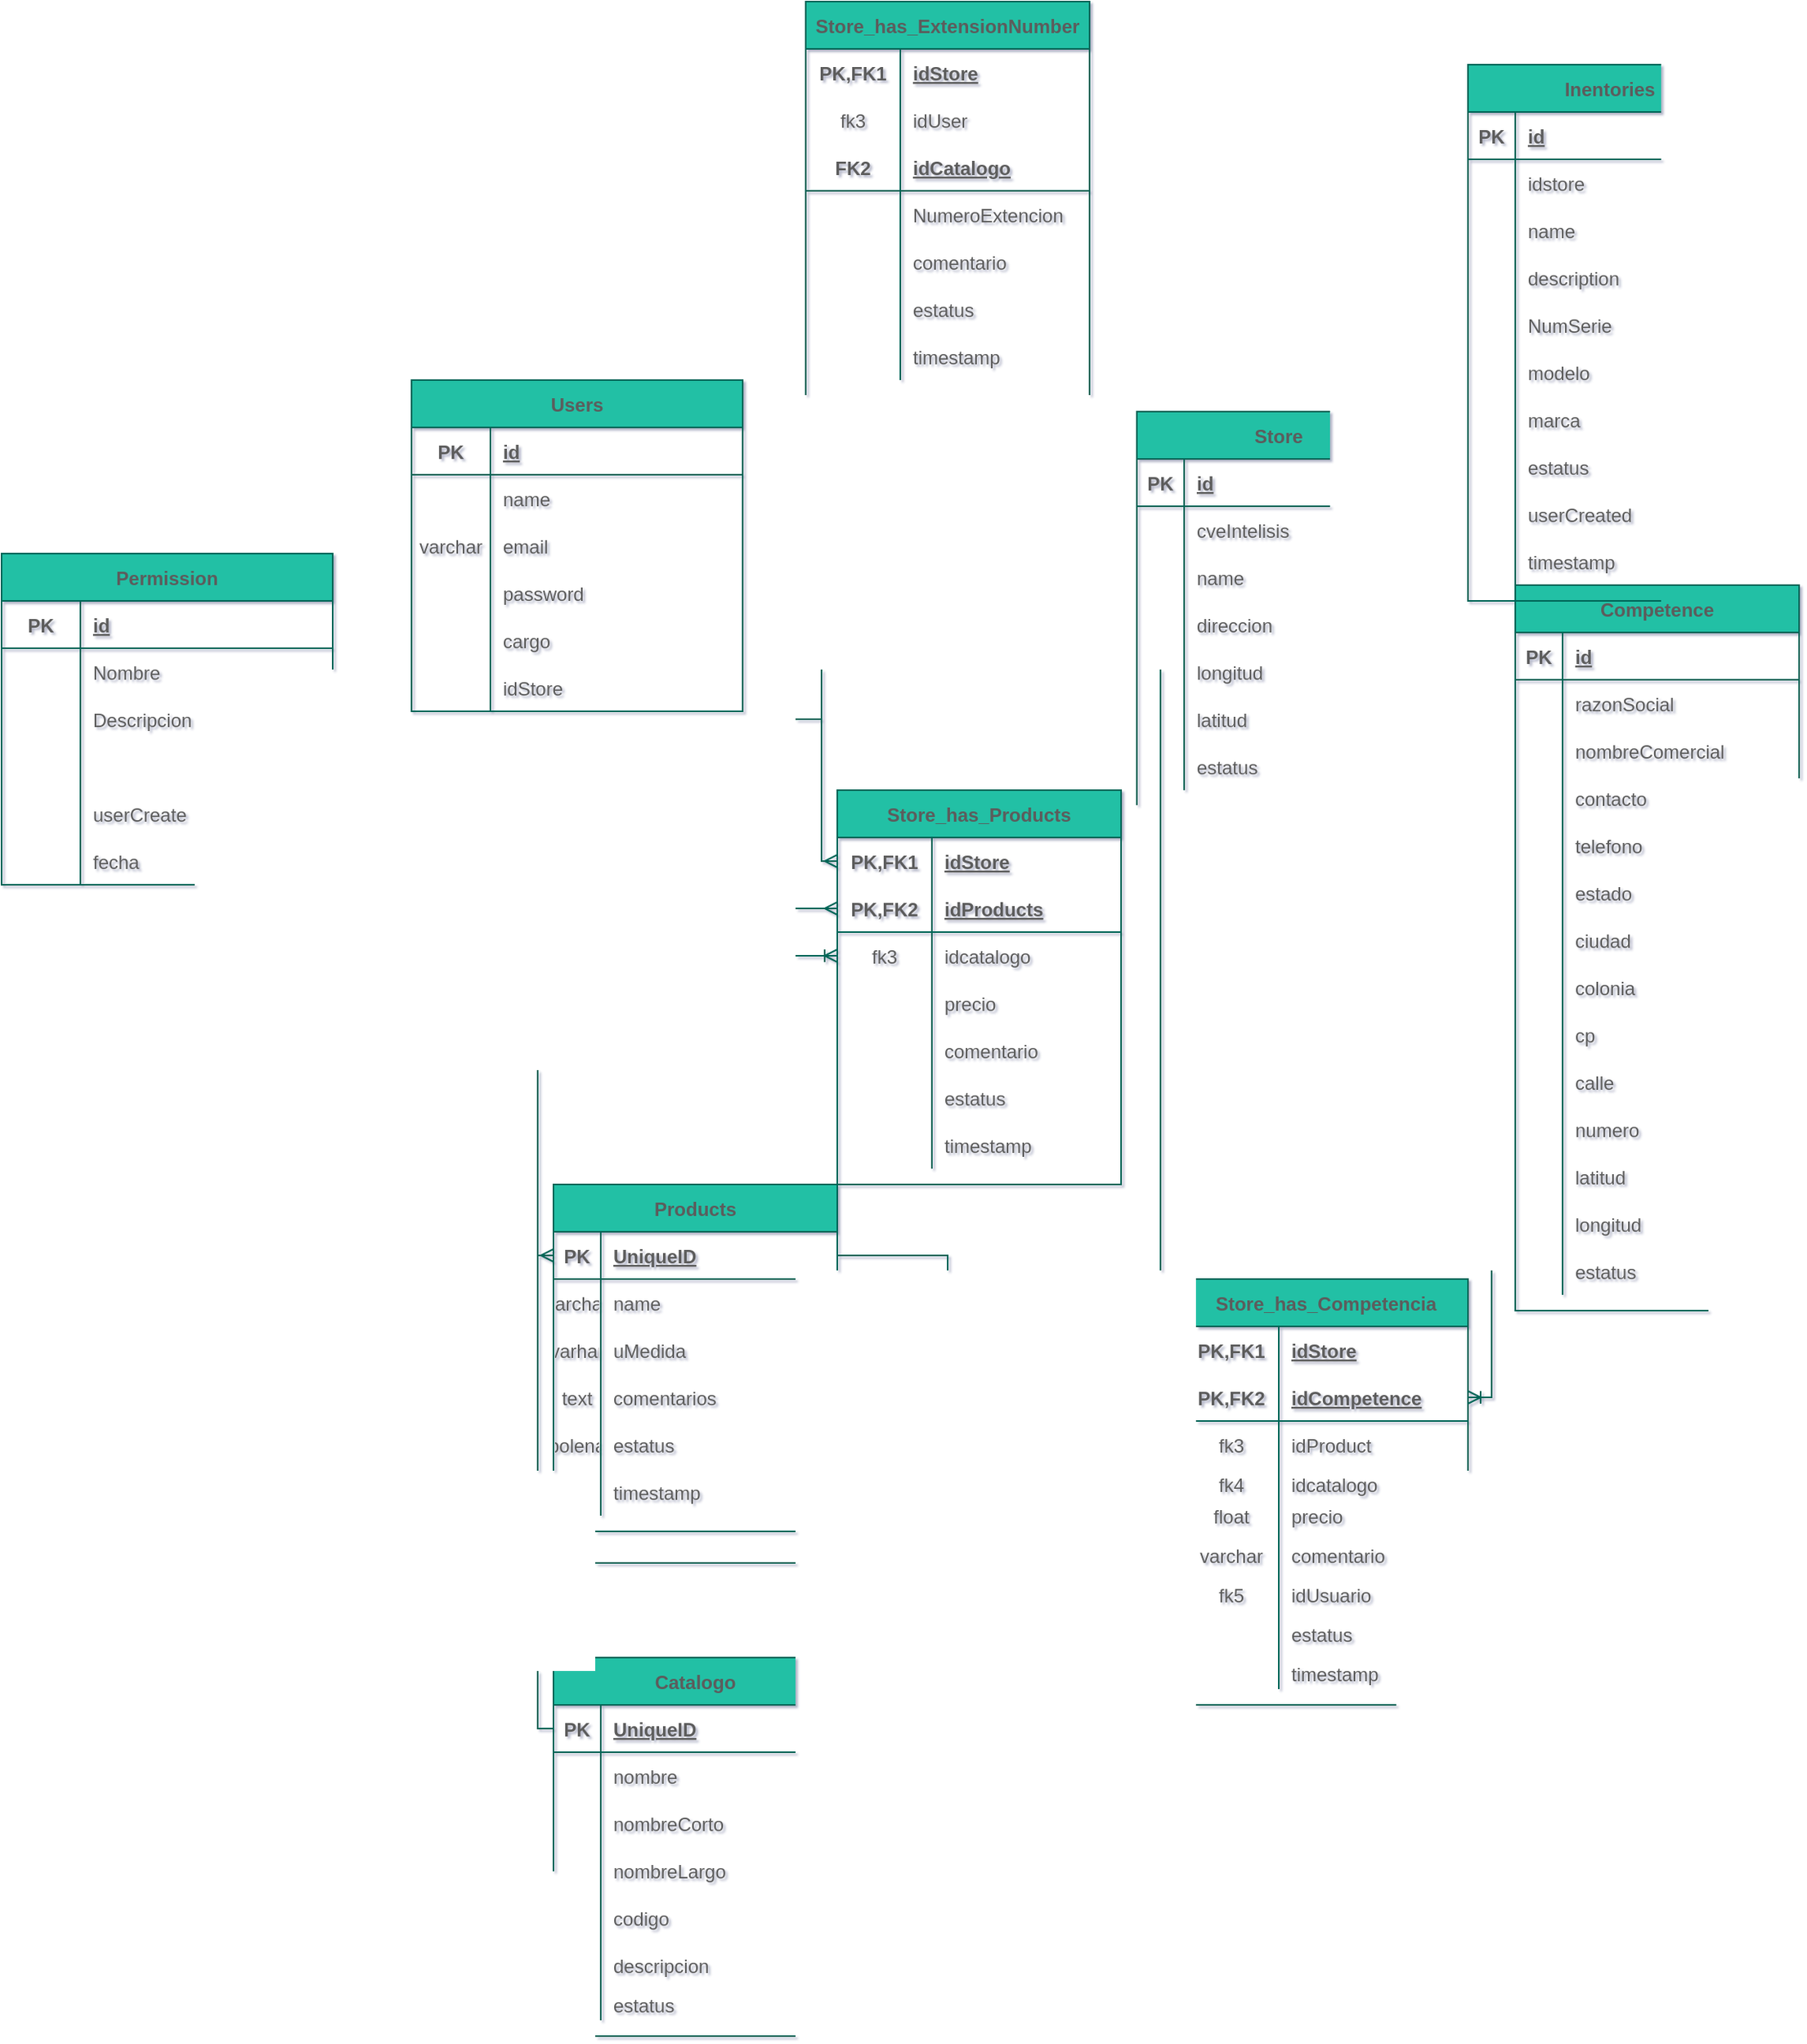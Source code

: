 <mxfile version="20.2.4" type="github" pages="7">
  <diagram id="bAnnMs0ai95h9hI63G8H" name="BD">
    <mxGraphModel dx="1895" dy="452" grid="1" gridSize="10" guides="1" tooltips="1" connect="1" arrows="1" fold="1" page="1" pageScale="1" pageWidth="827" pageHeight="1169" math="0" shadow="1">
      <root>
        <mxCell id="0" />
        <mxCell id="1" parent="0" />
        <mxCell id="rRbIiIMTypYIyr1DcpqN-1" value="Users" style="shape=table;startSize=30;container=1;collapsible=1;childLayout=tableLayout;fixedRows=1;rowLines=0;fontStyle=1;align=center;resizeLast=1;fillColor=#21C0A5;strokeColor=#006658;fontColor=#5C5C5C;" parent="1" vertex="1">
          <mxGeometry x="-70" y="280" width="210" height="210" as="geometry">
            <mxRectangle x="30" y="290" width="70" height="30" as="alternateBounds" />
          </mxGeometry>
        </mxCell>
        <mxCell id="rRbIiIMTypYIyr1DcpqN-2" value="" style="shape=tableRow;horizontal=0;startSize=0;swimlaneHead=0;swimlaneBody=0;fillColor=none;collapsible=0;dropTarget=0;points=[[0,0.5],[1,0.5]];portConstraint=eastwest;top=0;left=0;right=0;bottom=1;strokeColor=#006658;fontColor=#5C5C5C;" parent="rRbIiIMTypYIyr1DcpqN-1" vertex="1">
          <mxGeometry y="30" width="210" height="30" as="geometry" />
        </mxCell>
        <mxCell id="rRbIiIMTypYIyr1DcpqN-3" value="PK" style="shape=partialRectangle;connectable=0;fillColor=none;top=0;left=0;bottom=0;right=0;fontStyle=1;overflow=hidden;strokeColor=#006658;fontColor=#5C5C5C;" parent="rRbIiIMTypYIyr1DcpqN-2" vertex="1">
          <mxGeometry width="50" height="30" as="geometry">
            <mxRectangle width="50" height="30" as="alternateBounds" />
          </mxGeometry>
        </mxCell>
        <mxCell id="rRbIiIMTypYIyr1DcpqN-4" value="id" style="shape=partialRectangle;connectable=0;fillColor=none;top=0;left=0;bottom=0;right=0;align=left;spacingLeft=6;fontStyle=5;overflow=hidden;strokeColor=#006658;fontColor=#5C5C5C;" parent="rRbIiIMTypYIyr1DcpqN-2" vertex="1">
          <mxGeometry x="50" width="160" height="30" as="geometry">
            <mxRectangle width="160" height="30" as="alternateBounds" />
          </mxGeometry>
        </mxCell>
        <mxCell id="rRbIiIMTypYIyr1DcpqN-5" value="" style="shape=tableRow;horizontal=0;startSize=0;swimlaneHead=0;swimlaneBody=0;fillColor=none;collapsible=0;dropTarget=0;points=[[0,0.5],[1,0.5]];portConstraint=eastwest;top=0;left=0;right=0;bottom=0;strokeColor=#006658;fontColor=#5C5C5C;" parent="rRbIiIMTypYIyr1DcpqN-1" vertex="1">
          <mxGeometry y="60" width="210" height="30" as="geometry" />
        </mxCell>
        <mxCell id="rRbIiIMTypYIyr1DcpqN-6" value="" style="shape=partialRectangle;connectable=0;fillColor=none;top=0;left=0;bottom=0;right=0;editable=1;overflow=hidden;strokeColor=#006658;fontColor=#5C5C5C;" parent="rRbIiIMTypYIyr1DcpqN-5" vertex="1">
          <mxGeometry width="50" height="30" as="geometry">
            <mxRectangle width="50" height="30" as="alternateBounds" />
          </mxGeometry>
        </mxCell>
        <mxCell id="rRbIiIMTypYIyr1DcpqN-7" value="name" style="shape=partialRectangle;connectable=0;fillColor=none;top=0;left=0;bottom=0;right=0;align=left;spacingLeft=6;overflow=hidden;strokeColor=#006658;fontColor=#5C5C5C;" parent="rRbIiIMTypYIyr1DcpqN-5" vertex="1">
          <mxGeometry x="50" width="160" height="30" as="geometry">
            <mxRectangle width="160" height="30" as="alternateBounds" />
          </mxGeometry>
        </mxCell>
        <mxCell id="rRbIiIMTypYIyr1DcpqN-8" value="" style="shape=tableRow;horizontal=0;startSize=0;swimlaneHead=0;swimlaneBody=0;fillColor=none;collapsible=0;dropTarget=0;points=[[0,0.5],[1,0.5]];portConstraint=eastwest;top=0;left=0;right=0;bottom=0;strokeColor=#006658;fontColor=#5C5C5C;" parent="rRbIiIMTypYIyr1DcpqN-1" vertex="1">
          <mxGeometry y="90" width="210" height="30" as="geometry" />
        </mxCell>
        <mxCell id="rRbIiIMTypYIyr1DcpqN-9" value="varchar" style="shape=partialRectangle;connectable=0;fillColor=none;top=0;left=0;bottom=0;right=0;editable=1;overflow=hidden;strokeColor=#006658;fontColor=#5C5C5C;" parent="rRbIiIMTypYIyr1DcpqN-8" vertex="1">
          <mxGeometry width="50" height="30" as="geometry">
            <mxRectangle width="50" height="30" as="alternateBounds" />
          </mxGeometry>
        </mxCell>
        <mxCell id="rRbIiIMTypYIyr1DcpqN-10" value="email" style="shape=partialRectangle;connectable=0;fillColor=none;top=0;left=0;bottom=0;right=0;align=left;spacingLeft=6;overflow=hidden;strokeColor=#006658;fontColor=#5C5C5C;" parent="rRbIiIMTypYIyr1DcpqN-8" vertex="1">
          <mxGeometry x="50" width="160" height="30" as="geometry">
            <mxRectangle width="160" height="30" as="alternateBounds" />
          </mxGeometry>
        </mxCell>
        <mxCell id="rRbIiIMTypYIyr1DcpqN-11" value="" style="shape=tableRow;horizontal=0;startSize=0;swimlaneHead=0;swimlaneBody=0;fillColor=none;collapsible=0;dropTarget=0;points=[[0,0.5],[1,0.5]];portConstraint=eastwest;top=0;left=0;right=0;bottom=0;strokeColor=#006658;fontColor=#5C5C5C;" parent="rRbIiIMTypYIyr1DcpqN-1" vertex="1">
          <mxGeometry y="120" width="210" height="30" as="geometry" />
        </mxCell>
        <mxCell id="rRbIiIMTypYIyr1DcpqN-12" value="" style="shape=partialRectangle;connectable=0;fillColor=none;top=0;left=0;bottom=0;right=0;editable=1;overflow=hidden;strokeColor=#006658;fontColor=#5C5C5C;" parent="rRbIiIMTypYIyr1DcpqN-11" vertex="1">
          <mxGeometry width="50" height="30" as="geometry">
            <mxRectangle width="50" height="30" as="alternateBounds" />
          </mxGeometry>
        </mxCell>
        <mxCell id="rRbIiIMTypYIyr1DcpqN-13" value="password " style="shape=partialRectangle;connectable=0;fillColor=none;top=0;left=0;bottom=0;right=0;align=left;spacingLeft=6;overflow=hidden;strokeColor=#006658;fontColor=#5C5C5C;" parent="rRbIiIMTypYIyr1DcpqN-11" vertex="1">
          <mxGeometry x="50" width="160" height="30" as="geometry">
            <mxRectangle width="160" height="30" as="alternateBounds" />
          </mxGeometry>
        </mxCell>
        <mxCell id="rRbIiIMTypYIyr1DcpqN-57" value="" style="shape=tableRow;horizontal=0;startSize=0;swimlaneHead=0;swimlaneBody=0;fillColor=none;collapsible=0;dropTarget=0;points=[[0,0.5],[1,0.5]];portConstraint=eastwest;top=0;left=0;right=0;bottom=0;strokeColor=#006658;fontColor=#5C5C5C;" parent="rRbIiIMTypYIyr1DcpqN-1" vertex="1">
          <mxGeometry y="150" width="210" height="30" as="geometry" />
        </mxCell>
        <mxCell id="rRbIiIMTypYIyr1DcpqN-58" value="" style="shape=partialRectangle;connectable=0;fillColor=none;top=0;left=0;bottom=0;right=0;editable=1;overflow=hidden;strokeColor=#006658;fontColor=#5C5C5C;" parent="rRbIiIMTypYIyr1DcpqN-57" vertex="1">
          <mxGeometry width="50" height="30" as="geometry">
            <mxRectangle width="50" height="30" as="alternateBounds" />
          </mxGeometry>
        </mxCell>
        <mxCell id="rRbIiIMTypYIyr1DcpqN-59" value="cargo" style="shape=partialRectangle;connectable=0;fillColor=none;top=0;left=0;bottom=0;right=0;align=left;spacingLeft=6;overflow=hidden;strokeColor=#006658;fontColor=#5C5C5C;" parent="rRbIiIMTypYIyr1DcpqN-57" vertex="1">
          <mxGeometry x="50" width="160" height="30" as="geometry">
            <mxRectangle width="160" height="30" as="alternateBounds" />
          </mxGeometry>
        </mxCell>
        <mxCell id="rRbIiIMTypYIyr1DcpqN-60" value="" style="shape=tableRow;horizontal=0;startSize=0;swimlaneHead=0;swimlaneBody=0;fillColor=none;collapsible=0;dropTarget=0;points=[[0,0.5],[1,0.5]];portConstraint=eastwest;top=0;left=0;right=0;bottom=0;strokeColor=#006658;fontColor=#5C5C5C;" parent="rRbIiIMTypYIyr1DcpqN-1" vertex="1">
          <mxGeometry y="180" width="210" height="30" as="geometry" />
        </mxCell>
        <mxCell id="rRbIiIMTypYIyr1DcpqN-61" value="" style="shape=partialRectangle;connectable=0;fillColor=none;top=0;left=0;bottom=0;right=0;editable=1;overflow=hidden;strokeColor=#006658;fontColor=#5C5C5C;" parent="rRbIiIMTypYIyr1DcpqN-60" vertex="1">
          <mxGeometry width="50" height="30" as="geometry">
            <mxRectangle width="50" height="30" as="alternateBounds" />
          </mxGeometry>
        </mxCell>
        <mxCell id="rRbIiIMTypYIyr1DcpqN-62" value="idStore" style="shape=partialRectangle;connectable=0;fillColor=none;top=0;left=0;bottom=0;right=0;align=left;spacingLeft=6;overflow=hidden;strokeColor=#006658;fontColor=#5C5C5C;" parent="rRbIiIMTypYIyr1DcpqN-60" vertex="1">
          <mxGeometry x="50" width="160" height="30" as="geometry">
            <mxRectangle width="160" height="30" as="alternateBounds" />
          </mxGeometry>
        </mxCell>
        <mxCell id="rRbIiIMTypYIyr1DcpqN-14" value="Store" style="shape=table;startSize=30;container=1;collapsible=1;childLayout=tableLayout;fixedRows=1;rowLines=0;fontStyle=1;align=center;resizeLast=1;fillColor=#21C0A5;strokeColor=#006658;fontColor=#5C5C5C;" parent="1" vertex="1">
          <mxGeometry x="390" y="300" width="180" height="250" as="geometry">
            <mxRectangle x="360" y="300" width="60" height="30" as="alternateBounds" />
          </mxGeometry>
        </mxCell>
        <mxCell id="rRbIiIMTypYIyr1DcpqN-15" value="" style="shape=tableRow;horizontal=0;startSize=0;swimlaneHead=0;swimlaneBody=0;fillColor=none;collapsible=0;dropTarget=0;points=[[0,0.5],[1,0.5]];portConstraint=eastwest;top=0;left=0;right=0;bottom=1;strokeColor=#006658;fontColor=#5C5C5C;" parent="rRbIiIMTypYIyr1DcpqN-14" vertex="1">
          <mxGeometry y="30" width="180" height="30" as="geometry" />
        </mxCell>
        <mxCell id="rRbIiIMTypYIyr1DcpqN-16" value="PK" style="shape=partialRectangle;connectable=0;fillColor=none;top=0;left=0;bottom=0;right=0;fontStyle=1;overflow=hidden;strokeColor=#006658;fontColor=#5C5C5C;" parent="rRbIiIMTypYIyr1DcpqN-15" vertex="1">
          <mxGeometry width="30" height="30" as="geometry">
            <mxRectangle width="30" height="30" as="alternateBounds" />
          </mxGeometry>
        </mxCell>
        <mxCell id="rRbIiIMTypYIyr1DcpqN-17" value="id" style="shape=partialRectangle;connectable=0;fillColor=none;top=0;left=0;bottom=0;right=0;align=left;spacingLeft=6;fontStyle=5;overflow=hidden;strokeColor=#006658;fontColor=#5C5C5C;" parent="rRbIiIMTypYIyr1DcpqN-15" vertex="1">
          <mxGeometry x="30" width="150" height="30" as="geometry">
            <mxRectangle width="150" height="30" as="alternateBounds" />
          </mxGeometry>
        </mxCell>
        <mxCell id="rRbIiIMTypYIyr1DcpqN-18" value="" style="shape=tableRow;horizontal=0;startSize=0;swimlaneHead=0;swimlaneBody=0;fillColor=none;collapsible=0;dropTarget=0;points=[[0,0.5],[1,0.5]];portConstraint=eastwest;top=0;left=0;right=0;bottom=0;strokeColor=#006658;fontColor=#5C5C5C;" parent="rRbIiIMTypYIyr1DcpqN-14" vertex="1">
          <mxGeometry y="60" width="180" height="30" as="geometry" />
        </mxCell>
        <mxCell id="rRbIiIMTypYIyr1DcpqN-19" value="" style="shape=partialRectangle;connectable=0;fillColor=none;top=0;left=0;bottom=0;right=0;editable=1;overflow=hidden;strokeColor=#006658;fontColor=#5C5C5C;" parent="rRbIiIMTypYIyr1DcpqN-18" vertex="1">
          <mxGeometry width="30" height="30" as="geometry">
            <mxRectangle width="30" height="30" as="alternateBounds" />
          </mxGeometry>
        </mxCell>
        <mxCell id="rRbIiIMTypYIyr1DcpqN-20" value="cveIntelisis" style="shape=partialRectangle;connectable=0;fillColor=none;top=0;left=0;bottom=0;right=0;align=left;spacingLeft=6;overflow=hidden;strokeColor=#006658;fontColor=#5C5C5C;" parent="rRbIiIMTypYIyr1DcpqN-18" vertex="1">
          <mxGeometry x="30" width="150" height="30" as="geometry">
            <mxRectangle width="150" height="30" as="alternateBounds" />
          </mxGeometry>
        </mxCell>
        <mxCell id="rRbIiIMTypYIyr1DcpqN-21" value="" style="shape=tableRow;horizontal=0;startSize=0;swimlaneHead=0;swimlaneBody=0;fillColor=none;collapsible=0;dropTarget=0;points=[[0,0.5],[1,0.5]];portConstraint=eastwest;top=0;left=0;right=0;bottom=0;strokeColor=#006658;fontColor=#5C5C5C;" parent="rRbIiIMTypYIyr1DcpqN-14" vertex="1">
          <mxGeometry y="90" width="180" height="30" as="geometry" />
        </mxCell>
        <mxCell id="rRbIiIMTypYIyr1DcpqN-22" value="" style="shape=partialRectangle;connectable=0;fillColor=none;top=0;left=0;bottom=0;right=0;editable=1;overflow=hidden;strokeColor=#006658;fontColor=#5C5C5C;" parent="rRbIiIMTypYIyr1DcpqN-21" vertex="1">
          <mxGeometry width="30" height="30" as="geometry">
            <mxRectangle width="30" height="30" as="alternateBounds" />
          </mxGeometry>
        </mxCell>
        <mxCell id="rRbIiIMTypYIyr1DcpqN-23" value="name" style="shape=partialRectangle;connectable=0;fillColor=none;top=0;left=0;bottom=0;right=0;align=left;spacingLeft=6;overflow=hidden;strokeColor=#006658;fontColor=#5C5C5C;" parent="rRbIiIMTypYIyr1DcpqN-21" vertex="1">
          <mxGeometry x="30" width="150" height="30" as="geometry">
            <mxRectangle width="150" height="30" as="alternateBounds" />
          </mxGeometry>
        </mxCell>
        <mxCell id="rRbIiIMTypYIyr1DcpqN-24" value="" style="shape=tableRow;horizontal=0;startSize=0;swimlaneHead=0;swimlaneBody=0;fillColor=none;collapsible=0;dropTarget=0;points=[[0,0.5],[1,0.5]];portConstraint=eastwest;top=0;left=0;right=0;bottom=0;strokeColor=#006658;fontColor=#5C5C5C;" parent="rRbIiIMTypYIyr1DcpqN-14" vertex="1">
          <mxGeometry y="120" width="180" height="30" as="geometry" />
        </mxCell>
        <mxCell id="rRbIiIMTypYIyr1DcpqN-25" value="" style="shape=partialRectangle;connectable=0;fillColor=none;top=0;left=0;bottom=0;right=0;editable=1;overflow=hidden;strokeColor=#006658;fontColor=#5C5C5C;" parent="rRbIiIMTypYIyr1DcpqN-24" vertex="1">
          <mxGeometry width="30" height="30" as="geometry">
            <mxRectangle width="30" height="30" as="alternateBounds" />
          </mxGeometry>
        </mxCell>
        <mxCell id="rRbIiIMTypYIyr1DcpqN-26" value="direccion" style="shape=partialRectangle;connectable=0;fillColor=none;top=0;left=0;bottom=0;right=0;align=left;spacingLeft=6;overflow=hidden;strokeColor=#006658;fontColor=#5C5C5C;" parent="rRbIiIMTypYIyr1DcpqN-24" vertex="1">
          <mxGeometry x="30" width="150" height="30" as="geometry">
            <mxRectangle width="150" height="30" as="alternateBounds" />
          </mxGeometry>
        </mxCell>
        <mxCell id="rRbIiIMTypYIyr1DcpqN-65" value="" style="shape=tableRow;horizontal=0;startSize=0;swimlaneHead=0;swimlaneBody=0;fillColor=none;collapsible=0;dropTarget=0;points=[[0,0.5],[1,0.5]];portConstraint=eastwest;top=0;left=0;right=0;bottom=0;strokeColor=#006658;fontColor=#5C5C5C;" parent="rRbIiIMTypYIyr1DcpqN-14" vertex="1">
          <mxGeometry y="150" width="180" height="30" as="geometry" />
        </mxCell>
        <mxCell id="rRbIiIMTypYIyr1DcpqN-66" value="" style="shape=partialRectangle;connectable=0;fillColor=none;top=0;left=0;bottom=0;right=0;editable=1;overflow=hidden;strokeColor=#006658;fontColor=#5C5C5C;" parent="rRbIiIMTypYIyr1DcpqN-65" vertex="1">
          <mxGeometry width="30" height="30" as="geometry">
            <mxRectangle width="30" height="30" as="alternateBounds" />
          </mxGeometry>
        </mxCell>
        <mxCell id="rRbIiIMTypYIyr1DcpqN-67" value="longitud" style="shape=partialRectangle;connectable=0;fillColor=none;top=0;left=0;bottom=0;right=0;align=left;spacingLeft=6;overflow=hidden;strokeColor=#006658;fontColor=#5C5C5C;" parent="rRbIiIMTypYIyr1DcpqN-65" vertex="1">
          <mxGeometry x="30" width="150" height="30" as="geometry">
            <mxRectangle width="150" height="30" as="alternateBounds" />
          </mxGeometry>
        </mxCell>
        <mxCell id="rRbIiIMTypYIyr1DcpqN-156" value="" style="shape=tableRow;horizontal=0;startSize=0;swimlaneHead=0;swimlaneBody=0;fillColor=none;collapsible=0;dropTarget=0;points=[[0,0.5],[1,0.5]];portConstraint=eastwest;top=0;left=0;right=0;bottom=0;strokeColor=#006658;fontColor=#5C5C5C;" parent="rRbIiIMTypYIyr1DcpqN-14" vertex="1">
          <mxGeometry y="180" width="180" height="30" as="geometry" />
        </mxCell>
        <mxCell id="rRbIiIMTypYIyr1DcpqN-157" value="" style="shape=partialRectangle;connectable=0;fillColor=none;top=0;left=0;bottom=0;right=0;editable=1;overflow=hidden;strokeColor=#006658;fontColor=#5C5C5C;" parent="rRbIiIMTypYIyr1DcpqN-156" vertex="1">
          <mxGeometry width="30" height="30" as="geometry">
            <mxRectangle width="30" height="30" as="alternateBounds" />
          </mxGeometry>
        </mxCell>
        <mxCell id="rRbIiIMTypYIyr1DcpqN-158" value="latitud" style="shape=partialRectangle;connectable=0;fillColor=none;top=0;left=0;bottom=0;right=0;align=left;spacingLeft=6;overflow=hidden;strokeColor=#006658;fontColor=#5C5C5C;" parent="rRbIiIMTypYIyr1DcpqN-156" vertex="1">
          <mxGeometry x="30" width="150" height="30" as="geometry">
            <mxRectangle width="150" height="30" as="alternateBounds" />
          </mxGeometry>
        </mxCell>
        <mxCell id="rRbIiIMTypYIyr1DcpqN-159" value="" style="shape=tableRow;horizontal=0;startSize=0;swimlaneHead=0;swimlaneBody=0;fillColor=none;collapsible=0;dropTarget=0;points=[[0,0.5],[1,0.5]];portConstraint=eastwest;top=0;left=0;right=0;bottom=0;strokeColor=#006658;fontColor=#5C5C5C;" parent="rRbIiIMTypYIyr1DcpqN-14" vertex="1">
          <mxGeometry y="210" width="180" height="30" as="geometry" />
        </mxCell>
        <mxCell id="rRbIiIMTypYIyr1DcpqN-160" value="" style="shape=partialRectangle;connectable=0;fillColor=none;top=0;left=0;bottom=0;right=0;editable=1;overflow=hidden;strokeColor=#006658;fontColor=#5C5C5C;" parent="rRbIiIMTypYIyr1DcpqN-159" vertex="1">
          <mxGeometry width="30" height="30" as="geometry">
            <mxRectangle width="30" height="30" as="alternateBounds" />
          </mxGeometry>
        </mxCell>
        <mxCell id="rRbIiIMTypYIyr1DcpqN-161" value="estatus" style="shape=partialRectangle;connectable=0;fillColor=none;top=0;left=0;bottom=0;right=0;align=left;spacingLeft=6;overflow=hidden;strokeColor=#006658;fontColor=#5C5C5C;" parent="rRbIiIMTypYIyr1DcpqN-159" vertex="1">
          <mxGeometry x="30" width="150" height="30" as="geometry">
            <mxRectangle width="150" height="30" as="alternateBounds" />
          </mxGeometry>
        </mxCell>
        <mxCell id="rRbIiIMTypYIyr1DcpqN-27" value="Competence" style="shape=table;startSize=30;container=1;collapsible=1;childLayout=tableLayout;fixedRows=1;rowLines=0;fontStyle=1;align=center;resizeLast=1;fillColor=#21C0A5;strokeColor=#006658;fontColor=#5C5C5C;" parent="1" vertex="1">
          <mxGeometry x="630" y="410" width="180" height="460" as="geometry">
            <mxRectangle x="600" y="420" width="100" height="30" as="alternateBounds" />
          </mxGeometry>
        </mxCell>
        <mxCell id="rRbIiIMTypYIyr1DcpqN-28" value="" style="shape=tableRow;horizontal=0;startSize=0;swimlaneHead=0;swimlaneBody=0;fillColor=none;collapsible=0;dropTarget=0;points=[[0,0.5],[1,0.5]];portConstraint=eastwest;top=0;left=0;right=0;bottom=1;strokeColor=#006658;fontColor=#5C5C5C;" parent="rRbIiIMTypYIyr1DcpqN-27" vertex="1">
          <mxGeometry y="30" width="180" height="30" as="geometry" />
        </mxCell>
        <mxCell id="rRbIiIMTypYIyr1DcpqN-29" value="PK" style="shape=partialRectangle;connectable=0;fillColor=none;top=0;left=0;bottom=0;right=0;fontStyle=1;overflow=hidden;strokeColor=#006658;fontColor=#5C5C5C;" parent="rRbIiIMTypYIyr1DcpqN-28" vertex="1">
          <mxGeometry width="30" height="30" as="geometry">
            <mxRectangle width="30" height="30" as="alternateBounds" />
          </mxGeometry>
        </mxCell>
        <mxCell id="rRbIiIMTypYIyr1DcpqN-30" value="id" style="shape=partialRectangle;connectable=0;fillColor=none;top=0;left=0;bottom=0;right=0;align=left;spacingLeft=6;fontStyle=5;overflow=hidden;strokeColor=#006658;fontColor=#5C5C5C;" parent="rRbIiIMTypYIyr1DcpqN-28" vertex="1">
          <mxGeometry x="30" width="150" height="30" as="geometry">
            <mxRectangle width="150" height="30" as="alternateBounds" />
          </mxGeometry>
        </mxCell>
        <mxCell id="rRbIiIMTypYIyr1DcpqN-31" value="" style="shape=tableRow;horizontal=0;startSize=0;swimlaneHead=0;swimlaneBody=0;fillColor=none;collapsible=0;dropTarget=0;points=[[0,0.5],[1,0.5]];portConstraint=eastwest;top=0;left=0;right=0;bottom=0;strokeColor=#006658;fontColor=#5C5C5C;" parent="rRbIiIMTypYIyr1DcpqN-27" vertex="1">
          <mxGeometry y="60" width="180" height="30" as="geometry" />
        </mxCell>
        <mxCell id="rRbIiIMTypYIyr1DcpqN-32" value="" style="shape=partialRectangle;connectable=0;fillColor=none;top=0;left=0;bottom=0;right=0;editable=1;overflow=hidden;strokeColor=#006658;fontColor=#5C5C5C;" parent="rRbIiIMTypYIyr1DcpqN-31" vertex="1">
          <mxGeometry width="30" height="30" as="geometry">
            <mxRectangle width="30" height="30" as="alternateBounds" />
          </mxGeometry>
        </mxCell>
        <mxCell id="rRbIiIMTypYIyr1DcpqN-33" value="razonSocial" style="shape=partialRectangle;connectable=0;fillColor=none;top=0;left=0;bottom=0;right=0;align=left;spacingLeft=6;overflow=hidden;strokeColor=#006658;fontColor=#5C5C5C;" parent="rRbIiIMTypYIyr1DcpqN-31" vertex="1">
          <mxGeometry x="30" width="150" height="30" as="geometry">
            <mxRectangle width="150" height="30" as="alternateBounds" />
          </mxGeometry>
        </mxCell>
        <mxCell id="rRbIiIMTypYIyr1DcpqN-34" value="" style="shape=tableRow;horizontal=0;startSize=0;swimlaneHead=0;swimlaneBody=0;fillColor=none;collapsible=0;dropTarget=0;points=[[0,0.5],[1,0.5]];portConstraint=eastwest;top=0;left=0;right=0;bottom=0;strokeColor=#006658;fontColor=#5C5C5C;" parent="rRbIiIMTypYIyr1DcpqN-27" vertex="1">
          <mxGeometry y="90" width="180" height="30" as="geometry" />
        </mxCell>
        <mxCell id="rRbIiIMTypYIyr1DcpqN-35" value="" style="shape=partialRectangle;connectable=0;fillColor=none;top=0;left=0;bottom=0;right=0;editable=1;overflow=hidden;strokeColor=#006658;fontColor=#5C5C5C;" parent="rRbIiIMTypYIyr1DcpqN-34" vertex="1">
          <mxGeometry width="30" height="30" as="geometry">
            <mxRectangle width="30" height="30" as="alternateBounds" />
          </mxGeometry>
        </mxCell>
        <mxCell id="rRbIiIMTypYIyr1DcpqN-36" value="nombreComercial" style="shape=partialRectangle;connectable=0;fillColor=none;top=0;left=0;bottom=0;right=0;align=left;spacingLeft=6;overflow=hidden;strokeColor=#006658;fontColor=#5C5C5C;" parent="rRbIiIMTypYIyr1DcpqN-34" vertex="1">
          <mxGeometry x="30" width="150" height="30" as="geometry">
            <mxRectangle width="150" height="30" as="alternateBounds" />
          </mxGeometry>
        </mxCell>
        <mxCell id="rRbIiIMTypYIyr1DcpqN-37" value="" style="shape=tableRow;horizontal=0;startSize=0;swimlaneHead=0;swimlaneBody=0;fillColor=none;collapsible=0;dropTarget=0;points=[[0,0.5],[1,0.5]];portConstraint=eastwest;top=0;left=0;right=0;bottom=0;strokeColor=#006658;fontColor=#5C5C5C;" parent="rRbIiIMTypYIyr1DcpqN-27" vertex="1">
          <mxGeometry y="120" width="180" height="30" as="geometry" />
        </mxCell>
        <mxCell id="rRbIiIMTypYIyr1DcpqN-38" value="" style="shape=partialRectangle;connectable=0;fillColor=none;top=0;left=0;bottom=0;right=0;editable=1;overflow=hidden;strokeColor=#006658;fontColor=#5C5C5C;" parent="rRbIiIMTypYIyr1DcpqN-37" vertex="1">
          <mxGeometry width="30" height="30" as="geometry">
            <mxRectangle width="30" height="30" as="alternateBounds" />
          </mxGeometry>
        </mxCell>
        <mxCell id="rRbIiIMTypYIyr1DcpqN-39" value="contacto" style="shape=partialRectangle;connectable=0;fillColor=none;top=0;left=0;bottom=0;right=0;align=left;spacingLeft=6;overflow=hidden;strokeColor=#006658;fontColor=#5C5C5C;" parent="rRbIiIMTypYIyr1DcpqN-37" vertex="1">
          <mxGeometry x="30" width="150" height="30" as="geometry">
            <mxRectangle width="150" height="30" as="alternateBounds" />
          </mxGeometry>
        </mxCell>
        <mxCell id="rRbIiIMTypYIyr1DcpqN-87" value="" style="shape=tableRow;horizontal=0;startSize=0;swimlaneHead=0;swimlaneBody=0;fillColor=none;collapsible=0;dropTarget=0;points=[[0,0.5],[1,0.5]];portConstraint=eastwest;top=0;left=0;right=0;bottom=0;strokeColor=#006658;fontColor=#5C5C5C;" parent="rRbIiIMTypYIyr1DcpqN-27" vertex="1">
          <mxGeometry y="150" width="180" height="30" as="geometry" />
        </mxCell>
        <mxCell id="rRbIiIMTypYIyr1DcpqN-88" value="" style="shape=partialRectangle;connectable=0;fillColor=none;top=0;left=0;bottom=0;right=0;editable=1;overflow=hidden;strokeColor=#006658;fontColor=#5C5C5C;" parent="rRbIiIMTypYIyr1DcpqN-87" vertex="1">
          <mxGeometry width="30" height="30" as="geometry">
            <mxRectangle width="30" height="30" as="alternateBounds" />
          </mxGeometry>
        </mxCell>
        <mxCell id="rRbIiIMTypYIyr1DcpqN-89" value="telefono" style="shape=partialRectangle;connectable=0;fillColor=none;top=0;left=0;bottom=0;right=0;align=left;spacingLeft=6;overflow=hidden;strokeColor=#006658;fontColor=#5C5C5C;" parent="rRbIiIMTypYIyr1DcpqN-87" vertex="1">
          <mxGeometry x="30" width="150" height="30" as="geometry">
            <mxRectangle width="150" height="30" as="alternateBounds" />
          </mxGeometry>
        </mxCell>
        <mxCell id="rRbIiIMTypYIyr1DcpqN-90" value="" style="shape=tableRow;horizontal=0;startSize=0;swimlaneHead=0;swimlaneBody=0;fillColor=none;collapsible=0;dropTarget=0;points=[[0,0.5],[1,0.5]];portConstraint=eastwest;top=0;left=0;right=0;bottom=0;strokeColor=#006658;fontColor=#5C5C5C;" parent="rRbIiIMTypYIyr1DcpqN-27" vertex="1">
          <mxGeometry y="180" width="180" height="30" as="geometry" />
        </mxCell>
        <mxCell id="rRbIiIMTypYIyr1DcpqN-91" value="" style="shape=partialRectangle;connectable=0;fillColor=none;top=0;left=0;bottom=0;right=0;editable=1;overflow=hidden;strokeColor=#006658;fontColor=#5C5C5C;" parent="rRbIiIMTypYIyr1DcpqN-90" vertex="1">
          <mxGeometry width="30" height="30" as="geometry">
            <mxRectangle width="30" height="30" as="alternateBounds" />
          </mxGeometry>
        </mxCell>
        <mxCell id="rRbIiIMTypYIyr1DcpqN-92" value="estado" style="shape=partialRectangle;connectable=0;fillColor=none;top=0;left=0;bottom=0;right=0;align=left;spacingLeft=6;overflow=hidden;strokeColor=#006658;fontColor=#5C5C5C;" parent="rRbIiIMTypYIyr1DcpqN-90" vertex="1">
          <mxGeometry x="30" width="150" height="30" as="geometry">
            <mxRectangle width="150" height="30" as="alternateBounds" />
          </mxGeometry>
        </mxCell>
        <mxCell id="rRbIiIMTypYIyr1DcpqN-93" value="" style="shape=tableRow;horizontal=0;startSize=0;swimlaneHead=0;swimlaneBody=0;fillColor=none;collapsible=0;dropTarget=0;points=[[0,0.5],[1,0.5]];portConstraint=eastwest;top=0;left=0;right=0;bottom=0;strokeColor=#006658;fontColor=#5C5C5C;" parent="rRbIiIMTypYIyr1DcpqN-27" vertex="1">
          <mxGeometry y="210" width="180" height="30" as="geometry" />
        </mxCell>
        <mxCell id="rRbIiIMTypYIyr1DcpqN-94" value="" style="shape=partialRectangle;connectable=0;fillColor=none;top=0;left=0;bottom=0;right=0;editable=1;overflow=hidden;strokeColor=#006658;fontColor=#5C5C5C;" parent="rRbIiIMTypYIyr1DcpqN-93" vertex="1">
          <mxGeometry width="30" height="30" as="geometry">
            <mxRectangle width="30" height="30" as="alternateBounds" />
          </mxGeometry>
        </mxCell>
        <mxCell id="rRbIiIMTypYIyr1DcpqN-95" value="ciudad" style="shape=partialRectangle;connectable=0;fillColor=none;top=0;left=0;bottom=0;right=0;align=left;spacingLeft=6;overflow=hidden;strokeColor=#006658;fontColor=#5C5C5C;" parent="rRbIiIMTypYIyr1DcpqN-93" vertex="1">
          <mxGeometry x="30" width="150" height="30" as="geometry">
            <mxRectangle width="150" height="30" as="alternateBounds" />
          </mxGeometry>
        </mxCell>
        <mxCell id="rRbIiIMTypYIyr1DcpqN-96" value="" style="shape=tableRow;horizontal=0;startSize=0;swimlaneHead=0;swimlaneBody=0;fillColor=none;collapsible=0;dropTarget=0;points=[[0,0.5],[1,0.5]];portConstraint=eastwest;top=0;left=0;right=0;bottom=0;strokeColor=#006658;fontColor=#5C5C5C;" parent="rRbIiIMTypYIyr1DcpqN-27" vertex="1">
          <mxGeometry y="240" width="180" height="30" as="geometry" />
        </mxCell>
        <mxCell id="rRbIiIMTypYIyr1DcpqN-97" value="" style="shape=partialRectangle;connectable=0;fillColor=none;top=0;left=0;bottom=0;right=0;editable=1;overflow=hidden;strokeColor=#006658;fontColor=#5C5C5C;" parent="rRbIiIMTypYIyr1DcpqN-96" vertex="1">
          <mxGeometry width="30" height="30" as="geometry">
            <mxRectangle width="30" height="30" as="alternateBounds" />
          </mxGeometry>
        </mxCell>
        <mxCell id="rRbIiIMTypYIyr1DcpqN-98" value="colonia" style="shape=partialRectangle;connectable=0;fillColor=none;top=0;left=0;bottom=0;right=0;align=left;spacingLeft=6;overflow=hidden;strokeColor=#006658;fontColor=#5C5C5C;" parent="rRbIiIMTypYIyr1DcpqN-96" vertex="1">
          <mxGeometry x="30" width="150" height="30" as="geometry">
            <mxRectangle width="150" height="30" as="alternateBounds" />
          </mxGeometry>
        </mxCell>
        <mxCell id="rRbIiIMTypYIyr1DcpqN-99" value="" style="shape=tableRow;horizontal=0;startSize=0;swimlaneHead=0;swimlaneBody=0;fillColor=none;collapsible=0;dropTarget=0;points=[[0,0.5],[1,0.5]];portConstraint=eastwest;top=0;left=0;right=0;bottom=0;strokeColor=#006658;fontColor=#5C5C5C;" parent="rRbIiIMTypYIyr1DcpqN-27" vertex="1">
          <mxGeometry y="270" width="180" height="30" as="geometry" />
        </mxCell>
        <mxCell id="rRbIiIMTypYIyr1DcpqN-100" value="" style="shape=partialRectangle;connectable=0;fillColor=none;top=0;left=0;bottom=0;right=0;editable=1;overflow=hidden;strokeColor=#006658;fontColor=#5C5C5C;" parent="rRbIiIMTypYIyr1DcpqN-99" vertex="1">
          <mxGeometry width="30" height="30" as="geometry">
            <mxRectangle width="30" height="30" as="alternateBounds" />
          </mxGeometry>
        </mxCell>
        <mxCell id="rRbIiIMTypYIyr1DcpqN-101" value="cp" style="shape=partialRectangle;connectable=0;fillColor=none;top=0;left=0;bottom=0;right=0;align=left;spacingLeft=6;overflow=hidden;strokeColor=#006658;fontColor=#5C5C5C;" parent="rRbIiIMTypYIyr1DcpqN-99" vertex="1">
          <mxGeometry x="30" width="150" height="30" as="geometry">
            <mxRectangle width="150" height="30" as="alternateBounds" />
          </mxGeometry>
        </mxCell>
        <mxCell id="rRbIiIMTypYIyr1DcpqN-102" value="" style="shape=tableRow;horizontal=0;startSize=0;swimlaneHead=0;swimlaneBody=0;fillColor=none;collapsible=0;dropTarget=0;points=[[0,0.5],[1,0.5]];portConstraint=eastwest;top=0;left=0;right=0;bottom=0;strokeColor=#006658;fontColor=#5C5C5C;" parent="rRbIiIMTypYIyr1DcpqN-27" vertex="1">
          <mxGeometry y="300" width="180" height="30" as="geometry" />
        </mxCell>
        <mxCell id="rRbIiIMTypYIyr1DcpqN-103" value="" style="shape=partialRectangle;connectable=0;fillColor=none;top=0;left=0;bottom=0;right=0;editable=1;overflow=hidden;strokeColor=#006658;fontColor=#5C5C5C;" parent="rRbIiIMTypYIyr1DcpqN-102" vertex="1">
          <mxGeometry width="30" height="30" as="geometry">
            <mxRectangle width="30" height="30" as="alternateBounds" />
          </mxGeometry>
        </mxCell>
        <mxCell id="rRbIiIMTypYIyr1DcpqN-104" value="calle" style="shape=partialRectangle;connectable=0;fillColor=none;top=0;left=0;bottom=0;right=0;align=left;spacingLeft=6;overflow=hidden;strokeColor=#006658;fontColor=#5C5C5C;" parent="rRbIiIMTypYIyr1DcpqN-102" vertex="1">
          <mxGeometry x="30" width="150" height="30" as="geometry">
            <mxRectangle width="150" height="30" as="alternateBounds" />
          </mxGeometry>
        </mxCell>
        <mxCell id="rRbIiIMTypYIyr1DcpqN-105" value="" style="shape=tableRow;horizontal=0;startSize=0;swimlaneHead=0;swimlaneBody=0;fillColor=none;collapsible=0;dropTarget=0;points=[[0,0.5],[1,0.5]];portConstraint=eastwest;top=0;left=0;right=0;bottom=0;strokeColor=#006658;fontColor=#5C5C5C;" parent="rRbIiIMTypYIyr1DcpqN-27" vertex="1">
          <mxGeometry y="330" width="180" height="30" as="geometry" />
        </mxCell>
        <mxCell id="rRbIiIMTypYIyr1DcpqN-106" value="" style="shape=partialRectangle;connectable=0;fillColor=none;top=0;left=0;bottom=0;right=0;editable=1;overflow=hidden;strokeColor=#006658;fontColor=#5C5C5C;" parent="rRbIiIMTypYIyr1DcpqN-105" vertex="1">
          <mxGeometry width="30" height="30" as="geometry">
            <mxRectangle width="30" height="30" as="alternateBounds" />
          </mxGeometry>
        </mxCell>
        <mxCell id="rRbIiIMTypYIyr1DcpqN-107" value="numero" style="shape=partialRectangle;connectable=0;fillColor=none;top=0;left=0;bottom=0;right=0;align=left;spacingLeft=6;overflow=hidden;strokeColor=#006658;fontColor=#5C5C5C;" parent="rRbIiIMTypYIyr1DcpqN-105" vertex="1">
          <mxGeometry x="30" width="150" height="30" as="geometry">
            <mxRectangle width="150" height="30" as="alternateBounds" />
          </mxGeometry>
        </mxCell>
        <mxCell id="rRbIiIMTypYIyr1DcpqN-108" value="" style="shape=tableRow;horizontal=0;startSize=0;swimlaneHead=0;swimlaneBody=0;fillColor=none;collapsible=0;dropTarget=0;points=[[0,0.5],[1,0.5]];portConstraint=eastwest;top=0;left=0;right=0;bottom=0;strokeColor=#006658;fontColor=#5C5C5C;" parent="rRbIiIMTypYIyr1DcpqN-27" vertex="1">
          <mxGeometry y="360" width="180" height="30" as="geometry" />
        </mxCell>
        <mxCell id="rRbIiIMTypYIyr1DcpqN-109" value="" style="shape=partialRectangle;connectable=0;fillColor=none;top=0;left=0;bottom=0;right=0;editable=1;overflow=hidden;strokeColor=#006658;fontColor=#5C5C5C;" parent="rRbIiIMTypYIyr1DcpqN-108" vertex="1">
          <mxGeometry width="30" height="30" as="geometry">
            <mxRectangle width="30" height="30" as="alternateBounds" />
          </mxGeometry>
        </mxCell>
        <mxCell id="rRbIiIMTypYIyr1DcpqN-110" value="latitud" style="shape=partialRectangle;connectable=0;fillColor=none;top=0;left=0;bottom=0;right=0;align=left;spacingLeft=6;overflow=hidden;strokeColor=#006658;fontColor=#5C5C5C;" parent="rRbIiIMTypYIyr1DcpqN-108" vertex="1">
          <mxGeometry x="30" width="150" height="30" as="geometry">
            <mxRectangle width="150" height="30" as="alternateBounds" />
          </mxGeometry>
        </mxCell>
        <mxCell id="rRbIiIMTypYIyr1DcpqN-111" value="" style="shape=tableRow;horizontal=0;startSize=0;swimlaneHead=0;swimlaneBody=0;fillColor=none;collapsible=0;dropTarget=0;points=[[0,0.5],[1,0.5]];portConstraint=eastwest;top=0;left=0;right=0;bottom=0;strokeColor=#006658;fontColor=#5C5C5C;" parent="rRbIiIMTypYIyr1DcpqN-27" vertex="1">
          <mxGeometry y="390" width="180" height="30" as="geometry" />
        </mxCell>
        <mxCell id="rRbIiIMTypYIyr1DcpqN-112" value="" style="shape=partialRectangle;connectable=0;fillColor=none;top=0;left=0;bottom=0;right=0;editable=1;overflow=hidden;strokeColor=#006658;fontColor=#5C5C5C;" parent="rRbIiIMTypYIyr1DcpqN-111" vertex="1">
          <mxGeometry width="30" height="30" as="geometry">
            <mxRectangle width="30" height="30" as="alternateBounds" />
          </mxGeometry>
        </mxCell>
        <mxCell id="rRbIiIMTypYIyr1DcpqN-113" value="longitud" style="shape=partialRectangle;connectable=0;fillColor=none;top=0;left=0;bottom=0;right=0;align=left;spacingLeft=6;overflow=hidden;strokeColor=#006658;fontColor=#5C5C5C;" parent="rRbIiIMTypYIyr1DcpqN-111" vertex="1">
          <mxGeometry x="30" width="150" height="30" as="geometry">
            <mxRectangle width="150" height="30" as="alternateBounds" />
          </mxGeometry>
        </mxCell>
        <mxCell id="rRbIiIMTypYIyr1DcpqN-132" value="" style="shape=tableRow;horizontal=0;startSize=0;swimlaneHead=0;swimlaneBody=0;fillColor=none;collapsible=0;dropTarget=0;points=[[0,0.5],[1,0.5]];portConstraint=eastwest;top=0;left=0;right=0;bottom=0;strokeColor=#006658;fontColor=#5C5C5C;" parent="rRbIiIMTypYIyr1DcpqN-27" vertex="1">
          <mxGeometry y="420" width="180" height="30" as="geometry" />
        </mxCell>
        <mxCell id="rRbIiIMTypYIyr1DcpqN-133" value="" style="shape=partialRectangle;connectable=0;fillColor=none;top=0;left=0;bottom=0;right=0;editable=1;overflow=hidden;strokeColor=#006658;fontColor=#5C5C5C;" parent="rRbIiIMTypYIyr1DcpqN-132" vertex="1">
          <mxGeometry width="30" height="30" as="geometry">
            <mxRectangle width="30" height="30" as="alternateBounds" />
          </mxGeometry>
        </mxCell>
        <mxCell id="rRbIiIMTypYIyr1DcpqN-134" value="estatus" style="shape=partialRectangle;connectable=0;fillColor=none;top=0;left=0;bottom=0;right=0;align=left;spacingLeft=6;overflow=hidden;strokeColor=#006658;fontColor=#5C5C5C;" parent="rRbIiIMTypYIyr1DcpqN-132" vertex="1">
          <mxGeometry x="30" width="150" height="30" as="geometry">
            <mxRectangle width="150" height="30" as="alternateBounds" />
          </mxGeometry>
        </mxCell>
        <mxCell id="rRbIiIMTypYIyr1DcpqN-40" value="Products" style="shape=table;startSize=30;container=1;collapsible=1;childLayout=tableLayout;fixedRows=1;rowLines=0;fontStyle=1;align=center;resizeLast=1;fillColor=#21C0A5;strokeColor=#006658;fontColor=#5C5C5C;" parent="1" vertex="1">
          <mxGeometry x="20" y="790" width="180" height="220" as="geometry">
            <mxRectangle x="20" y="790" width="80" height="30" as="alternateBounds" />
          </mxGeometry>
        </mxCell>
        <mxCell id="rRbIiIMTypYIyr1DcpqN-41" value="" style="shape=tableRow;horizontal=0;startSize=0;swimlaneHead=0;swimlaneBody=0;fillColor=none;collapsible=0;dropTarget=0;points=[[0,0.5],[1,0.5]];portConstraint=eastwest;top=0;left=0;right=0;bottom=1;strokeColor=#006658;fontColor=#5C5C5C;" parent="rRbIiIMTypYIyr1DcpqN-40" vertex="1">
          <mxGeometry y="30" width="180" height="30" as="geometry" />
        </mxCell>
        <mxCell id="rRbIiIMTypYIyr1DcpqN-42" value="PK" style="shape=partialRectangle;connectable=0;fillColor=none;top=0;left=0;bottom=0;right=0;fontStyle=1;overflow=hidden;strokeColor=#006658;fontColor=#5C5C5C;" parent="rRbIiIMTypYIyr1DcpqN-41" vertex="1">
          <mxGeometry width="30" height="30" as="geometry">
            <mxRectangle width="30" height="30" as="alternateBounds" />
          </mxGeometry>
        </mxCell>
        <mxCell id="rRbIiIMTypYIyr1DcpqN-43" value="UniqueID" style="shape=partialRectangle;connectable=0;fillColor=none;top=0;left=0;bottom=0;right=0;align=left;spacingLeft=6;fontStyle=5;overflow=hidden;strokeColor=#006658;fontColor=#5C5C5C;" parent="rRbIiIMTypYIyr1DcpqN-41" vertex="1">
          <mxGeometry x="30" width="150" height="30" as="geometry">
            <mxRectangle width="150" height="30" as="alternateBounds" />
          </mxGeometry>
        </mxCell>
        <mxCell id="rRbIiIMTypYIyr1DcpqN-44" value="" style="shape=tableRow;horizontal=0;startSize=0;swimlaneHead=0;swimlaneBody=0;fillColor=none;collapsible=0;dropTarget=0;points=[[0,0.5],[1,0.5]];portConstraint=eastwest;top=0;left=0;right=0;bottom=0;strokeColor=#006658;fontColor=#5C5C5C;" parent="rRbIiIMTypYIyr1DcpqN-40" vertex="1">
          <mxGeometry y="60" width="180" height="30" as="geometry" />
        </mxCell>
        <mxCell id="rRbIiIMTypYIyr1DcpqN-45" value="varchar" style="shape=partialRectangle;connectable=0;fillColor=none;top=0;left=0;bottom=0;right=0;editable=1;overflow=hidden;strokeColor=#006658;fontColor=#5C5C5C;" parent="rRbIiIMTypYIyr1DcpqN-44" vertex="1">
          <mxGeometry width="30" height="30" as="geometry">
            <mxRectangle width="30" height="30" as="alternateBounds" />
          </mxGeometry>
        </mxCell>
        <mxCell id="rRbIiIMTypYIyr1DcpqN-46" value="name" style="shape=partialRectangle;connectable=0;fillColor=none;top=0;left=0;bottom=0;right=0;align=left;spacingLeft=6;overflow=hidden;strokeColor=#006658;fontColor=#5C5C5C;" parent="rRbIiIMTypYIyr1DcpqN-44" vertex="1">
          <mxGeometry x="30" width="150" height="30" as="geometry">
            <mxRectangle width="150" height="30" as="alternateBounds" />
          </mxGeometry>
        </mxCell>
        <mxCell id="rRbIiIMTypYIyr1DcpqN-47" value="" style="shape=tableRow;horizontal=0;startSize=0;swimlaneHead=0;swimlaneBody=0;fillColor=none;collapsible=0;dropTarget=0;points=[[0,0.5],[1,0.5]];portConstraint=eastwest;top=0;left=0;right=0;bottom=0;strokeColor=#006658;fontColor=#5C5C5C;" parent="rRbIiIMTypYIyr1DcpqN-40" vertex="1">
          <mxGeometry y="90" width="180" height="30" as="geometry" />
        </mxCell>
        <mxCell id="rRbIiIMTypYIyr1DcpqN-48" value="varhar" style="shape=partialRectangle;connectable=0;fillColor=none;top=0;left=0;bottom=0;right=0;editable=1;overflow=hidden;strokeColor=#006658;fontColor=#5C5C5C;" parent="rRbIiIMTypYIyr1DcpqN-47" vertex="1">
          <mxGeometry width="30" height="30" as="geometry">
            <mxRectangle width="30" height="30" as="alternateBounds" />
          </mxGeometry>
        </mxCell>
        <mxCell id="rRbIiIMTypYIyr1DcpqN-49" value="uMedida" style="shape=partialRectangle;connectable=0;fillColor=none;top=0;left=0;bottom=0;right=0;align=left;spacingLeft=6;overflow=hidden;strokeColor=#006658;fontColor=#5C5C5C;" parent="rRbIiIMTypYIyr1DcpqN-47" vertex="1">
          <mxGeometry x="30" width="150" height="30" as="geometry">
            <mxRectangle width="150" height="30" as="alternateBounds" />
          </mxGeometry>
        </mxCell>
        <mxCell id="rRbIiIMTypYIyr1DcpqN-50" value="" style="shape=tableRow;horizontal=0;startSize=0;swimlaneHead=0;swimlaneBody=0;fillColor=none;collapsible=0;dropTarget=0;points=[[0,0.5],[1,0.5]];portConstraint=eastwest;top=0;left=0;right=0;bottom=0;strokeColor=#006658;fontColor=#5C5C5C;" parent="rRbIiIMTypYIyr1DcpqN-40" vertex="1">
          <mxGeometry y="120" width="180" height="30" as="geometry" />
        </mxCell>
        <mxCell id="rRbIiIMTypYIyr1DcpqN-51" value="text" style="shape=partialRectangle;connectable=0;fillColor=none;top=0;left=0;bottom=0;right=0;editable=1;overflow=hidden;strokeColor=#006658;fontColor=#5C5C5C;" parent="rRbIiIMTypYIyr1DcpqN-50" vertex="1">
          <mxGeometry width="30" height="30" as="geometry">
            <mxRectangle width="30" height="30" as="alternateBounds" />
          </mxGeometry>
        </mxCell>
        <mxCell id="rRbIiIMTypYIyr1DcpqN-52" value="comentarios" style="shape=partialRectangle;connectable=0;fillColor=none;top=0;left=0;bottom=0;right=0;align=left;spacingLeft=6;overflow=hidden;strokeColor=#006658;fontColor=#5C5C5C;" parent="rRbIiIMTypYIyr1DcpqN-50" vertex="1">
          <mxGeometry x="30" width="150" height="30" as="geometry">
            <mxRectangle width="150" height="30" as="alternateBounds" />
          </mxGeometry>
        </mxCell>
        <mxCell id="rRbIiIMTypYIyr1DcpqN-135" value="" style="shape=tableRow;horizontal=0;startSize=0;swimlaneHead=0;swimlaneBody=0;fillColor=none;collapsible=0;dropTarget=0;points=[[0,0.5],[1,0.5]];portConstraint=eastwest;top=0;left=0;right=0;bottom=0;strokeColor=#006658;fontColor=#5C5C5C;" parent="rRbIiIMTypYIyr1DcpqN-40" vertex="1">
          <mxGeometry y="150" width="180" height="30" as="geometry" />
        </mxCell>
        <mxCell id="rRbIiIMTypYIyr1DcpqN-136" value="bolena" style="shape=partialRectangle;connectable=0;fillColor=none;top=0;left=0;bottom=0;right=0;editable=1;overflow=hidden;strokeColor=#006658;fontColor=#5C5C5C;" parent="rRbIiIMTypYIyr1DcpqN-135" vertex="1">
          <mxGeometry width="30" height="30" as="geometry">
            <mxRectangle width="30" height="30" as="alternateBounds" />
          </mxGeometry>
        </mxCell>
        <mxCell id="rRbIiIMTypYIyr1DcpqN-137" value="estatus" style="shape=partialRectangle;connectable=0;fillColor=none;top=0;left=0;bottom=0;right=0;align=left;spacingLeft=6;overflow=hidden;strokeColor=#006658;fontColor=#5C5C5C;" parent="rRbIiIMTypYIyr1DcpqN-135" vertex="1">
          <mxGeometry x="30" width="150" height="30" as="geometry">
            <mxRectangle width="150" height="30" as="alternateBounds" />
          </mxGeometry>
        </mxCell>
        <mxCell id="rRbIiIMTypYIyr1DcpqN-144" value="" style="shape=tableRow;horizontal=0;startSize=0;swimlaneHead=0;swimlaneBody=0;fillColor=none;collapsible=0;dropTarget=0;points=[[0,0.5],[1,0.5]];portConstraint=eastwest;top=0;left=0;right=0;bottom=0;strokeColor=#006658;fontColor=#5C5C5C;" parent="rRbIiIMTypYIyr1DcpqN-40" vertex="1">
          <mxGeometry y="180" width="180" height="30" as="geometry" />
        </mxCell>
        <mxCell id="rRbIiIMTypYIyr1DcpqN-145" value="" style="shape=partialRectangle;connectable=0;fillColor=none;top=0;left=0;bottom=0;right=0;editable=1;overflow=hidden;strokeColor=#006658;fontColor=#5C5C5C;" parent="rRbIiIMTypYIyr1DcpqN-144" vertex="1">
          <mxGeometry width="30" height="30" as="geometry">
            <mxRectangle width="30" height="30" as="alternateBounds" />
          </mxGeometry>
        </mxCell>
        <mxCell id="rRbIiIMTypYIyr1DcpqN-146" value="timestamp" style="shape=partialRectangle;connectable=0;fillColor=none;top=0;left=0;bottom=0;right=0;align=left;spacingLeft=6;overflow=hidden;strokeColor=#006658;fontColor=#5C5C5C;" parent="rRbIiIMTypYIyr1DcpqN-144" vertex="1">
          <mxGeometry x="30" width="150" height="30" as="geometry">
            <mxRectangle width="150" height="30" as="alternateBounds" />
          </mxGeometry>
        </mxCell>
        <mxCell id="rRbIiIMTypYIyr1DcpqN-63" value="" style="edgeStyle=orthogonalEdgeStyle;fontSize=12;html=1;endArrow=ERoneToMany;rounded=0;exitX=0;exitY=0.5;exitDx=0;exitDy=0;strokeColor=#006658;fontColor=#5C5C5C;" parent="1" source="rRbIiIMTypYIyr1DcpqN-15" target="rRbIiIMTypYIyr1DcpqN-60" edge="1">
          <mxGeometry width="100" height="100" relative="1" as="geometry">
            <mxPoint x="360" y="580" as="sourcePoint" />
            <mxPoint x="460" y="480" as="targetPoint" />
            <Array as="points">
              <mxPoint x="190" y="345" />
              <mxPoint x="190" y="495" />
            </Array>
          </mxGeometry>
        </mxCell>
        <mxCell id="rRbIiIMTypYIyr1DcpqN-69" value="Store_has_Competencia" style="shape=table;startSize=30;container=1;collapsible=1;childLayout=tableLayout;fixedRows=1;rowLines=0;fontStyle=1;align=center;resizeLast=1;fillColor=#21C0A5;strokeColor=#006658;fontColor=#5C5C5C;" parent="1" vertex="1">
          <mxGeometry x="420" y="850" width="180" height="270" as="geometry">
            <mxRectangle x="470" y="700" width="170" height="30" as="alternateBounds" />
          </mxGeometry>
        </mxCell>
        <mxCell id="rRbIiIMTypYIyr1DcpqN-70" value="" style="shape=tableRow;horizontal=0;startSize=0;swimlaneHead=0;swimlaneBody=0;fillColor=none;collapsible=0;dropTarget=0;points=[[0,0.5],[1,0.5]];portConstraint=eastwest;top=0;left=0;right=0;bottom=0;strokeColor=#006658;fontColor=#5C5C5C;" parent="rRbIiIMTypYIyr1DcpqN-69" vertex="1">
          <mxGeometry y="30" width="180" height="30" as="geometry" />
        </mxCell>
        <mxCell id="rRbIiIMTypYIyr1DcpqN-71" value="PK,FK1" style="shape=partialRectangle;connectable=0;fillColor=none;top=0;left=0;bottom=0;right=0;fontStyle=1;overflow=hidden;strokeColor=#006658;fontColor=#5C5C5C;" parent="rRbIiIMTypYIyr1DcpqN-70" vertex="1">
          <mxGeometry width="60" height="30" as="geometry">
            <mxRectangle width="60" height="30" as="alternateBounds" />
          </mxGeometry>
        </mxCell>
        <mxCell id="rRbIiIMTypYIyr1DcpqN-72" value="idStore" style="shape=partialRectangle;connectable=0;fillColor=none;top=0;left=0;bottom=0;right=0;align=left;spacingLeft=6;fontStyle=5;overflow=hidden;strokeColor=#006658;fontColor=#5C5C5C;" parent="rRbIiIMTypYIyr1DcpqN-70" vertex="1">
          <mxGeometry x="60" width="120" height="30" as="geometry">
            <mxRectangle width="120" height="30" as="alternateBounds" />
          </mxGeometry>
        </mxCell>
        <mxCell id="rRbIiIMTypYIyr1DcpqN-73" value="" style="shape=tableRow;horizontal=0;startSize=0;swimlaneHead=0;swimlaneBody=0;fillColor=none;collapsible=0;dropTarget=0;points=[[0,0.5],[1,0.5]];portConstraint=eastwest;top=0;left=0;right=0;bottom=1;strokeColor=#006658;fontColor=#5C5C5C;" parent="rRbIiIMTypYIyr1DcpqN-69" vertex="1">
          <mxGeometry y="60" width="180" height="30" as="geometry" />
        </mxCell>
        <mxCell id="rRbIiIMTypYIyr1DcpqN-74" value="PK,FK2" style="shape=partialRectangle;connectable=0;fillColor=none;top=0;left=0;bottom=0;right=0;fontStyle=1;overflow=hidden;strokeColor=#006658;fontColor=#5C5C5C;" parent="rRbIiIMTypYIyr1DcpqN-73" vertex="1">
          <mxGeometry width="60" height="30" as="geometry">
            <mxRectangle width="60" height="30" as="alternateBounds" />
          </mxGeometry>
        </mxCell>
        <mxCell id="rRbIiIMTypYIyr1DcpqN-75" value="idCompetence" style="shape=partialRectangle;connectable=0;fillColor=none;top=0;left=0;bottom=0;right=0;align=left;spacingLeft=6;fontStyle=5;overflow=hidden;strokeColor=#006658;fontColor=#5C5C5C;" parent="rRbIiIMTypYIyr1DcpqN-73" vertex="1">
          <mxGeometry x="60" width="120" height="30" as="geometry">
            <mxRectangle width="120" height="30" as="alternateBounds" />
          </mxGeometry>
        </mxCell>
        <mxCell id="rRbIiIMTypYIyr1DcpqN-76" value="" style="shape=tableRow;horizontal=0;startSize=0;swimlaneHead=0;swimlaneBody=0;fillColor=none;collapsible=0;dropTarget=0;points=[[0,0.5],[1,0.5]];portConstraint=eastwest;top=0;left=0;right=0;bottom=0;strokeColor=#006658;fontColor=#5C5C5C;" parent="rRbIiIMTypYIyr1DcpqN-69" vertex="1">
          <mxGeometry y="90" width="180" height="30" as="geometry" />
        </mxCell>
        <mxCell id="rRbIiIMTypYIyr1DcpqN-77" value="fk3" style="shape=partialRectangle;connectable=0;fillColor=none;top=0;left=0;bottom=0;right=0;editable=1;overflow=hidden;strokeColor=#006658;fontColor=#5C5C5C;" parent="rRbIiIMTypYIyr1DcpqN-76" vertex="1">
          <mxGeometry width="60" height="30" as="geometry">
            <mxRectangle width="60" height="30" as="alternateBounds" />
          </mxGeometry>
        </mxCell>
        <mxCell id="rRbIiIMTypYIyr1DcpqN-78" value="idProduct" style="shape=partialRectangle;connectable=0;fillColor=none;top=0;left=0;bottom=0;right=0;align=left;spacingLeft=6;overflow=hidden;strokeColor=#006658;fontColor=#5C5C5C;" parent="rRbIiIMTypYIyr1DcpqN-76" vertex="1">
          <mxGeometry x="60" width="120" height="30" as="geometry">
            <mxRectangle width="120" height="30" as="alternateBounds" />
          </mxGeometry>
        </mxCell>
        <mxCell id="rRbIiIMTypYIyr1DcpqN-79" value="" style="shape=tableRow;horizontal=0;startSize=0;swimlaneHead=0;swimlaneBody=0;fillColor=none;collapsible=0;dropTarget=0;points=[[0,0.5],[1,0.5]];portConstraint=eastwest;top=0;left=0;right=0;bottom=0;strokeColor=#006658;fontColor=#5C5C5C;" parent="rRbIiIMTypYIyr1DcpqN-69" vertex="1">
          <mxGeometry y="120" width="180" height="20" as="geometry" />
        </mxCell>
        <mxCell id="rRbIiIMTypYIyr1DcpqN-80" value="fk4" style="shape=partialRectangle;connectable=0;fillColor=none;top=0;left=0;bottom=0;right=0;editable=1;overflow=hidden;strokeColor=#006658;fontColor=#5C5C5C;" parent="rRbIiIMTypYIyr1DcpqN-79" vertex="1">
          <mxGeometry width="60" height="20" as="geometry">
            <mxRectangle width="60" height="20" as="alternateBounds" />
          </mxGeometry>
        </mxCell>
        <mxCell id="rRbIiIMTypYIyr1DcpqN-81" value="idcatalogo" style="shape=partialRectangle;connectable=0;fillColor=none;top=0;left=0;bottom=0;right=0;align=left;spacingLeft=6;overflow=hidden;strokeColor=#006658;fontColor=#5C5C5C;" parent="rRbIiIMTypYIyr1DcpqN-79" vertex="1">
          <mxGeometry x="60" width="120" height="20" as="geometry">
            <mxRectangle width="120" height="20" as="alternateBounds" />
          </mxGeometry>
        </mxCell>
        <mxCell id="rRbIiIMTypYIyr1DcpqN-165" value="" style="shape=tableRow;horizontal=0;startSize=0;swimlaneHead=0;swimlaneBody=0;fillColor=none;collapsible=0;dropTarget=0;points=[[0,0.5],[1,0.5]];portConstraint=eastwest;top=0;left=0;right=0;bottom=0;strokeColor=#006658;fontColor=#5C5C5C;" parent="rRbIiIMTypYIyr1DcpqN-69" vertex="1">
          <mxGeometry y="140" width="180" height="20" as="geometry" />
        </mxCell>
        <mxCell id="rRbIiIMTypYIyr1DcpqN-166" value="float" style="shape=partialRectangle;connectable=0;fillColor=none;top=0;left=0;bottom=0;right=0;editable=1;overflow=hidden;strokeColor=#006658;fontColor=#5C5C5C;" parent="rRbIiIMTypYIyr1DcpqN-165" vertex="1">
          <mxGeometry width="60" height="20" as="geometry">
            <mxRectangle width="60" height="20" as="alternateBounds" />
          </mxGeometry>
        </mxCell>
        <mxCell id="rRbIiIMTypYIyr1DcpqN-167" value="precio" style="shape=partialRectangle;connectable=0;fillColor=none;top=0;left=0;bottom=0;right=0;align=left;spacingLeft=6;overflow=hidden;strokeColor=#006658;fontColor=#5C5C5C;" parent="rRbIiIMTypYIyr1DcpqN-165" vertex="1">
          <mxGeometry x="60" width="120" height="20" as="geometry">
            <mxRectangle width="120" height="20" as="alternateBounds" />
          </mxGeometry>
        </mxCell>
        <mxCell id="rRbIiIMTypYIyr1DcpqN-82" value="" style="shape=tableRow;horizontal=0;startSize=0;swimlaneHead=0;swimlaneBody=0;fillColor=none;collapsible=0;dropTarget=0;points=[[0,0.5],[1,0.5]];portConstraint=eastwest;top=0;left=0;right=0;bottom=0;strokeColor=#006658;fontColor=#5C5C5C;" parent="rRbIiIMTypYIyr1DcpqN-69" vertex="1">
          <mxGeometry y="160" width="180" height="30" as="geometry" />
        </mxCell>
        <mxCell id="rRbIiIMTypYIyr1DcpqN-83" value="varchar" style="shape=partialRectangle;connectable=0;fillColor=none;top=0;left=0;bottom=0;right=0;editable=1;overflow=hidden;strokeColor=#006658;fontColor=#5C5C5C;" parent="rRbIiIMTypYIyr1DcpqN-82" vertex="1">
          <mxGeometry width="60" height="30" as="geometry">
            <mxRectangle width="60" height="30" as="alternateBounds" />
          </mxGeometry>
        </mxCell>
        <mxCell id="rRbIiIMTypYIyr1DcpqN-84" value="comentario" style="shape=partialRectangle;connectable=0;fillColor=none;top=0;left=0;bottom=0;right=0;align=left;spacingLeft=6;overflow=hidden;strokeColor=#006658;fontColor=#5C5C5C;" parent="rRbIiIMTypYIyr1DcpqN-82" vertex="1">
          <mxGeometry x="60" width="120" height="30" as="geometry">
            <mxRectangle width="120" height="30" as="alternateBounds" />
          </mxGeometry>
        </mxCell>
        <mxCell id="rRbIiIMTypYIyr1DcpqN-192" value="" style="shape=tableRow;horizontal=0;startSize=0;swimlaneHead=0;swimlaneBody=0;fillColor=none;collapsible=0;dropTarget=0;points=[[0,0.5],[1,0.5]];portConstraint=eastwest;top=0;left=0;right=0;bottom=0;strokeColor=#006658;fontColor=#5C5C5C;" parent="rRbIiIMTypYIyr1DcpqN-69" vertex="1">
          <mxGeometry y="190" width="180" height="20" as="geometry" />
        </mxCell>
        <mxCell id="rRbIiIMTypYIyr1DcpqN-193" value="fk5" style="shape=partialRectangle;connectable=0;fillColor=none;top=0;left=0;bottom=0;right=0;editable=1;overflow=hidden;strokeColor=#006658;fontColor=#5C5C5C;" parent="rRbIiIMTypYIyr1DcpqN-192" vertex="1">
          <mxGeometry width="60" height="20" as="geometry">
            <mxRectangle width="60" height="20" as="alternateBounds" />
          </mxGeometry>
        </mxCell>
        <mxCell id="rRbIiIMTypYIyr1DcpqN-194" value="idUsuario" style="shape=partialRectangle;connectable=0;fillColor=none;top=0;left=0;bottom=0;right=0;align=left;spacingLeft=6;overflow=hidden;strokeColor=#006658;fontColor=#5C5C5C;" parent="rRbIiIMTypYIyr1DcpqN-192" vertex="1">
          <mxGeometry x="60" width="120" height="20" as="geometry">
            <mxRectangle width="120" height="20" as="alternateBounds" />
          </mxGeometry>
        </mxCell>
        <mxCell id="rRbIiIMTypYIyr1DcpqN-114" value="" style="shape=tableRow;horizontal=0;startSize=0;swimlaneHead=0;swimlaneBody=0;fillColor=none;collapsible=0;dropTarget=0;points=[[0,0.5],[1,0.5]];portConstraint=eastwest;top=0;left=0;right=0;bottom=0;strokeColor=#006658;fontColor=#5C5C5C;" parent="rRbIiIMTypYIyr1DcpqN-69" vertex="1">
          <mxGeometry y="210" width="180" height="30" as="geometry" />
        </mxCell>
        <mxCell id="rRbIiIMTypYIyr1DcpqN-115" value="" style="shape=partialRectangle;connectable=0;fillColor=none;top=0;left=0;bottom=0;right=0;editable=1;overflow=hidden;strokeColor=#006658;fontColor=#5C5C5C;" parent="rRbIiIMTypYIyr1DcpqN-114" vertex="1">
          <mxGeometry width="60" height="30" as="geometry">
            <mxRectangle width="60" height="30" as="alternateBounds" />
          </mxGeometry>
        </mxCell>
        <mxCell id="rRbIiIMTypYIyr1DcpqN-116" value="estatus" style="shape=partialRectangle;connectable=0;fillColor=none;top=0;left=0;bottom=0;right=0;align=left;spacingLeft=6;overflow=hidden;strokeColor=#006658;fontColor=#5C5C5C;" parent="rRbIiIMTypYIyr1DcpqN-114" vertex="1">
          <mxGeometry x="60" width="120" height="30" as="geometry">
            <mxRectangle width="120" height="30" as="alternateBounds" />
          </mxGeometry>
        </mxCell>
        <mxCell id="rRbIiIMTypYIyr1DcpqN-149" value="" style="shape=tableRow;horizontal=0;startSize=0;swimlaneHead=0;swimlaneBody=0;fillColor=none;collapsible=0;dropTarget=0;points=[[0,0.5],[1,0.5]];portConstraint=eastwest;top=0;left=0;right=0;bottom=0;strokeColor=#006658;fontColor=#5C5C5C;" parent="rRbIiIMTypYIyr1DcpqN-69" vertex="1">
          <mxGeometry y="240" width="180" height="20" as="geometry" />
        </mxCell>
        <mxCell id="rRbIiIMTypYIyr1DcpqN-150" value="" style="shape=partialRectangle;connectable=0;fillColor=none;top=0;left=0;bottom=0;right=0;editable=1;overflow=hidden;strokeColor=#006658;fontColor=#5C5C5C;" parent="rRbIiIMTypYIyr1DcpqN-149" vertex="1">
          <mxGeometry width="60" height="20" as="geometry">
            <mxRectangle width="60" height="20" as="alternateBounds" />
          </mxGeometry>
        </mxCell>
        <mxCell id="rRbIiIMTypYIyr1DcpqN-151" value="timestamp" style="shape=partialRectangle;connectable=0;fillColor=none;top=0;left=0;bottom=0;right=0;align=left;spacingLeft=6;overflow=hidden;strokeColor=#006658;fontColor=#5C5C5C;" parent="rRbIiIMTypYIyr1DcpqN-149" vertex="1">
          <mxGeometry x="60" width="120" height="20" as="geometry">
            <mxRectangle width="120" height="20" as="alternateBounds" />
          </mxGeometry>
        </mxCell>
        <mxCell id="rRbIiIMTypYIyr1DcpqN-119" value="Store_has_Products" style="shape=table;startSize=30;container=1;collapsible=1;childLayout=tableLayout;fixedRows=1;rowLines=0;fontStyle=1;align=center;resizeLast=1;fillColor=#21C0A5;strokeColor=#006658;fontColor=#5C5C5C;" parent="1" vertex="1">
          <mxGeometry x="200" y="540" width="180" height="250" as="geometry">
            <mxRectangle x="200" y="540" width="150" height="30" as="alternateBounds" />
          </mxGeometry>
        </mxCell>
        <mxCell id="rRbIiIMTypYIyr1DcpqN-120" value="" style="shape=tableRow;horizontal=0;startSize=0;swimlaneHead=0;swimlaneBody=0;fillColor=none;collapsible=0;dropTarget=0;points=[[0,0.5],[1,0.5]];portConstraint=eastwest;top=0;left=0;right=0;bottom=0;strokeColor=#006658;fontColor=#5C5C5C;" parent="rRbIiIMTypYIyr1DcpqN-119" vertex="1">
          <mxGeometry y="30" width="180" height="30" as="geometry" />
        </mxCell>
        <mxCell id="rRbIiIMTypYIyr1DcpqN-121" value="PK,FK1" style="shape=partialRectangle;connectable=0;fillColor=none;top=0;left=0;bottom=0;right=0;fontStyle=1;overflow=hidden;strokeColor=#006658;fontColor=#5C5C5C;" parent="rRbIiIMTypYIyr1DcpqN-120" vertex="1">
          <mxGeometry width="60" height="30" as="geometry">
            <mxRectangle width="60" height="30" as="alternateBounds" />
          </mxGeometry>
        </mxCell>
        <mxCell id="rRbIiIMTypYIyr1DcpqN-122" value="idStore" style="shape=partialRectangle;connectable=0;fillColor=none;top=0;left=0;bottom=0;right=0;align=left;spacingLeft=6;fontStyle=5;overflow=hidden;strokeColor=#006658;fontColor=#5C5C5C;" parent="rRbIiIMTypYIyr1DcpqN-120" vertex="1">
          <mxGeometry x="60" width="120" height="30" as="geometry">
            <mxRectangle width="120" height="30" as="alternateBounds" />
          </mxGeometry>
        </mxCell>
        <mxCell id="rRbIiIMTypYIyr1DcpqN-123" value="" style="shape=tableRow;horizontal=0;startSize=0;swimlaneHead=0;swimlaneBody=0;fillColor=none;collapsible=0;dropTarget=0;points=[[0,0.5],[1,0.5]];portConstraint=eastwest;top=0;left=0;right=0;bottom=1;strokeColor=#006658;fontColor=#5C5C5C;" parent="rRbIiIMTypYIyr1DcpqN-119" vertex="1">
          <mxGeometry y="60" width="180" height="30" as="geometry" />
        </mxCell>
        <mxCell id="rRbIiIMTypYIyr1DcpqN-124" value="PK,FK2" style="shape=partialRectangle;connectable=0;fillColor=none;top=0;left=0;bottom=0;right=0;fontStyle=1;overflow=hidden;strokeColor=#006658;fontColor=#5C5C5C;" parent="rRbIiIMTypYIyr1DcpqN-123" vertex="1">
          <mxGeometry width="60" height="30" as="geometry">
            <mxRectangle width="60" height="30" as="alternateBounds" />
          </mxGeometry>
        </mxCell>
        <mxCell id="rRbIiIMTypYIyr1DcpqN-125" value="idProducts" style="shape=partialRectangle;connectable=0;fillColor=none;top=0;left=0;bottom=0;right=0;align=left;spacingLeft=6;fontStyle=5;overflow=hidden;strokeColor=#006658;fontColor=#5C5C5C;" parent="rRbIiIMTypYIyr1DcpqN-123" vertex="1">
          <mxGeometry x="60" width="120" height="30" as="geometry">
            <mxRectangle width="120" height="30" as="alternateBounds" />
          </mxGeometry>
        </mxCell>
        <mxCell id="rRbIiIMTypYIyr1DcpqN-126" value="" style="shape=tableRow;horizontal=0;startSize=0;swimlaneHead=0;swimlaneBody=0;fillColor=none;collapsible=0;dropTarget=0;points=[[0,0.5],[1,0.5]];portConstraint=eastwest;top=0;left=0;right=0;bottom=0;strokeColor=#006658;fontColor=#5C5C5C;" parent="rRbIiIMTypYIyr1DcpqN-119" vertex="1">
          <mxGeometry y="90" width="180" height="30" as="geometry" />
        </mxCell>
        <mxCell id="rRbIiIMTypYIyr1DcpqN-127" value="fk3" style="shape=partialRectangle;connectable=0;fillColor=none;top=0;left=0;bottom=0;right=0;editable=1;overflow=hidden;strokeColor=#006658;fontColor=#5C5C5C;" parent="rRbIiIMTypYIyr1DcpqN-126" vertex="1">
          <mxGeometry width="60" height="30" as="geometry">
            <mxRectangle width="60" height="30" as="alternateBounds" />
          </mxGeometry>
        </mxCell>
        <mxCell id="rRbIiIMTypYIyr1DcpqN-128" value="idcatalogo" style="shape=partialRectangle;connectable=0;fillColor=none;top=0;left=0;bottom=0;right=0;align=left;spacingLeft=6;overflow=hidden;strokeColor=#006658;fontColor=#5C5C5C;" parent="rRbIiIMTypYIyr1DcpqN-126" vertex="1">
          <mxGeometry x="60" width="120" height="30" as="geometry">
            <mxRectangle width="120" height="30" as="alternateBounds" />
          </mxGeometry>
        </mxCell>
        <mxCell id="rRbIiIMTypYIyr1DcpqN-129" value="" style="shape=tableRow;horizontal=0;startSize=0;swimlaneHead=0;swimlaneBody=0;fillColor=none;collapsible=0;dropTarget=0;points=[[0,0.5],[1,0.5]];portConstraint=eastwest;top=0;left=0;right=0;bottom=0;strokeColor=#006658;fontColor=#5C5C5C;" parent="rRbIiIMTypYIyr1DcpqN-119" vertex="1">
          <mxGeometry y="120" width="180" height="30" as="geometry" />
        </mxCell>
        <mxCell id="rRbIiIMTypYIyr1DcpqN-130" value="" style="shape=partialRectangle;connectable=0;fillColor=none;top=0;left=0;bottom=0;right=0;editable=1;overflow=hidden;strokeColor=#006658;fontColor=#5C5C5C;" parent="rRbIiIMTypYIyr1DcpqN-129" vertex="1">
          <mxGeometry width="60" height="30" as="geometry">
            <mxRectangle width="60" height="30" as="alternateBounds" />
          </mxGeometry>
        </mxCell>
        <mxCell id="rRbIiIMTypYIyr1DcpqN-131" value="precio" style="shape=partialRectangle;connectable=0;fillColor=none;top=0;left=0;bottom=0;right=0;align=left;spacingLeft=6;overflow=hidden;strokeColor=#006658;fontColor=#5C5C5C;" parent="rRbIiIMTypYIyr1DcpqN-129" vertex="1">
          <mxGeometry x="60" width="120" height="30" as="geometry">
            <mxRectangle width="120" height="30" as="alternateBounds" />
          </mxGeometry>
        </mxCell>
        <mxCell id="rRbIiIMTypYIyr1DcpqN-138" value="" style="shape=tableRow;horizontal=0;startSize=0;swimlaneHead=0;swimlaneBody=0;fillColor=none;collapsible=0;dropTarget=0;points=[[0,0.5],[1,0.5]];portConstraint=eastwest;top=0;left=0;right=0;bottom=0;strokeColor=#006658;fontColor=#5C5C5C;" parent="rRbIiIMTypYIyr1DcpqN-119" vertex="1">
          <mxGeometry y="150" width="180" height="30" as="geometry" />
        </mxCell>
        <mxCell id="rRbIiIMTypYIyr1DcpqN-139" value="" style="shape=partialRectangle;connectable=0;fillColor=none;top=0;left=0;bottom=0;right=0;editable=1;overflow=hidden;strokeColor=#006658;fontColor=#5C5C5C;" parent="rRbIiIMTypYIyr1DcpqN-138" vertex="1">
          <mxGeometry width="60" height="30" as="geometry">
            <mxRectangle width="60" height="30" as="alternateBounds" />
          </mxGeometry>
        </mxCell>
        <mxCell id="rRbIiIMTypYIyr1DcpqN-140" value="comentario" style="shape=partialRectangle;connectable=0;fillColor=none;top=0;left=0;bottom=0;right=0;align=left;spacingLeft=6;overflow=hidden;strokeColor=#006658;fontColor=#5C5C5C;" parent="rRbIiIMTypYIyr1DcpqN-138" vertex="1">
          <mxGeometry x="60" width="120" height="30" as="geometry">
            <mxRectangle width="120" height="30" as="alternateBounds" />
          </mxGeometry>
        </mxCell>
        <mxCell id="rRbIiIMTypYIyr1DcpqN-141" value="" style="shape=tableRow;horizontal=0;startSize=0;swimlaneHead=0;swimlaneBody=0;fillColor=none;collapsible=0;dropTarget=0;points=[[0,0.5],[1,0.5]];portConstraint=eastwest;top=0;left=0;right=0;bottom=0;strokeColor=#006658;fontColor=#5C5C5C;" parent="rRbIiIMTypYIyr1DcpqN-119" vertex="1">
          <mxGeometry y="180" width="180" height="30" as="geometry" />
        </mxCell>
        <mxCell id="rRbIiIMTypYIyr1DcpqN-142" value="" style="shape=partialRectangle;connectable=0;fillColor=none;top=0;left=0;bottom=0;right=0;editable=1;overflow=hidden;strokeColor=#006658;fontColor=#5C5C5C;" parent="rRbIiIMTypYIyr1DcpqN-141" vertex="1">
          <mxGeometry width="60" height="30" as="geometry">
            <mxRectangle width="60" height="30" as="alternateBounds" />
          </mxGeometry>
        </mxCell>
        <mxCell id="rRbIiIMTypYIyr1DcpqN-143" value="estatus" style="shape=partialRectangle;connectable=0;fillColor=none;top=0;left=0;bottom=0;right=0;align=left;spacingLeft=6;overflow=hidden;strokeColor=#006658;fontColor=#5C5C5C;" parent="rRbIiIMTypYIyr1DcpqN-141" vertex="1">
          <mxGeometry x="60" width="120" height="30" as="geometry">
            <mxRectangle width="120" height="30" as="alternateBounds" />
          </mxGeometry>
        </mxCell>
        <mxCell id="rRbIiIMTypYIyr1DcpqN-162" value="" style="shape=tableRow;horizontal=0;startSize=0;swimlaneHead=0;swimlaneBody=0;fillColor=none;collapsible=0;dropTarget=0;points=[[0,0.5],[1,0.5]];portConstraint=eastwest;top=0;left=0;right=0;bottom=0;strokeColor=#006658;fontColor=#5C5C5C;" parent="rRbIiIMTypYIyr1DcpqN-119" vertex="1">
          <mxGeometry y="210" width="180" height="30" as="geometry" />
        </mxCell>
        <mxCell id="rRbIiIMTypYIyr1DcpqN-163" value="" style="shape=partialRectangle;connectable=0;fillColor=none;top=0;left=0;bottom=0;right=0;editable=1;overflow=hidden;strokeColor=#006658;fontColor=#5C5C5C;" parent="rRbIiIMTypYIyr1DcpqN-162" vertex="1">
          <mxGeometry width="60" height="30" as="geometry">
            <mxRectangle width="60" height="30" as="alternateBounds" />
          </mxGeometry>
        </mxCell>
        <mxCell id="rRbIiIMTypYIyr1DcpqN-164" value="timestamp" style="shape=partialRectangle;connectable=0;fillColor=none;top=0;left=0;bottom=0;right=0;align=left;spacingLeft=6;overflow=hidden;strokeColor=#006658;fontColor=#5C5C5C;" parent="rRbIiIMTypYIyr1DcpqN-162" vertex="1">
          <mxGeometry x="60" width="120" height="30" as="geometry">
            <mxRectangle width="120" height="30" as="alternateBounds" />
          </mxGeometry>
        </mxCell>
        <mxCell id="rRbIiIMTypYIyr1DcpqN-147" value="" style="edgeStyle=orthogonalEdgeStyle;fontSize=12;html=1;endArrow=ERmany;startArrow=ERmany;rounded=0;entryX=0;entryY=0.5;entryDx=0;entryDy=0;exitX=0;exitY=0.5;exitDx=0;exitDy=0;strokeColor=#006658;fontColor=#5C5C5C;" parent="1" source="rRbIiIMTypYIyr1DcpqN-41" target="rRbIiIMTypYIyr1DcpqN-123" edge="1">
          <mxGeometry width="100" height="100" relative="1" as="geometry">
            <mxPoint x="190" y="760" as="sourcePoint" />
            <mxPoint x="410" y="610" as="targetPoint" />
          </mxGeometry>
        </mxCell>
        <mxCell id="rRbIiIMTypYIyr1DcpqN-148" value="" style="edgeStyle=orthogonalEdgeStyle;fontSize=12;html=1;endArrow=ERmany;startArrow=ERmany;rounded=0;exitX=0;exitY=0.5;exitDx=0;exitDy=0;entryX=0;entryY=0.5;entryDx=0;entryDy=0;strokeColor=#006658;fontColor=#5C5C5C;" parent="1" source="rRbIiIMTypYIyr1DcpqN-120" target="rRbIiIMTypYIyr1DcpqN-15" edge="1">
          <mxGeometry width="100" height="100" relative="1" as="geometry">
            <mxPoint x="310" y="710" as="sourcePoint" />
            <mxPoint x="410" y="610" as="targetPoint" />
          </mxGeometry>
        </mxCell>
        <mxCell id="rRbIiIMTypYIyr1DcpqN-153" value="" style="edgeStyle=orthogonalEdgeStyle;fontSize=12;html=1;endArrow=ERoneToMany;rounded=0;exitX=1;exitY=0.5;exitDx=0;exitDy=0;entryX=0;entryY=0.5;entryDx=0;entryDy=0;strokeColor=#006658;fontColor=#5C5C5C;" parent="1" source="rRbIiIMTypYIyr1DcpqN-41" target="rRbIiIMTypYIyr1DcpqN-76" edge="1">
          <mxGeometry width="100" height="100" relative="1" as="geometry">
            <mxPoint x="260" y="1070" as="sourcePoint" />
            <mxPoint x="360" y="970" as="targetPoint" />
            <Array as="points">
              <mxPoint x="270" y="835" />
              <mxPoint x="270" y="955" />
            </Array>
          </mxGeometry>
        </mxCell>
        <mxCell id="rRbIiIMTypYIyr1DcpqN-154" value="" style="edgeStyle=elbowEdgeStyle;fontSize=12;html=1;endArrow=ERoneToMany;rounded=0;exitX=0;exitY=0.5;exitDx=0;exitDy=0;entryX=0;entryY=0.5;entryDx=0;entryDy=0;strokeColor=#006658;fontColor=#5C5C5C;" parent="1" source="rRbIiIMTypYIyr1DcpqN-15" target="rRbIiIMTypYIyr1DcpqN-70" edge="1">
          <mxGeometry width="100" height="100" relative="1" as="geometry">
            <mxPoint x="470" y="630" as="sourcePoint" />
            <mxPoint x="720" y="730" as="targetPoint" />
          </mxGeometry>
        </mxCell>
        <mxCell id="rRbIiIMTypYIyr1DcpqN-155" value="" style="edgeStyle=orthogonalEdgeStyle;fontSize=12;html=1;endArrow=ERoneToMany;rounded=0;entryX=1;entryY=0.5;entryDx=0;entryDy=0;exitX=0;exitY=0.5;exitDx=0;exitDy=0;strokeColor=#006658;fontColor=#5C5C5C;" parent="1" source="rRbIiIMTypYIyr1DcpqN-28" target="rRbIiIMTypYIyr1DcpqN-73" edge="1">
          <mxGeometry width="100" height="100" relative="1" as="geometry">
            <mxPoint x="540" y="600" as="sourcePoint" />
            <mxPoint x="430" y="710" as="targetPoint" />
          </mxGeometry>
        </mxCell>
        <mxCell id="rRbIiIMTypYIyr1DcpqN-168" value="Catalogo" style="shape=table;startSize=30;container=1;collapsible=1;childLayout=tableLayout;fixedRows=1;rowLines=0;fontStyle=1;align=center;resizeLast=1;fillColor=#21C0A5;strokeColor=#006658;fontColor=#5C5C5C;" parent="1" vertex="1">
          <mxGeometry x="20" y="1090" width="180" height="240" as="geometry" />
        </mxCell>
        <mxCell id="rRbIiIMTypYIyr1DcpqN-169" value="" style="shape=tableRow;horizontal=0;startSize=0;swimlaneHead=0;swimlaneBody=0;fillColor=none;collapsible=0;dropTarget=0;points=[[0,0.5],[1,0.5]];portConstraint=eastwest;top=0;left=0;right=0;bottom=1;strokeColor=#006658;fontColor=#5C5C5C;" parent="rRbIiIMTypYIyr1DcpqN-168" vertex="1">
          <mxGeometry y="30" width="180" height="30" as="geometry" />
        </mxCell>
        <mxCell id="rRbIiIMTypYIyr1DcpqN-170" value="PK" style="shape=partialRectangle;connectable=0;fillColor=none;top=0;left=0;bottom=0;right=0;fontStyle=1;overflow=hidden;strokeColor=#006658;fontColor=#5C5C5C;" parent="rRbIiIMTypYIyr1DcpqN-169" vertex="1">
          <mxGeometry width="30" height="30" as="geometry">
            <mxRectangle width="30" height="30" as="alternateBounds" />
          </mxGeometry>
        </mxCell>
        <mxCell id="rRbIiIMTypYIyr1DcpqN-171" value="UniqueID" style="shape=partialRectangle;connectable=0;fillColor=none;top=0;left=0;bottom=0;right=0;align=left;spacingLeft=6;fontStyle=5;overflow=hidden;strokeColor=#006658;fontColor=#5C5C5C;" parent="rRbIiIMTypYIyr1DcpqN-169" vertex="1">
          <mxGeometry x="30" width="150" height="30" as="geometry">
            <mxRectangle width="150" height="30" as="alternateBounds" />
          </mxGeometry>
        </mxCell>
        <mxCell id="rRbIiIMTypYIyr1DcpqN-172" value="" style="shape=tableRow;horizontal=0;startSize=0;swimlaneHead=0;swimlaneBody=0;fillColor=none;collapsible=0;dropTarget=0;points=[[0,0.5],[1,0.5]];portConstraint=eastwest;top=0;left=0;right=0;bottom=0;strokeColor=#006658;fontColor=#5C5C5C;" parent="rRbIiIMTypYIyr1DcpqN-168" vertex="1">
          <mxGeometry y="60" width="180" height="30" as="geometry" />
        </mxCell>
        <mxCell id="rRbIiIMTypYIyr1DcpqN-173" value="" style="shape=partialRectangle;connectable=0;fillColor=none;top=0;left=0;bottom=0;right=0;editable=1;overflow=hidden;strokeColor=#006658;fontColor=#5C5C5C;" parent="rRbIiIMTypYIyr1DcpqN-172" vertex="1">
          <mxGeometry width="30" height="30" as="geometry">
            <mxRectangle width="30" height="30" as="alternateBounds" />
          </mxGeometry>
        </mxCell>
        <mxCell id="rRbIiIMTypYIyr1DcpqN-174" value="nombre" style="shape=partialRectangle;connectable=0;fillColor=none;top=0;left=0;bottom=0;right=0;align=left;spacingLeft=6;overflow=hidden;strokeColor=#006658;fontColor=#5C5C5C;" parent="rRbIiIMTypYIyr1DcpqN-172" vertex="1">
          <mxGeometry x="30" width="150" height="30" as="geometry">
            <mxRectangle width="150" height="30" as="alternateBounds" />
          </mxGeometry>
        </mxCell>
        <mxCell id="rRbIiIMTypYIyr1DcpqN-175" value="" style="shape=tableRow;horizontal=0;startSize=0;swimlaneHead=0;swimlaneBody=0;fillColor=none;collapsible=0;dropTarget=0;points=[[0,0.5],[1,0.5]];portConstraint=eastwest;top=0;left=0;right=0;bottom=0;strokeColor=#006658;fontColor=#5C5C5C;" parent="rRbIiIMTypYIyr1DcpqN-168" vertex="1">
          <mxGeometry y="90" width="180" height="30" as="geometry" />
        </mxCell>
        <mxCell id="rRbIiIMTypYIyr1DcpqN-176" value="" style="shape=partialRectangle;connectable=0;fillColor=none;top=0;left=0;bottom=0;right=0;editable=1;overflow=hidden;strokeColor=#006658;fontColor=#5C5C5C;" parent="rRbIiIMTypYIyr1DcpqN-175" vertex="1">
          <mxGeometry width="30" height="30" as="geometry">
            <mxRectangle width="30" height="30" as="alternateBounds" />
          </mxGeometry>
        </mxCell>
        <mxCell id="rRbIiIMTypYIyr1DcpqN-177" value="nombreCorto" style="shape=partialRectangle;connectable=0;fillColor=none;top=0;left=0;bottom=0;right=0;align=left;spacingLeft=6;overflow=hidden;strokeColor=#006658;fontColor=#5C5C5C;" parent="rRbIiIMTypYIyr1DcpqN-175" vertex="1">
          <mxGeometry x="30" width="150" height="30" as="geometry">
            <mxRectangle width="150" height="30" as="alternateBounds" />
          </mxGeometry>
        </mxCell>
        <mxCell id="rRbIiIMTypYIyr1DcpqN-186" value="" style="shape=tableRow;horizontal=0;startSize=0;swimlaneHead=0;swimlaneBody=0;fillColor=none;collapsible=0;dropTarget=0;points=[[0,0.5],[1,0.5]];portConstraint=eastwest;top=0;left=0;right=0;bottom=0;strokeColor=#006658;fontColor=#5C5C5C;" parent="rRbIiIMTypYIyr1DcpqN-168" vertex="1">
          <mxGeometry y="120" width="180" height="30" as="geometry" />
        </mxCell>
        <mxCell id="rRbIiIMTypYIyr1DcpqN-187" value="" style="shape=partialRectangle;connectable=0;fillColor=none;top=0;left=0;bottom=0;right=0;editable=1;overflow=hidden;strokeColor=#006658;fontColor=#5C5C5C;" parent="rRbIiIMTypYIyr1DcpqN-186" vertex="1">
          <mxGeometry width="30" height="30" as="geometry">
            <mxRectangle width="30" height="30" as="alternateBounds" />
          </mxGeometry>
        </mxCell>
        <mxCell id="rRbIiIMTypYIyr1DcpqN-188" value="nombreLargo" style="shape=partialRectangle;connectable=0;fillColor=none;top=0;left=0;bottom=0;right=0;align=left;spacingLeft=6;overflow=hidden;strokeColor=#006658;fontColor=#5C5C5C;" parent="rRbIiIMTypYIyr1DcpqN-186" vertex="1">
          <mxGeometry x="30" width="150" height="30" as="geometry">
            <mxRectangle width="150" height="30" as="alternateBounds" />
          </mxGeometry>
        </mxCell>
        <mxCell id="rRbIiIMTypYIyr1DcpqN-183" value="" style="shape=tableRow;horizontal=0;startSize=0;swimlaneHead=0;swimlaneBody=0;fillColor=none;collapsible=0;dropTarget=0;points=[[0,0.5],[1,0.5]];portConstraint=eastwest;top=0;left=0;right=0;bottom=0;strokeColor=#006658;fontColor=#5C5C5C;" parent="rRbIiIMTypYIyr1DcpqN-168" vertex="1">
          <mxGeometry y="150" width="180" height="30" as="geometry" />
        </mxCell>
        <mxCell id="rRbIiIMTypYIyr1DcpqN-184" value="" style="shape=partialRectangle;connectable=0;fillColor=none;top=0;left=0;bottom=0;right=0;editable=1;overflow=hidden;strokeColor=#006658;fontColor=#5C5C5C;" parent="rRbIiIMTypYIyr1DcpqN-183" vertex="1">
          <mxGeometry width="30" height="30" as="geometry">
            <mxRectangle width="30" height="30" as="alternateBounds" />
          </mxGeometry>
        </mxCell>
        <mxCell id="rRbIiIMTypYIyr1DcpqN-185" value="codigo" style="shape=partialRectangle;connectable=0;fillColor=none;top=0;left=0;bottom=0;right=0;align=left;spacingLeft=6;overflow=hidden;strokeColor=#006658;fontColor=#5C5C5C;" parent="rRbIiIMTypYIyr1DcpqN-183" vertex="1">
          <mxGeometry x="30" width="150" height="30" as="geometry">
            <mxRectangle width="150" height="30" as="alternateBounds" />
          </mxGeometry>
        </mxCell>
        <mxCell id="rRbIiIMTypYIyr1DcpqN-189" value="" style="shape=tableRow;horizontal=0;startSize=0;swimlaneHead=0;swimlaneBody=0;fillColor=none;collapsible=0;dropTarget=0;points=[[0,0.5],[1,0.5]];portConstraint=eastwest;top=0;left=0;right=0;bottom=0;strokeColor=#006658;fontColor=#5C5C5C;" parent="rRbIiIMTypYIyr1DcpqN-168" vertex="1">
          <mxGeometry y="180" width="180" height="30" as="geometry" />
        </mxCell>
        <mxCell id="rRbIiIMTypYIyr1DcpqN-190" value="" style="shape=partialRectangle;connectable=0;fillColor=none;top=0;left=0;bottom=0;right=0;editable=1;overflow=hidden;strokeColor=#006658;fontColor=#5C5C5C;" parent="rRbIiIMTypYIyr1DcpqN-189" vertex="1">
          <mxGeometry width="30" height="30" as="geometry">
            <mxRectangle width="30" height="30" as="alternateBounds" />
          </mxGeometry>
        </mxCell>
        <mxCell id="rRbIiIMTypYIyr1DcpqN-191" value="descripcion" style="shape=partialRectangle;connectable=0;fillColor=none;top=0;left=0;bottom=0;right=0;align=left;spacingLeft=6;overflow=hidden;strokeColor=#006658;fontColor=#5C5C5C;" parent="rRbIiIMTypYIyr1DcpqN-189" vertex="1">
          <mxGeometry x="30" width="150" height="30" as="geometry">
            <mxRectangle width="150" height="30" as="alternateBounds" />
          </mxGeometry>
        </mxCell>
        <mxCell id="rRbIiIMTypYIyr1DcpqN-178" value="" style="shape=tableRow;horizontal=0;startSize=0;swimlaneHead=0;swimlaneBody=0;fillColor=none;collapsible=0;dropTarget=0;points=[[0,0.5],[1,0.5]];portConstraint=eastwest;top=0;left=0;right=0;bottom=0;strokeColor=#006658;fontColor=#5C5C5C;" parent="rRbIiIMTypYIyr1DcpqN-168" vertex="1">
          <mxGeometry y="210" width="180" height="20" as="geometry" />
        </mxCell>
        <mxCell id="rRbIiIMTypYIyr1DcpqN-179" value="" style="shape=partialRectangle;connectable=0;fillColor=none;top=0;left=0;bottom=0;right=0;editable=1;overflow=hidden;strokeColor=#006658;fontColor=#5C5C5C;" parent="rRbIiIMTypYIyr1DcpqN-178" vertex="1">
          <mxGeometry width="30" height="20" as="geometry">
            <mxRectangle width="30" height="20" as="alternateBounds" />
          </mxGeometry>
        </mxCell>
        <mxCell id="rRbIiIMTypYIyr1DcpqN-180" value="estatus" style="shape=partialRectangle;connectable=0;fillColor=none;top=0;left=0;bottom=0;right=0;align=left;spacingLeft=6;overflow=hidden;strokeColor=#006658;fontColor=#5C5C5C;" parent="rRbIiIMTypYIyr1DcpqN-178" vertex="1">
          <mxGeometry x="30" width="150" height="20" as="geometry">
            <mxRectangle width="150" height="20" as="alternateBounds" />
          </mxGeometry>
        </mxCell>
        <mxCell id="rRbIiIMTypYIyr1DcpqN-181" value="" style="edgeStyle=orthogonalEdgeStyle;fontSize=12;html=1;endArrow=ERoneToMany;rounded=0;exitX=0;exitY=0.5;exitDx=0;exitDy=0;entryX=0;entryY=0.5;entryDx=0;entryDy=0;strokeColor=#006658;fontColor=#5C5C5C;" parent="1" source="rRbIiIMTypYIyr1DcpqN-169" target="rRbIiIMTypYIyr1DcpqN-79" edge="1">
          <mxGeometry width="100" height="100" relative="1" as="geometry">
            <mxPoint x="260" y="1190" as="sourcePoint" />
            <mxPoint x="360" y="1090" as="targetPoint" />
            <Array as="points">
              <mxPoint x="10" y="1135" />
              <mxPoint x="10" y="1030" />
              <mxPoint x="350" y="1030" />
              <mxPoint x="350" y="980" />
            </Array>
          </mxGeometry>
        </mxCell>
        <mxCell id="rRbIiIMTypYIyr1DcpqN-182" value="" style="edgeStyle=orthogonalEdgeStyle;fontSize=12;html=1;endArrow=ERoneToMany;rounded=0;exitX=0;exitY=0.5;exitDx=0;exitDy=0;entryX=0;entryY=0.5;entryDx=0;entryDy=0;strokeColor=#006658;fontColor=#5C5C5C;" parent="1" source="rRbIiIMTypYIyr1DcpqN-169" target="rRbIiIMTypYIyr1DcpqN-126" edge="1">
          <mxGeometry width="100" height="100" relative="1" as="geometry">
            <mxPoint x="260" y="1180" as="sourcePoint" />
            <mxPoint x="360" y="1080" as="targetPoint" />
          </mxGeometry>
        </mxCell>
        <mxCell id="JnpxuDmAm_NKq896j9A1-1" value="Permission" style="shape=table;startSize=30;container=1;collapsible=1;childLayout=tableLayout;fixedRows=1;rowLines=0;fontStyle=1;align=center;resizeLast=1;fillColor=#21C0A5;strokeColor=#006658;fontColor=#5C5C5C;" parent="1" vertex="1">
          <mxGeometry x="-330" y="390" width="210" height="210" as="geometry">
            <mxRectangle x="30" y="290" width="70" height="30" as="alternateBounds" />
          </mxGeometry>
        </mxCell>
        <mxCell id="JnpxuDmAm_NKq896j9A1-2" value="" style="shape=tableRow;horizontal=0;startSize=0;swimlaneHead=0;swimlaneBody=0;fillColor=none;collapsible=0;dropTarget=0;points=[[0,0.5],[1,0.5]];portConstraint=eastwest;top=0;left=0;right=0;bottom=1;strokeColor=#006658;fontColor=#5C5C5C;" parent="JnpxuDmAm_NKq896j9A1-1" vertex="1">
          <mxGeometry y="30" width="210" height="30" as="geometry" />
        </mxCell>
        <mxCell id="JnpxuDmAm_NKq896j9A1-3" value="PK" style="shape=partialRectangle;connectable=0;fillColor=none;top=0;left=0;bottom=0;right=0;fontStyle=1;overflow=hidden;strokeColor=#006658;fontColor=#5C5C5C;" parent="JnpxuDmAm_NKq896j9A1-2" vertex="1">
          <mxGeometry width="50" height="30" as="geometry">
            <mxRectangle width="50" height="30" as="alternateBounds" />
          </mxGeometry>
        </mxCell>
        <mxCell id="JnpxuDmAm_NKq896j9A1-4" value="id" style="shape=partialRectangle;connectable=0;fillColor=none;top=0;left=0;bottom=0;right=0;align=left;spacingLeft=6;fontStyle=5;overflow=hidden;strokeColor=#006658;fontColor=#5C5C5C;" parent="JnpxuDmAm_NKq896j9A1-2" vertex="1">
          <mxGeometry x="50" width="160" height="30" as="geometry">
            <mxRectangle width="160" height="30" as="alternateBounds" />
          </mxGeometry>
        </mxCell>
        <mxCell id="JnpxuDmAm_NKq896j9A1-5" value="" style="shape=tableRow;horizontal=0;startSize=0;swimlaneHead=0;swimlaneBody=0;fillColor=none;collapsible=0;dropTarget=0;points=[[0,0.5],[1,0.5]];portConstraint=eastwest;top=0;left=0;right=0;bottom=0;strokeColor=#006658;fontColor=#5C5C5C;" parent="JnpxuDmAm_NKq896j9A1-1" vertex="1">
          <mxGeometry y="60" width="210" height="30" as="geometry" />
        </mxCell>
        <mxCell id="JnpxuDmAm_NKq896j9A1-6" value="" style="shape=partialRectangle;connectable=0;fillColor=none;top=0;left=0;bottom=0;right=0;editable=1;overflow=hidden;strokeColor=#006658;fontColor=#5C5C5C;" parent="JnpxuDmAm_NKq896j9A1-5" vertex="1">
          <mxGeometry width="50" height="30" as="geometry">
            <mxRectangle width="50" height="30" as="alternateBounds" />
          </mxGeometry>
        </mxCell>
        <mxCell id="JnpxuDmAm_NKq896j9A1-7" value="Nombre" style="shape=partialRectangle;connectable=0;fillColor=none;top=0;left=0;bottom=0;right=0;align=left;spacingLeft=6;overflow=hidden;strokeColor=#006658;fontColor=#5C5C5C;" parent="JnpxuDmAm_NKq896j9A1-5" vertex="1">
          <mxGeometry x="50" width="160" height="30" as="geometry">
            <mxRectangle width="160" height="30" as="alternateBounds" />
          </mxGeometry>
        </mxCell>
        <mxCell id="JnpxuDmAm_NKq896j9A1-8" value="" style="shape=tableRow;horizontal=0;startSize=0;swimlaneHead=0;swimlaneBody=0;fillColor=none;collapsible=0;dropTarget=0;points=[[0,0.5],[1,0.5]];portConstraint=eastwest;top=0;left=0;right=0;bottom=0;strokeColor=#006658;fontColor=#5C5C5C;" parent="JnpxuDmAm_NKq896j9A1-1" vertex="1">
          <mxGeometry y="90" width="210" height="30" as="geometry" />
        </mxCell>
        <mxCell id="JnpxuDmAm_NKq896j9A1-9" value="" style="shape=partialRectangle;connectable=0;fillColor=none;top=0;left=0;bottom=0;right=0;editable=1;overflow=hidden;strokeColor=#006658;fontColor=#5C5C5C;" parent="JnpxuDmAm_NKq896j9A1-8" vertex="1">
          <mxGeometry width="50" height="30" as="geometry">
            <mxRectangle width="50" height="30" as="alternateBounds" />
          </mxGeometry>
        </mxCell>
        <mxCell id="JnpxuDmAm_NKq896j9A1-10" value="Descripcion" style="shape=partialRectangle;connectable=0;fillColor=none;top=0;left=0;bottom=0;right=0;align=left;spacingLeft=6;overflow=hidden;strokeColor=#006658;fontColor=#5C5C5C;" parent="JnpxuDmAm_NKq896j9A1-8" vertex="1">
          <mxGeometry x="50" width="160" height="30" as="geometry">
            <mxRectangle width="160" height="30" as="alternateBounds" />
          </mxGeometry>
        </mxCell>
        <mxCell id="JnpxuDmAm_NKq896j9A1-11" value="" style="shape=tableRow;horizontal=0;startSize=0;swimlaneHead=0;swimlaneBody=0;fillColor=none;collapsible=0;dropTarget=0;points=[[0,0.5],[1,0.5]];portConstraint=eastwest;top=0;left=0;right=0;bottom=0;strokeColor=#006658;fontColor=#5C5C5C;" parent="JnpxuDmAm_NKq896j9A1-1" vertex="1">
          <mxGeometry y="120" width="210" height="30" as="geometry" />
        </mxCell>
        <mxCell id="JnpxuDmAm_NKq896j9A1-12" value="" style="shape=partialRectangle;connectable=0;fillColor=none;top=0;left=0;bottom=0;right=0;editable=1;overflow=hidden;strokeColor=#006658;fontColor=#5C5C5C;" parent="JnpxuDmAm_NKq896j9A1-11" vertex="1">
          <mxGeometry width="50" height="30" as="geometry">
            <mxRectangle width="50" height="30" as="alternateBounds" />
          </mxGeometry>
        </mxCell>
        <mxCell id="JnpxuDmAm_NKq896j9A1-13" value="" style="shape=partialRectangle;connectable=0;fillColor=none;top=0;left=0;bottom=0;right=0;align=left;spacingLeft=6;overflow=hidden;strokeColor=#006658;fontColor=#5C5C5C;" parent="JnpxuDmAm_NKq896j9A1-11" vertex="1">
          <mxGeometry x="50" width="160" height="30" as="geometry">
            <mxRectangle width="160" height="30" as="alternateBounds" />
          </mxGeometry>
        </mxCell>
        <mxCell id="JnpxuDmAm_NKq896j9A1-14" value="" style="shape=tableRow;horizontal=0;startSize=0;swimlaneHead=0;swimlaneBody=0;fillColor=none;collapsible=0;dropTarget=0;points=[[0,0.5],[1,0.5]];portConstraint=eastwest;top=0;left=0;right=0;bottom=0;strokeColor=#006658;fontColor=#5C5C5C;" parent="JnpxuDmAm_NKq896j9A1-1" vertex="1">
          <mxGeometry y="150" width="210" height="30" as="geometry" />
        </mxCell>
        <mxCell id="JnpxuDmAm_NKq896j9A1-15" value="" style="shape=partialRectangle;connectable=0;fillColor=none;top=0;left=0;bottom=0;right=0;editable=1;overflow=hidden;strokeColor=#006658;fontColor=#5C5C5C;" parent="JnpxuDmAm_NKq896j9A1-14" vertex="1">
          <mxGeometry width="50" height="30" as="geometry">
            <mxRectangle width="50" height="30" as="alternateBounds" />
          </mxGeometry>
        </mxCell>
        <mxCell id="JnpxuDmAm_NKq896j9A1-16" value="userCreate" style="shape=partialRectangle;connectable=0;fillColor=none;top=0;left=0;bottom=0;right=0;align=left;spacingLeft=6;overflow=hidden;strokeColor=#006658;fontColor=#5C5C5C;" parent="JnpxuDmAm_NKq896j9A1-14" vertex="1">
          <mxGeometry x="50" width="160" height="30" as="geometry">
            <mxRectangle width="160" height="30" as="alternateBounds" />
          </mxGeometry>
        </mxCell>
        <mxCell id="JnpxuDmAm_NKq896j9A1-17" value="" style="shape=tableRow;horizontal=0;startSize=0;swimlaneHead=0;swimlaneBody=0;fillColor=none;collapsible=0;dropTarget=0;points=[[0,0.5],[1,0.5]];portConstraint=eastwest;top=0;left=0;right=0;bottom=0;strokeColor=#006658;fontColor=#5C5C5C;" parent="JnpxuDmAm_NKq896j9A1-1" vertex="1">
          <mxGeometry y="180" width="210" height="30" as="geometry" />
        </mxCell>
        <mxCell id="JnpxuDmAm_NKq896j9A1-18" value="" style="shape=partialRectangle;connectable=0;fillColor=none;top=0;left=0;bottom=0;right=0;editable=1;overflow=hidden;strokeColor=#006658;fontColor=#5C5C5C;" parent="JnpxuDmAm_NKq896j9A1-17" vertex="1">
          <mxGeometry width="50" height="30" as="geometry">
            <mxRectangle width="50" height="30" as="alternateBounds" />
          </mxGeometry>
        </mxCell>
        <mxCell id="JnpxuDmAm_NKq896j9A1-19" value="fecha" style="shape=partialRectangle;connectable=0;fillColor=none;top=0;left=0;bottom=0;right=0;align=left;spacingLeft=6;overflow=hidden;strokeColor=#006658;fontColor=#5C5C5C;" parent="JnpxuDmAm_NKq896j9A1-17" vertex="1">
          <mxGeometry x="50" width="160" height="30" as="geometry">
            <mxRectangle width="160" height="30" as="alternateBounds" />
          </mxGeometry>
        </mxCell>
        <mxCell id="l41WdDxJHyswCXv86Rt7-1" value="Store_has_ExtensionNumber" style="shape=table;startSize=30;container=1;collapsible=1;childLayout=tableLayout;fixedRows=1;rowLines=0;fontStyle=1;align=center;resizeLast=1;fillColor=#21C0A5;strokeColor=#006658;fontColor=#5C5C5C;" parent="1" vertex="1">
          <mxGeometry x="180" y="40" width="180" height="250" as="geometry">
            <mxRectangle x="200" y="540" width="150" height="30" as="alternateBounds" />
          </mxGeometry>
        </mxCell>
        <mxCell id="l41WdDxJHyswCXv86Rt7-2" value="" style="shape=tableRow;horizontal=0;startSize=0;swimlaneHead=0;swimlaneBody=0;fillColor=none;collapsible=0;dropTarget=0;points=[[0,0.5],[1,0.5]];portConstraint=eastwest;top=0;left=0;right=0;bottom=0;strokeColor=#006658;fontColor=#5C5C5C;" parent="l41WdDxJHyswCXv86Rt7-1" vertex="1">
          <mxGeometry y="30" width="180" height="30" as="geometry" />
        </mxCell>
        <mxCell id="l41WdDxJHyswCXv86Rt7-3" value="PK,FK1" style="shape=partialRectangle;connectable=0;fillColor=none;top=0;left=0;bottom=0;right=0;fontStyle=1;overflow=hidden;strokeColor=#006658;fontColor=#5C5C5C;" parent="l41WdDxJHyswCXv86Rt7-2" vertex="1">
          <mxGeometry width="60" height="30" as="geometry">
            <mxRectangle width="60" height="30" as="alternateBounds" />
          </mxGeometry>
        </mxCell>
        <mxCell id="l41WdDxJHyswCXv86Rt7-4" value="idStore" style="shape=partialRectangle;connectable=0;fillColor=none;top=0;left=0;bottom=0;right=0;align=left;spacingLeft=6;fontStyle=5;overflow=hidden;strokeColor=#006658;fontColor=#5C5C5C;" parent="l41WdDxJHyswCXv86Rt7-2" vertex="1">
          <mxGeometry x="60" width="120" height="30" as="geometry">
            <mxRectangle width="120" height="30" as="alternateBounds" />
          </mxGeometry>
        </mxCell>
        <mxCell id="l41WdDxJHyswCXv86Rt7-8" value="" style="shape=tableRow;horizontal=0;startSize=0;swimlaneHead=0;swimlaneBody=0;fillColor=none;collapsible=0;dropTarget=0;points=[[0,0.5],[1,0.5]];portConstraint=eastwest;top=0;left=0;right=0;bottom=0;strokeColor=#006658;fontColor=#5C5C5C;" parent="l41WdDxJHyswCXv86Rt7-1" vertex="1">
          <mxGeometry y="60" width="180" height="30" as="geometry" />
        </mxCell>
        <mxCell id="l41WdDxJHyswCXv86Rt7-9" value="fk3" style="shape=partialRectangle;connectable=0;fillColor=none;top=0;left=0;bottom=0;right=0;editable=1;overflow=hidden;strokeColor=#006658;fontColor=#5C5C5C;" parent="l41WdDxJHyswCXv86Rt7-8" vertex="1">
          <mxGeometry width="60" height="30" as="geometry">
            <mxRectangle width="60" height="30" as="alternateBounds" />
          </mxGeometry>
        </mxCell>
        <mxCell id="l41WdDxJHyswCXv86Rt7-10" value="idUser" style="shape=partialRectangle;connectable=0;fillColor=none;top=0;left=0;bottom=0;right=0;align=left;spacingLeft=6;overflow=hidden;strokeColor=#006658;fontColor=#5C5C5C;" parent="l41WdDxJHyswCXv86Rt7-8" vertex="1">
          <mxGeometry x="60" width="120" height="30" as="geometry">
            <mxRectangle width="120" height="30" as="alternateBounds" />
          </mxGeometry>
        </mxCell>
        <mxCell id="l41WdDxJHyswCXv86Rt7-5" value="" style="shape=tableRow;horizontal=0;startSize=0;swimlaneHead=0;swimlaneBody=0;fillColor=none;collapsible=0;dropTarget=0;points=[[0,0.5],[1,0.5]];portConstraint=eastwest;top=0;left=0;right=0;bottom=1;strokeColor=#006658;fontColor=#5C5C5C;" parent="l41WdDxJHyswCXv86Rt7-1" vertex="1">
          <mxGeometry y="90" width="180" height="30" as="geometry" />
        </mxCell>
        <mxCell id="l41WdDxJHyswCXv86Rt7-6" value="FK2" style="shape=partialRectangle;connectable=0;fillColor=none;top=0;left=0;bottom=0;right=0;fontStyle=1;overflow=hidden;strokeColor=#006658;fontColor=#5C5C5C;" parent="l41WdDxJHyswCXv86Rt7-5" vertex="1">
          <mxGeometry width="60" height="30" as="geometry">
            <mxRectangle width="60" height="30" as="alternateBounds" />
          </mxGeometry>
        </mxCell>
        <mxCell id="l41WdDxJHyswCXv86Rt7-7" value="idCatalogo" style="shape=partialRectangle;connectable=0;fillColor=none;top=0;left=0;bottom=0;right=0;align=left;spacingLeft=6;fontStyle=5;overflow=hidden;strokeColor=#006658;fontColor=#5C5C5C;" parent="l41WdDxJHyswCXv86Rt7-5" vertex="1">
          <mxGeometry x="60" width="120" height="30" as="geometry">
            <mxRectangle width="120" height="30" as="alternateBounds" />
          </mxGeometry>
        </mxCell>
        <mxCell id="l41WdDxJHyswCXv86Rt7-11" value="" style="shape=tableRow;horizontal=0;startSize=0;swimlaneHead=0;swimlaneBody=0;fillColor=none;collapsible=0;dropTarget=0;points=[[0,0.5],[1,0.5]];portConstraint=eastwest;top=0;left=0;right=0;bottom=0;strokeColor=#006658;fontColor=#5C5C5C;" parent="l41WdDxJHyswCXv86Rt7-1" vertex="1">
          <mxGeometry y="120" width="180" height="30" as="geometry" />
        </mxCell>
        <mxCell id="l41WdDxJHyswCXv86Rt7-12" value="" style="shape=partialRectangle;connectable=0;fillColor=none;top=0;left=0;bottom=0;right=0;editable=1;overflow=hidden;strokeColor=#006658;fontColor=#5C5C5C;" parent="l41WdDxJHyswCXv86Rt7-11" vertex="1">
          <mxGeometry width="60" height="30" as="geometry">
            <mxRectangle width="60" height="30" as="alternateBounds" />
          </mxGeometry>
        </mxCell>
        <mxCell id="l41WdDxJHyswCXv86Rt7-13" value="NumeroExtencion" style="shape=partialRectangle;connectable=0;fillColor=none;top=0;left=0;bottom=0;right=0;align=left;spacingLeft=6;overflow=hidden;strokeColor=#006658;fontColor=#5C5C5C;" parent="l41WdDxJHyswCXv86Rt7-11" vertex="1">
          <mxGeometry x="60" width="120" height="30" as="geometry">
            <mxRectangle width="120" height="30" as="alternateBounds" />
          </mxGeometry>
        </mxCell>
        <mxCell id="l41WdDxJHyswCXv86Rt7-14" value="" style="shape=tableRow;horizontal=0;startSize=0;swimlaneHead=0;swimlaneBody=0;fillColor=none;collapsible=0;dropTarget=0;points=[[0,0.5],[1,0.5]];portConstraint=eastwest;top=0;left=0;right=0;bottom=0;strokeColor=#006658;fontColor=#5C5C5C;" parent="l41WdDxJHyswCXv86Rt7-1" vertex="1">
          <mxGeometry y="150" width="180" height="30" as="geometry" />
        </mxCell>
        <mxCell id="l41WdDxJHyswCXv86Rt7-15" value="" style="shape=partialRectangle;connectable=0;fillColor=none;top=0;left=0;bottom=0;right=0;editable=1;overflow=hidden;strokeColor=#006658;fontColor=#5C5C5C;" parent="l41WdDxJHyswCXv86Rt7-14" vertex="1">
          <mxGeometry width="60" height="30" as="geometry">
            <mxRectangle width="60" height="30" as="alternateBounds" />
          </mxGeometry>
        </mxCell>
        <mxCell id="l41WdDxJHyswCXv86Rt7-16" value="comentario" style="shape=partialRectangle;connectable=0;fillColor=none;top=0;left=0;bottom=0;right=0;align=left;spacingLeft=6;overflow=hidden;strokeColor=#006658;fontColor=#5C5C5C;" parent="l41WdDxJHyswCXv86Rt7-14" vertex="1">
          <mxGeometry x="60" width="120" height="30" as="geometry">
            <mxRectangle width="120" height="30" as="alternateBounds" />
          </mxGeometry>
        </mxCell>
        <mxCell id="l41WdDxJHyswCXv86Rt7-17" value="" style="shape=tableRow;horizontal=0;startSize=0;swimlaneHead=0;swimlaneBody=0;fillColor=none;collapsible=0;dropTarget=0;points=[[0,0.5],[1,0.5]];portConstraint=eastwest;top=0;left=0;right=0;bottom=0;strokeColor=#006658;fontColor=#5C5C5C;" parent="l41WdDxJHyswCXv86Rt7-1" vertex="1">
          <mxGeometry y="180" width="180" height="30" as="geometry" />
        </mxCell>
        <mxCell id="l41WdDxJHyswCXv86Rt7-18" value="" style="shape=partialRectangle;connectable=0;fillColor=none;top=0;left=0;bottom=0;right=0;editable=1;overflow=hidden;strokeColor=#006658;fontColor=#5C5C5C;" parent="l41WdDxJHyswCXv86Rt7-17" vertex="1">
          <mxGeometry width="60" height="30" as="geometry">
            <mxRectangle width="60" height="30" as="alternateBounds" />
          </mxGeometry>
        </mxCell>
        <mxCell id="l41WdDxJHyswCXv86Rt7-19" value="estatus" style="shape=partialRectangle;connectable=0;fillColor=none;top=0;left=0;bottom=0;right=0;align=left;spacingLeft=6;overflow=hidden;strokeColor=#006658;fontColor=#5C5C5C;" parent="l41WdDxJHyswCXv86Rt7-17" vertex="1">
          <mxGeometry x="60" width="120" height="30" as="geometry">
            <mxRectangle width="120" height="30" as="alternateBounds" />
          </mxGeometry>
        </mxCell>
        <mxCell id="l41WdDxJHyswCXv86Rt7-20" value="" style="shape=tableRow;horizontal=0;startSize=0;swimlaneHead=0;swimlaneBody=0;fillColor=none;collapsible=0;dropTarget=0;points=[[0,0.5],[1,0.5]];portConstraint=eastwest;top=0;left=0;right=0;bottom=0;strokeColor=#006658;fontColor=#5C5C5C;" parent="l41WdDxJHyswCXv86Rt7-1" vertex="1">
          <mxGeometry y="210" width="180" height="30" as="geometry" />
        </mxCell>
        <mxCell id="l41WdDxJHyswCXv86Rt7-21" value="" style="shape=partialRectangle;connectable=0;fillColor=none;top=0;left=0;bottom=0;right=0;editable=1;overflow=hidden;strokeColor=#006658;fontColor=#5C5C5C;" parent="l41WdDxJHyswCXv86Rt7-20" vertex="1">
          <mxGeometry width="60" height="30" as="geometry">
            <mxRectangle width="60" height="30" as="alternateBounds" />
          </mxGeometry>
        </mxCell>
        <mxCell id="l41WdDxJHyswCXv86Rt7-22" value="timestamp" style="shape=partialRectangle;connectable=0;fillColor=none;top=0;left=0;bottom=0;right=0;align=left;spacingLeft=6;overflow=hidden;strokeColor=#006658;fontColor=#5C5C5C;" parent="l41WdDxJHyswCXv86Rt7-20" vertex="1">
          <mxGeometry x="60" width="120" height="30" as="geometry">
            <mxRectangle width="120" height="30" as="alternateBounds" />
          </mxGeometry>
        </mxCell>
        <mxCell id="O6u7Oes349INX11iK1gZ-1" value="Inentories" style="shape=table;startSize=30;container=1;collapsible=1;childLayout=tableLayout;fixedRows=1;rowLines=0;fontStyle=1;align=center;resizeLast=1;fillColor=#21C0A5;strokeColor=#006658;fontColor=#5C5C5C;" parent="1" vertex="1">
          <mxGeometry x="600" y="80" width="180" height="340" as="geometry">
            <mxRectangle x="360" y="300" width="60" height="30" as="alternateBounds" />
          </mxGeometry>
        </mxCell>
        <mxCell id="O6u7Oes349INX11iK1gZ-2" value="" style="shape=tableRow;horizontal=0;startSize=0;swimlaneHead=0;swimlaneBody=0;fillColor=none;collapsible=0;dropTarget=0;points=[[0,0.5],[1,0.5]];portConstraint=eastwest;top=0;left=0;right=0;bottom=1;strokeColor=#006658;fontColor=#5C5C5C;" parent="O6u7Oes349INX11iK1gZ-1" vertex="1">
          <mxGeometry y="30" width="180" height="30" as="geometry" />
        </mxCell>
        <mxCell id="O6u7Oes349INX11iK1gZ-3" value="PK" style="shape=partialRectangle;connectable=0;fillColor=none;top=0;left=0;bottom=0;right=0;fontStyle=1;overflow=hidden;strokeColor=#006658;fontColor=#5C5C5C;" parent="O6u7Oes349INX11iK1gZ-2" vertex="1">
          <mxGeometry width="30" height="30" as="geometry">
            <mxRectangle width="30" height="30" as="alternateBounds" />
          </mxGeometry>
        </mxCell>
        <mxCell id="O6u7Oes349INX11iK1gZ-4" value="id" style="shape=partialRectangle;connectable=0;fillColor=none;top=0;left=0;bottom=0;right=0;align=left;spacingLeft=6;fontStyle=5;overflow=hidden;strokeColor=#006658;fontColor=#5C5C5C;" parent="O6u7Oes349INX11iK1gZ-2" vertex="1">
          <mxGeometry x="30" width="150" height="30" as="geometry">
            <mxRectangle width="150" height="30" as="alternateBounds" />
          </mxGeometry>
        </mxCell>
        <mxCell id="O6u7Oes349INX11iK1gZ-5" value="" style="shape=tableRow;horizontal=0;startSize=0;swimlaneHead=0;swimlaneBody=0;fillColor=none;collapsible=0;dropTarget=0;points=[[0,0.5],[1,0.5]];portConstraint=eastwest;top=0;left=0;right=0;bottom=0;strokeColor=#006658;fontColor=#5C5C5C;" parent="O6u7Oes349INX11iK1gZ-1" vertex="1">
          <mxGeometry y="60" width="180" height="30" as="geometry" />
        </mxCell>
        <mxCell id="O6u7Oes349INX11iK1gZ-6" value="" style="shape=partialRectangle;connectable=0;fillColor=none;top=0;left=0;bottom=0;right=0;editable=1;overflow=hidden;strokeColor=#006658;fontColor=#5C5C5C;" parent="O6u7Oes349INX11iK1gZ-5" vertex="1">
          <mxGeometry width="30" height="30" as="geometry">
            <mxRectangle width="30" height="30" as="alternateBounds" />
          </mxGeometry>
        </mxCell>
        <mxCell id="O6u7Oes349INX11iK1gZ-7" value="idstore" style="shape=partialRectangle;connectable=0;fillColor=none;top=0;left=0;bottom=0;right=0;align=left;spacingLeft=6;overflow=hidden;strokeColor=#006658;fontColor=#5C5C5C;" parent="O6u7Oes349INX11iK1gZ-5" vertex="1">
          <mxGeometry x="30" width="150" height="30" as="geometry">
            <mxRectangle width="150" height="30" as="alternateBounds" />
          </mxGeometry>
        </mxCell>
        <mxCell id="O6u7Oes349INX11iK1gZ-8" value="" style="shape=tableRow;horizontal=0;startSize=0;swimlaneHead=0;swimlaneBody=0;fillColor=none;collapsible=0;dropTarget=0;points=[[0,0.5],[1,0.5]];portConstraint=eastwest;top=0;left=0;right=0;bottom=0;strokeColor=#006658;fontColor=#5C5C5C;" parent="O6u7Oes349INX11iK1gZ-1" vertex="1">
          <mxGeometry y="90" width="180" height="30" as="geometry" />
        </mxCell>
        <mxCell id="O6u7Oes349INX11iK1gZ-9" value="" style="shape=partialRectangle;connectable=0;fillColor=none;top=0;left=0;bottom=0;right=0;editable=1;overflow=hidden;strokeColor=#006658;fontColor=#5C5C5C;" parent="O6u7Oes349INX11iK1gZ-8" vertex="1">
          <mxGeometry width="30" height="30" as="geometry">
            <mxRectangle width="30" height="30" as="alternateBounds" />
          </mxGeometry>
        </mxCell>
        <mxCell id="O6u7Oes349INX11iK1gZ-10" value="name" style="shape=partialRectangle;connectable=0;fillColor=none;top=0;left=0;bottom=0;right=0;align=left;spacingLeft=6;overflow=hidden;strokeColor=#006658;fontColor=#5C5C5C;" parent="O6u7Oes349INX11iK1gZ-8" vertex="1">
          <mxGeometry x="30" width="150" height="30" as="geometry">
            <mxRectangle width="150" height="30" as="alternateBounds" />
          </mxGeometry>
        </mxCell>
        <mxCell id="O6u7Oes349INX11iK1gZ-11" value="" style="shape=tableRow;horizontal=0;startSize=0;swimlaneHead=0;swimlaneBody=0;fillColor=none;collapsible=0;dropTarget=0;points=[[0,0.5],[1,0.5]];portConstraint=eastwest;top=0;left=0;right=0;bottom=0;strokeColor=#006658;fontColor=#5C5C5C;" parent="O6u7Oes349INX11iK1gZ-1" vertex="1">
          <mxGeometry y="120" width="180" height="30" as="geometry" />
        </mxCell>
        <mxCell id="O6u7Oes349INX11iK1gZ-12" value="" style="shape=partialRectangle;connectable=0;fillColor=none;top=0;left=0;bottom=0;right=0;editable=1;overflow=hidden;strokeColor=#006658;fontColor=#5C5C5C;" parent="O6u7Oes349INX11iK1gZ-11" vertex="1">
          <mxGeometry width="30" height="30" as="geometry">
            <mxRectangle width="30" height="30" as="alternateBounds" />
          </mxGeometry>
        </mxCell>
        <mxCell id="O6u7Oes349INX11iK1gZ-13" value="description" style="shape=partialRectangle;connectable=0;fillColor=none;top=0;left=0;bottom=0;right=0;align=left;spacingLeft=6;overflow=hidden;strokeColor=#006658;fontColor=#5C5C5C;" parent="O6u7Oes349INX11iK1gZ-11" vertex="1">
          <mxGeometry x="30" width="150" height="30" as="geometry">
            <mxRectangle width="150" height="30" as="alternateBounds" />
          </mxGeometry>
        </mxCell>
        <mxCell id="O6u7Oes349INX11iK1gZ-14" value="" style="shape=tableRow;horizontal=0;startSize=0;swimlaneHead=0;swimlaneBody=0;fillColor=none;collapsible=0;dropTarget=0;points=[[0,0.5],[1,0.5]];portConstraint=eastwest;top=0;left=0;right=0;bottom=0;strokeColor=#006658;fontColor=#5C5C5C;" parent="O6u7Oes349INX11iK1gZ-1" vertex="1">
          <mxGeometry y="150" width="180" height="30" as="geometry" />
        </mxCell>
        <mxCell id="O6u7Oes349INX11iK1gZ-15" value="" style="shape=partialRectangle;connectable=0;fillColor=none;top=0;left=0;bottom=0;right=0;editable=1;overflow=hidden;strokeColor=#006658;fontColor=#5C5C5C;" parent="O6u7Oes349INX11iK1gZ-14" vertex="1">
          <mxGeometry width="30" height="30" as="geometry">
            <mxRectangle width="30" height="30" as="alternateBounds" />
          </mxGeometry>
        </mxCell>
        <mxCell id="O6u7Oes349INX11iK1gZ-16" value="NumSerie" style="shape=partialRectangle;connectable=0;fillColor=none;top=0;left=0;bottom=0;right=0;align=left;spacingLeft=6;overflow=hidden;strokeColor=#006658;fontColor=#5C5C5C;" parent="O6u7Oes349INX11iK1gZ-14" vertex="1">
          <mxGeometry x="30" width="150" height="30" as="geometry">
            <mxRectangle width="150" height="30" as="alternateBounds" />
          </mxGeometry>
        </mxCell>
        <mxCell id="O6u7Oes349INX11iK1gZ-17" value="" style="shape=tableRow;horizontal=0;startSize=0;swimlaneHead=0;swimlaneBody=0;fillColor=none;collapsible=0;dropTarget=0;points=[[0,0.5],[1,0.5]];portConstraint=eastwest;top=0;left=0;right=0;bottom=0;strokeColor=#006658;fontColor=#5C5C5C;" parent="O6u7Oes349INX11iK1gZ-1" vertex="1">
          <mxGeometry y="180" width="180" height="30" as="geometry" />
        </mxCell>
        <mxCell id="O6u7Oes349INX11iK1gZ-18" value="" style="shape=partialRectangle;connectable=0;fillColor=none;top=0;left=0;bottom=0;right=0;editable=1;overflow=hidden;strokeColor=#006658;fontColor=#5C5C5C;" parent="O6u7Oes349INX11iK1gZ-17" vertex="1">
          <mxGeometry width="30" height="30" as="geometry">
            <mxRectangle width="30" height="30" as="alternateBounds" />
          </mxGeometry>
        </mxCell>
        <mxCell id="O6u7Oes349INX11iK1gZ-19" value="modelo" style="shape=partialRectangle;connectable=0;fillColor=none;top=0;left=0;bottom=0;right=0;align=left;spacingLeft=6;overflow=hidden;strokeColor=#006658;fontColor=#5C5C5C;" parent="O6u7Oes349INX11iK1gZ-17" vertex="1">
          <mxGeometry x="30" width="150" height="30" as="geometry">
            <mxRectangle width="150" height="30" as="alternateBounds" />
          </mxGeometry>
        </mxCell>
        <mxCell id="O6u7Oes349INX11iK1gZ-20" value="" style="shape=tableRow;horizontal=0;startSize=0;swimlaneHead=0;swimlaneBody=0;fillColor=none;collapsible=0;dropTarget=0;points=[[0,0.5],[1,0.5]];portConstraint=eastwest;top=0;left=0;right=0;bottom=0;strokeColor=#006658;fontColor=#5C5C5C;" parent="O6u7Oes349INX11iK1gZ-1" vertex="1">
          <mxGeometry y="210" width="180" height="30" as="geometry" />
        </mxCell>
        <mxCell id="O6u7Oes349INX11iK1gZ-21" value="" style="shape=partialRectangle;connectable=0;fillColor=none;top=0;left=0;bottom=0;right=0;editable=1;overflow=hidden;strokeColor=#006658;fontColor=#5C5C5C;" parent="O6u7Oes349INX11iK1gZ-20" vertex="1">
          <mxGeometry width="30" height="30" as="geometry">
            <mxRectangle width="30" height="30" as="alternateBounds" />
          </mxGeometry>
        </mxCell>
        <mxCell id="O6u7Oes349INX11iK1gZ-22" value="marca" style="shape=partialRectangle;connectable=0;fillColor=none;top=0;left=0;bottom=0;right=0;align=left;spacingLeft=6;overflow=hidden;strokeColor=#006658;fontColor=#5C5C5C;" parent="O6u7Oes349INX11iK1gZ-20" vertex="1">
          <mxGeometry x="30" width="150" height="30" as="geometry">
            <mxRectangle width="150" height="30" as="alternateBounds" />
          </mxGeometry>
        </mxCell>
        <mxCell id="O6u7Oes349INX11iK1gZ-23" value="" style="shape=tableRow;horizontal=0;startSize=0;swimlaneHead=0;swimlaneBody=0;fillColor=none;collapsible=0;dropTarget=0;points=[[0,0.5],[1,0.5]];portConstraint=eastwest;top=0;left=0;right=0;bottom=0;strokeColor=#006658;fontColor=#5C5C5C;" parent="O6u7Oes349INX11iK1gZ-1" vertex="1">
          <mxGeometry y="240" width="180" height="30" as="geometry" />
        </mxCell>
        <mxCell id="O6u7Oes349INX11iK1gZ-24" value="" style="shape=partialRectangle;connectable=0;fillColor=none;top=0;left=0;bottom=0;right=0;editable=1;overflow=hidden;strokeColor=#006658;fontColor=#5C5C5C;" parent="O6u7Oes349INX11iK1gZ-23" vertex="1">
          <mxGeometry width="30" height="30" as="geometry">
            <mxRectangle width="30" height="30" as="alternateBounds" />
          </mxGeometry>
        </mxCell>
        <mxCell id="O6u7Oes349INX11iK1gZ-25" value="estatus" style="shape=partialRectangle;connectable=0;fillColor=none;top=0;left=0;bottom=0;right=0;align=left;spacingLeft=6;overflow=hidden;strokeColor=#006658;fontColor=#5C5C5C;" parent="O6u7Oes349INX11iK1gZ-23" vertex="1">
          <mxGeometry x="30" width="150" height="30" as="geometry">
            <mxRectangle width="150" height="30" as="alternateBounds" />
          </mxGeometry>
        </mxCell>
        <mxCell id="O6u7Oes349INX11iK1gZ-26" value="" style="shape=tableRow;horizontal=0;startSize=0;swimlaneHead=0;swimlaneBody=0;fillColor=none;collapsible=0;dropTarget=0;points=[[0,0.5],[1,0.5]];portConstraint=eastwest;top=0;left=0;right=0;bottom=0;strokeColor=#006658;fontColor=#5C5C5C;" parent="O6u7Oes349INX11iK1gZ-1" vertex="1">
          <mxGeometry y="270" width="180" height="30" as="geometry" />
        </mxCell>
        <mxCell id="O6u7Oes349INX11iK1gZ-27" value="" style="shape=partialRectangle;connectable=0;fillColor=none;top=0;left=0;bottom=0;right=0;editable=1;overflow=hidden;strokeColor=#006658;fontColor=#5C5C5C;" parent="O6u7Oes349INX11iK1gZ-26" vertex="1">
          <mxGeometry width="30" height="30" as="geometry">
            <mxRectangle width="30" height="30" as="alternateBounds" />
          </mxGeometry>
        </mxCell>
        <mxCell id="O6u7Oes349INX11iK1gZ-28" value="userCreated" style="shape=partialRectangle;connectable=0;fillColor=none;top=0;left=0;bottom=0;right=0;align=left;spacingLeft=6;overflow=hidden;strokeColor=#006658;fontColor=#5C5C5C;" parent="O6u7Oes349INX11iK1gZ-26" vertex="1">
          <mxGeometry x="30" width="150" height="30" as="geometry">
            <mxRectangle width="150" height="30" as="alternateBounds" />
          </mxGeometry>
        </mxCell>
        <mxCell id="O6u7Oes349INX11iK1gZ-29" value="" style="shape=tableRow;horizontal=0;startSize=0;swimlaneHead=0;swimlaneBody=0;fillColor=none;collapsible=0;dropTarget=0;points=[[0,0.5],[1,0.5]];portConstraint=eastwest;top=0;left=0;right=0;bottom=0;strokeColor=#006658;fontColor=#5C5C5C;" parent="O6u7Oes349INX11iK1gZ-1" vertex="1">
          <mxGeometry y="300" width="180" height="30" as="geometry" />
        </mxCell>
        <mxCell id="O6u7Oes349INX11iK1gZ-30" value="" style="shape=partialRectangle;connectable=0;fillColor=none;top=0;left=0;bottom=0;right=0;editable=1;overflow=hidden;strokeColor=#006658;fontColor=#5C5C5C;" parent="O6u7Oes349INX11iK1gZ-29" vertex="1">
          <mxGeometry width="30" height="30" as="geometry">
            <mxRectangle width="30" height="30" as="alternateBounds" />
          </mxGeometry>
        </mxCell>
        <mxCell id="O6u7Oes349INX11iK1gZ-31" value="timestamp" style="shape=partialRectangle;connectable=0;fillColor=none;top=0;left=0;bottom=0;right=0;align=left;spacingLeft=6;overflow=hidden;strokeColor=#006658;fontColor=#5C5C5C;" parent="O6u7Oes349INX11iK1gZ-29" vertex="1">
          <mxGeometry x="30" width="150" height="30" as="geometry">
            <mxRectangle width="150" height="30" as="alternateBounds" />
          </mxGeometry>
        </mxCell>
      </root>
    </mxGraphModel>
  </diagram>
  <diagram id="7nxmc4BPwcmn0JeupkpR" name="Permisos">
    <mxGraphModel dx="1280" dy="486" grid="1" gridSize="10" guides="1" tooltips="1" connect="1" arrows="1" fold="1" page="1" pageScale="1" pageWidth="827" pageHeight="1169" math="0" shadow="0">
      <root>
        <mxCell id="TchB0i2G2E74JDz_Af-9-0" />
        <mxCell id="TchB0i2G2E74JDz_Af-9-1" parent="TchB0i2G2E74JDz_Af-9-0" />
        <mxCell id="TchB0i2G2E74JDz_Af-9-21" value="" style="edgeStyle=orthogonalEdgeStyle;rounded=0;orthogonalLoop=1;jettySize=auto;html=1;entryX=0;entryY=0.5;entryDx=0;entryDy=0;" parent="TchB0i2G2E74JDz_Af-9-1" source="TchB0i2G2E74JDz_Af-9-2" target="i1ejv7yd7uGazHK5-1-a-0" edge="1">
          <mxGeometry relative="1" as="geometry" />
        </mxCell>
        <mxCell id="TchB0i2G2E74JDz_Af-9-2" value="Permisos" style="rounded=1;whiteSpace=wrap;html=1;" parent="TchB0i2G2E74JDz_Af-9-1" vertex="1">
          <mxGeometry x="40" y="20" width="120" height="60" as="geometry" />
        </mxCell>
        <mxCell id="TchB0i2G2E74JDz_Af-9-10" value="" style="edgeStyle=orthogonalEdgeStyle;rounded=0;orthogonalLoop=1;jettySize=auto;html=1;entryX=0.5;entryY=0;entryDx=0;entryDy=0;exitX=0.5;exitY=1;exitDx=0;exitDy=0;" parent="TchB0i2G2E74JDz_Af-9-1" source="UE6G0-nwQpLDY8GatIrG-3" target="TchB0i2G2E74JDz_Af-9-19" edge="1">
          <mxGeometry relative="1" as="geometry" />
        </mxCell>
        <mxCell id="TchB0i2G2E74JDz_Af-9-5" value="Funciones sin permisos" style="rhombus;whiteSpace=wrap;html=1;fillColor=#ffffc0;strokeColor=#ff0000;" parent="TchB0i2G2E74JDz_Af-9-1" vertex="1">
          <mxGeometry x="100" y="360" width="80" height="40" as="geometry" />
        </mxCell>
        <mxCell id="TchB0i2G2E74JDz_Af-9-6" value="no" style="edgeStyle=orthogonalEdgeStyle;html=1;align=left;verticalAlign=bottom;endArrow=open;endSize=8;strokeColor=#ff0000;rounded=0;entryX=0;entryY=0.5;entryDx=0;entryDy=0;" parent="TchB0i2G2E74JDz_Af-9-1" source="TchB0i2G2E74JDz_Af-9-5" target="UE6G0-nwQpLDY8GatIrG-6" edge="1">
          <mxGeometry x="-0.538" relative="1" as="geometry">
            <mxPoint x="280" y="380" as="targetPoint" />
            <mxPoint as="offset" />
          </mxGeometry>
        </mxCell>
        <mxCell id="TchB0i2G2E74JDz_Af-9-7" value="yes" style="edgeStyle=orthogonalEdgeStyle;html=1;align=left;verticalAlign=top;endArrow=open;endSize=8;strokeColor=#ff0000;rounded=0;" parent="TchB0i2G2E74JDz_Af-9-1" source="TchB0i2G2E74JDz_Af-9-5" target="UE6G0-nwQpLDY8GatIrG-7" edge="1">
          <mxGeometry x="-1" relative="1" as="geometry">
            <mxPoint x="140" y="460" as="targetPoint" />
          </mxGeometry>
        </mxCell>
        <mxCell id="TchB0i2G2E74JDz_Af-9-12" value="" style="edgeStyle=orthogonalEdgeStyle;rounded=0;orthogonalLoop=1;jettySize=auto;html=1;entryX=0.5;entryY=0;entryDx=0;entryDy=0;exitX=0.5;exitY=1;exitDx=0;exitDy=0;" parent="TchB0i2G2E74JDz_Af-9-1" source="UE6G0-nwQpLDY8GatIrG-7" target="EpLfruMEuLBF8PkvKDUa-3" edge="1">
          <mxGeometry relative="1" as="geometry" />
        </mxCell>
        <mxCell id="YPaEfJKcIFdXbi4kuc1g-3" value="" style="edgeStyle=orthogonalEdgeStyle;rounded=0;orthogonalLoop=1;jettySize=auto;html=1;exitX=0.5;exitY=1;exitDx=0;exitDy=0;" parent="TchB0i2G2E74JDz_Af-9-1" source="UE6G0-nwQpLDY8GatIrG-6" target="YPaEfJKcIFdXbi4kuc1g-0" edge="1">
          <mxGeometry relative="1" as="geometry" />
        </mxCell>
        <mxCell id="TchB0i2G2E74JDz_Af-9-16" value="" style="edgeStyle=orthogonalEdgeStyle;rounded=0;orthogonalLoop=1;jettySize=auto;html=1;exitX=0.5;exitY=1;exitDx=0;exitDy=0;" parent="TchB0i2G2E74JDz_Af-9-1" source="EpLfruMEuLBF8PkvKDUa-3" target="TchB0i2G2E74JDz_Af-9-13" edge="1">
          <mxGeometry relative="1" as="geometry" />
        </mxCell>
        <mxCell id="TchB0i2G2E74JDz_Af-9-13" value="Guardar" style="rhombus;whiteSpace=wrap;html=1;fillColor=#ffffc0;strokeColor=#ff0000;" parent="TchB0i2G2E74JDz_Af-9-1" vertex="1">
          <mxGeometry x="100" y="690" width="80" height="40" as="geometry" />
        </mxCell>
        <mxCell id="TchB0i2G2E74JDz_Af-9-14" value="no" style="edgeStyle=orthogonalEdgeStyle;html=1;align=left;verticalAlign=bottom;endArrow=open;endSize=8;strokeColor=#ff0000;rounded=0;entryX=1;entryY=0.5;entryDx=0;entryDy=0;" parent="TchB0i2G2E74JDz_Af-9-1" source="TchB0i2G2E74JDz_Af-9-13" target="TchB0i2G2E74JDz_Af-9-19" edge="1">
          <mxGeometry x="-1" relative="1" as="geometry">
            <mxPoint x="430" y="250" as="targetPoint" />
            <Array as="points">
              <mxPoint x="430" y="710" />
              <mxPoint x="430" y="290" />
            </Array>
          </mxGeometry>
        </mxCell>
        <mxCell id="TchB0i2G2E74JDz_Af-9-15" value="yes" style="edgeStyle=orthogonalEdgeStyle;html=1;align=left;verticalAlign=top;endArrow=open;endSize=8;strokeColor=#ff0000;rounded=0;" parent="TchB0i2G2E74JDz_Af-9-1" source="TchB0i2G2E74JDz_Af-9-13" target="YPaEfJKcIFdXbi4kuc1g-16" edge="1">
          <mxGeometry x="-1" relative="1" as="geometry">
            <mxPoint x="20" y="510" as="targetPoint" />
            <Array as="points">
              <mxPoint x="150" y="710" />
            </Array>
          </mxGeometry>
        </mxCell>
        <mxCell id="TchB0i2G2E74JDz_Af-9-20" value="" style="edgeStyle=orthogonalEdgeStyle;rounded=0;orthogonalLoop=1;jettySize=auto;html=1;" parent="TchB0i2G2E74JDz_Af-9-1" source="TchB0i2G2E74JDz_Af-9-19" target="TchB0i2G2E74JDz_Af-9-5" edge="1">
          <mxGeometry relative="1" as="geometry" />
        </mxCell>
        <mxCell id="TchB0i2G2E74JDz_Af-9-19" value="Listado de Permisos" style="rounded=0;whiteSpace=wrap;html=1;fillColor=none;" parent="TchB0i2G2E74JDz_Af-9-1" vertex="1">
          <mxGeometry x="100" y="260" width="120" height="60" as="geometry" />
        </mxCell>
        <mxCell id="YPaEfJKcIFdXbi4kuc1g-0" value="Editar" style="rhombus;whiteSpace=wrap;html=1;fillColor=#ffffc0;strokeColor=#ff0000;" parent="TchB0i2G2E74JDz_Af-9-1" vertex="1">
          <mxGeometry x="280" y="450" width="80" height="40" as="geometry" />
        </mxCell>
        <mxCell id="YPaEfJKcIFdXbi4kuc1g-1" value="no" style="edgeStyle=orthogonalEdgeStyle;html=1;align=left;verticalAlign=bottom;endArrow=open;endSize=8;strokeColor=#ff0000;rounded=0;entryX=1;entryY=0.5;entryDx=0;entryDy=0;" parent="TchB0i2G2E74JDz_Af-9-1" source="YPaEfJKcIFdXbi4kuc1g-0" target="TchB0i2G2E74JDz_Af-9-19" edge="1">
          <mxGeometry x="-1" relative="1" as="geometry">
            <mxPoint x="430" y="470" as="targetPoint" />
            <Array as="points">
              <mxPoint x="430" y="470" />
              <mxPoint x="430" y="290" />
            </Array>
          </mxGeometry>
        </mxCell>
        <mxCell id="YPaEfJKcIFdXbi4kuc1g-2" value="yes" style="edgeStyle=orthogonalEdgeStyle;html=1;align=left;verticalAlign=top;endArrow=open;endSize=8;strokeColor=#ff0000;rounded=0;entryX=0.5;entryY=0;entryDx=0;entryDy=0;" parent="TchB0i2G2E74JDz_Af-9-1" source="YPaEfJKcIFdXbi4kuc1g-0" target="UE6G0-nwQpLDY8GatIrG-8" edge="1">
          <mxGeometry x="-1" relative="1" as="geometry">
            <mxPoint x="320" y="530" as="targetPoint" />
          </mxGeometry>
        </mxCell>
        <mxCell id="YPaEfJKcIFdXbi4kuc1g-10" value="" style="edgeStyle=orthogonalEdgeStyle;rounded=0;orthogonalLoop=1;jettySize=auto;html=1;exitX=0.5;exitY=1;exitDx=0;exitDy=0;" parent="TchB0i2G2E74JDz_Af-9-1" source="UE6G0-nwQpLDY8GatIrG-8" target="EpLfruMEuLBF8PkvKDUa-4" edge="1">
          <mxGeometry relative="1" as="geometry">
            <mxPoint x="355" y="690" as="sourcePoint" />
            <mxPoint x="511.5" y="695" as="targetPoint" />
          </mxGeometry>
        </mxCell>
        <mxCell id="YPaEfJKcIFdXbi4kuc1g-14" value="" style="edgeStyle=orthogonalEdgeStyle;rounded=0;orthogonalLoop=1;jettySize=auto;html=1;exitX=0.5;exitY=1;exitDx=0;exitDy=0;" parent="TchB0i2G2E74JDz_Af-9-1" source="EpLfruMEuLBF8PkvKDUa-4" target="YPaEfJKcIFdXbi4kuc1g-11" edge="1">
          <mxGeometry relative="1" as="geometry" />
        </mxCell>
        <mxCell id="YPaEfJKcIFdXbi4kuc1g-11" value="Guardar" style="rhombus;whiteSpace=wrap;html=1;fillColor=#ffffc0;strokeColor=#ff0000;" parent="TchB0i2G2E74JDz_Af-9-1" vertex="1">
          <mxGeometry x="295" y="730" width="80" height="40" as="geometry" />
        </mxCell>
        <mxCell id="YPaEfJKcIFdXbi4kuc1g-12" value="no" style="edgeStyle=orthogonalEdgeStyle;html=1;align=left;verticalAlign=bottom;endArrow=open;endSize=8;strokeColor=#ff0000;rounded=0;exitX=1;exitY=0.5;exitDx=0;exitDy=0;" parent="TchB0i2G2E74JDz_Af-9-1" source="YPaEfJKcIFdXbi4kuc1g-11" edge="1">
          <mxGeometry x="-1" relative="1" as="geometry">
            <mxPoint x="220" y="290" as="targetPoint" />
            <Array as="points">
              <mxPoint x="430" y="750" />
              <mxPoint x="430" y="290" />
            </Array>
            <mxPoint x="610" y="640" as="sourcePoint" />
          </mxGeometry>
        </mxCell>
        <mxCell id="YPaEfJKcIFdXbi4kuc1g-13" value="yes" style="edgeStyle=orthogonalEdgeStyle;html=1;align=left;verticalAlign=top;endArrow=open;endSize=8;strokeColor=#ff0000;rounded=0;entryX=0.5;entryY=0;entryDx=0;entryDy=0;exitX=0.5;exitY=1;exitDx=0;exitDy=0;" parent="TchB0i2G2E74JDz_Af-9-1" source="YPaEfJKcIFdXbi4kuc1g-11" target="YPaEfJKcIFdXbi4kuc1g-16" edge="1">
          <mxGeometry x="-1" relative="1" as="geometry">
            <mxPoint x="540" y="750" as="targetPoint" />
            <Array as="points">
              <mxPoint x="335" y="780" />
              <mxPoint x="340" y="780" />
            </Array>
            <mxPoint x="570" y="660" as="sourcePoint" />
          </mxGeometry>
        </mxCell>
        <mxCell id="UE6G0-nwQpLDY8GatIrG-0" value="" style="edgeStyle=orthogonalEdgeStyle;rounded=0;orthogonalLoop=1;jettySize=auto;html=1;strokeColor=#000000;" parent="TchB0i2G2E74JDz_Af-9-1" source="YPaEfJKcIFdXbi4kuc1g-16" target="EpLfruMEuLBF8PkvKDUa-5" edge="1">
          <mxGeometry relative="1" as="geometry" />
        </mxCell>
        <mxCell id="YPaEfJKcIFdXbi4kuc1g-16" value="Tabla Permisos" style="shape=dataStorage;whiteSpace=wrap;html=1;fixedSize=1;fillColor=none;" parent="TchB0i2G2E74JDz_Af-9-1" vertex="1">
          <mxGeometry x="290" y="810" width="100" height="80" as="geometry" />
        </mxCell>
        <mxCell id="EpLfruMEuLBF8PkvKDUa-3" value="&lt;span&gt;Ingresar el nombre del permiso a la funcionalidad&lt;/span&gt;" style="html=1;strokeWidth=2;shape=manualInput;whiteSpace=wrap;rounded=1;size=26;arcSize=11;" parent="TchB0i2G2E74JDz_Af-9-1" vertex="1">
          <mxGeometry x="90" y="570" width="100" height="60" as="geometry" />
        </mxCell>
        <mxCell id="EpLfruMEuLBF8PkvKDUa-4" value="&lt;span&gt;Editar permiso&lt;/span&gt;&lt;br&gt;&lt;span&gt;Nombre&lt;/span&gt;&lt;br&gt;&lt;span&gt;Desc. permiso&lt;/span&gt;" style="html=1;strokeWidth=2;shape=manualInput;whiteSpace=wrap;rounded=1;size=26;arcSize=11;" parent="TchB0i2G2E74JDz_Af-9-1" vertex="1">
          <mxGeometry x="285" y="620" width="100" height="60" as="geometry" />
        </mxCell>
        <mxCell id="UE6G0-nwQpLDY8GatIrG-2" value="" style="edgeStyle=orthogonalEdgeStyle;rounded=0;orthogonalLoop=1;jettySize=auto;html=1;strokeColor=#000000;" parent="TchB0i2G2E74JDz_Af-9-1" source="EpLfruMEuLBF8PkvKDUa-5" target="UE6G0-nwQpLDY8GatIrG-1" edge="1">
          <mxGeometry relative="1" as="geometry" />
        </mxCell>
        <mxCell id="EpLfruMEuLBF8PkvKDUa-5" value="&lt;span&gt;Mensaje satisfactorio&lt;/span&gt;" style="strokeWidth=2;html=1;shape=mxgraph.flowchart.display;whiteSpace=wrap;" parent="TchB0i2G2E74JDz_Af-9-1" vertex="1">
          <mxGeometry x="290" y="920" width="100" height="60" as="geometry" />
        </mxCell>
        <mxCell id="UE6G0-nwQpLDY8GatIrG-1" value="" style="ellipse;html=1;shape=endState;fillColor=#000000;strokeColor=#ff0000;" parent="TchB0i2G2E74JDz_Af-9-1" vertex="1">
          <mxGeometry x="325" y="1040" width="30" height="30" as="geometry" />
        </mxCell>
        <mxCell id="UE6G0-nwQpLDY8GatIrG-3" value="&lt;span&gt;Seleccionar el modulo a consultar&lt;/span&gt;" style="html=1;strokeWidth=2;shape=manualInput;whiteSpace=wrap;rounded=1;size=26;arcSize=11;" parent="TchB0i2G2E74JDz_Af-9-1" vertex="1">
          <mxGeometry x="95" y="150" width="130" height="70" as="geometry" />
        </mxCell>
        <mxCell id="UE6G0-nwQpLDY8GatIrG-6" value="Mostrar Permisos" style="shape=process;whiteSpace=wrap;html=1;backgroundOutline=1;" parent="TchB0i2G2E74JDz_Af-9-1" vertex="1">
          <mxGeometry x="265" y="350" width="120" height="60" as="geometry" />
        </mxCell>
        <mxCell id="UE6G0-nwQpLDY8GatIrG-7" value="&lt;span&gt;Seleccionar la funcionalidad (activa)&lt;/span&gt;" style="verticalLabelPosition=middle;verticalAlign=middle;html=1;shape=trapezoid;perimeter=trapezoidPerimeter;whiteSpace=wrap;size=0.23;arcSize=10;flipV=1;labelPosition=center;align=center;" parent="TchB0i2G2E74JDz_Af-9-1" vertex="1">
          <mxGeometry x="90" y="460" width="100" height="60" as="geometry" />
        </mxCell>
        <mxCell id="UE6G0-nwQpLDY8GatIrG-8" value="&lt;span&gt;Seleccionar la funcionalidad (activa)&lt;/span&gt;" style="verticalLabelPosition=middle;verticalAlign=middle;html=1;shape=trapezoid;perimeter=trapezoidPerimeter;whiteSpace=wrap;size=0.23;arcSize=10;flipV=1;labelPosition=center;align=center;" parent="TchB0i2G2E74JDz_Af-9-1" vertex="1">
          <mxGeometry x="275" y="530" width="100" height="60" as="geometry" />
        </mxCell>
        <mxCell id="BXN0xza4KMrEaQ-cRzEf-0" value="Home" style="ellipse;whiteSpace=wrap;html=1;aspect=fixed;fillColor=none;" parent="TchB0i2G2E74JDz_Af-9-1" vertex="1">
          <mxGeometry x="410" y="10" width="80" height="80" as="geometry" />
        </mxCell>
        <mxCell id="i1ejv7yd7uGazHK5-1-a-0" value="Permiso ver" style="rhombus;whiteSpace=wrap;html=1;fillColor=#ffffc0;strokeColor=#ff0000;" parent="TchB0i2G2E74JDz_Af-9-1" vertex="1">
          <mxGeometry x="220" y="30" width="80" height="40" as="geometry" />
        </mxCell>
        <mxCell id="i1ejv7yd7uGazHK5-1-a-1" value="no" style="edgeStyle=orthogonalEdgeStyle;html=1;align=left;verticalAlign=bottom;endArrow=open;endSize=8;strokeColor=#ff0000;rounded=0;entryX=0;entryY=0.5;entryDx=0;entryDy=0;exitX=1;exitY=0.5;exitDx=0;exitDy=0;" parent="TchB0i2G2E74JDz_Af-9-1" source="i1ejv7yd7uGazHK5-1-a-0" target="BXN0xza4KMrEaQ-cRzEf-0" edge="1">
          <mxGeometry x="-1" relative="1" as="geometry">
            <mxPoint x="16" y="140" as="targetPoint" />
            <mxPoint x="391" y="60" as="sourcePoint" />
          </mxGeometry>
        </mxCell>
        <mxCell id="i1ejv7yd7uGazHK5-1-a-2" value="yes" style="edgeStyle=orthogonalEdgeStyle;html=1;align=left;verticalAlign=top;endArrow=open;endSize=8;strokeColor=#ff0000;rounded=0;" parent="TchB0i2G2E74JDz_Af-9-1" source="i1ejv7yd7uGazHK5-1-a-0" target="UE6G0-nwQpLDY8GatIrG-3" edge="1">
          <mxGeometry x="-1" relative="1" as="geometry">
            <mxPoint x="435" y="140" as="targetPoint" />
          </mxGeometry>
        </mxCell>
      </root>
    </mxGraphModel>
  </diagram>
  <diagram id="UXUNPF57r7vfi1QS5CUM" name="Usuarios">
    <mxGraphModel dx="1280" dy="486" grid="1" gridSize="10" guides="1" tooltips="1" connect="1" arrows="1" fold="1" page="1" pageScale="1" pageWidth="827" pageHeight="1169" math="0" shadow="0">
      <root>
        <mxCell id="fyi9ZRdks4Aga1HSH4nt-0" />
        <mxCell id="fyi9ZRdks4Aga1HSH4nt-1" parent="fyi9ZRdks4Aga1HSH4nt-0" />
        <mxCell id="Q2sOS_oeQwdMY8NvWvFE-17" value="" style="edgeStyle=orthogonalEdgeStyle;rounded=0;orthogonalLoop=1;jettySize=auto;html=1;" parent="fyi9ZRdks4Aga1HSH4nt-1" source="fyi9ZRdks4Aga1HSH4nt-2" target="Q2sOS_oeQwdMY8NvWvFE-14" edge="1">
          <mxGeometry relative="1" as="geometry" />
        </mxCell>
        <mxCell id="fyi9ZRdks4Aga1HSH4nt-2" value="Usuario" style="rounded=1;whiteSpace=wrap;html=1;fillColor=none;" parent="fyi9ZRdks4Aga1HSH4nt-1" vertex="1">
          <mxGeometry x="20" y="30" width="120" height="60" as="geometry" />
        </mxCell>
        <mxCell id="Q2sOS_oeQwdMY8NvWvFE-19" value="" style="edgeStyle=orthogonalEdgeStyle;rounded=0;orthogonalLoop=1;jettySize=auto;html=1;" parent="fyi9ZRdks4Aga1HSH4nt-1" source="Q2sOS_oeQwdMY8NvWvFE-0" target="Q2sOS_oeQwdMY8NvWvFE-13" edge="1">
          <mxGeometry relative="1" as="geometry" />
        </mxCell>
        <mxCell id="Q2sOS_oeQwdMY8NvWvFE-0" value="Listado de usurarios en DB" style="rounded=0;whiteSpace=wrap;html=1;fillColor=none;" parent="fyi9ZRdks4Aga1HSH4nt-1" vertex="1">
          <mxGeometry x="320" y="30" width="120" height="60" as="geometry" />
        </mxCell>
        <mxCell id="Q2sOS_oeQwdMY8NvWvFE-1" value="Permiso/&lt;br&gt;Nuevo" style="rhombus;whiteSpace=wrap;html=1;fillColor=#ffffc0;strokeColor=#ff0000;" parent="fyi9ZRdks4Aga1HSH4nt-1" vertex="1">
          <mxGeometry x="520" y="200" width="80" height="40" as="geometry" />
        </mxCell>
        <mxCell id="Q2sOS_oeQwdMY8NvWvFE-2" value="no" style="edgeStyle=orthogonalEdgeStyle;html=1;align=left;verticalAlign=bottom;endArrow=open;endSize=8;strokeColor=#ff0000;rounded=0;entryX=0.5;entryY=0;entryDx=0;entryDy=0;exitX=1;exitY=0.5;exitDx=0;exitDy=0;" parent="fyi9ZRdks4Aga1HSH4nt-1" source="Q2sOS_oeQwdMY8NvWvFE-1" target="Q2sOS_oeQwdMY8NvWvFE-0" edge="1">
          <mxGeometry x="-1" relative="1" as="geometry">
            <mxPoint x="450" y="240" as="targetPoint" />
            <Array as="points">
              <mxPoint x="770" y="220" />
              <mxPoint x="770" y="10" />
              <mxPoint x="380" y="10" />
            </Array>
          </mxGeometry>
        </mxCell>
        <mxCell id="Q2sOS_oeQwdMY8NvWvFE-3" value="yes" style="edgeStyle=orthogonalEdgeStyle;html=1;align=left;verticalAlign=top;endArrow=open;endSize=8;strokeColor=#ff0000;rounded=0;entryX=0.5;entryY=0;entryDx=0;entryDy=0;" parent="fyi9ZRdks4Aga1HSH4nt-1" source="Q2sOS_oeQwdMY8NvWvFE-1" target="r0zTpbYa5WkNNj8EQy7k-12" edge="1">
          <mxGeometry x="-1" relative="1" as="geometry">
            <mxPoint x="840" y="240" as="targetPoint" />
          </mxGeometry>
        </mxCell>
        <mxCell id="Q2sOS_oeQwdMY8NvWvFE-7" value="Permiso/&lt;br&gt;Editar" style="rhombus;whiteSpace=wrap;html=1;fillColor=#ffffc0;strokeColor=#ff0000;" parent="fyi9ZRdks4Aga1HSH4nt-1" vertex="1">
          <mxGeometry x="330" y="190" width="80" height="40" as="geometry" />
        </mxCell>
        <mxCell id="Q2sOS_oeQwdMY8NvWvFE-8" value="no" style="edgeStyle=orthogonalEdgeStyle;html=1;align=left;verticalAlign=bottom;endArrow=open;endSize=8;strokeColor=#ff0000;rounded=0;entryX=0.75;entryY=0;entryDx=0;entryDy=0;exitX=0;exitY=0.5;exitDx=0;exitDy=0;" parent="fyi9ZRdks4Aga1HSH4nt-1" source="Q2sOS_oeQwdMY8NvWvFE-7" target="Q2sOS_oeQwdMY8NvWvFE-0" edge="1">
          <mxGeometry x="-0.895" relative="1" as="geometry">
            <mxPoint x="710" y="180" as="targetPoint" />
            <Array as="points">
              <mxPoint x="290" y="210" />
              <mxPoint x="290" y="10" />
              <mxPoint x="410" y="10" />
            </Array>
            <mxPoint as="offset" />
          </mxGeometry>
        </mxCell>
        <mxCell id="Q2sOS_oeQwdMY8NvWvFE-9" value="yes" style="edgeStyle=orthogonalEdgeStyle;html=1;align=left;verticalAlign=top;endArrow=open;endSize=8;strokeColor=#ff0000;rounded=0;entryX=0.5;entryY=0;entryDx=0;entryDy=0;" parent="fyi9ZRdks4Aga1HSH4nt-1" source="Q2sOS_oeQwdMY8NvWvFE-7" target="r0zTpbYa5WkNNj8EQy7k-13" edge="1">
          <mxGeometry x="-1" relative="1" as="geometry">
            <mxPoint x="370" y="270" as="targetPoint" />
          </mxGeometry>
        </mxCell>
        <mxCell id="Q2sOS_oeQwdMY8NvWvFE-10" value="Permiso/&lt;br&gt;Consultar" style="rhombus;whiteSpace=wrap;html=1;fillColor=#ffffc0;strokeColor=#ff0000;" parent="fyi9ZRdks4Aga1HSH4nt-1" vertex="1">
          <mxGeometry x="120" y="180" width="80" height="40" as="geometry" />
        </mxCell>
        <mxCell id="Q2sOS_oeQwdMY8NvWvFE-11" value="no" style="edgeStyle=orthogonalEdgeStyle;html=1;align=left;verticalAlign=bottom;endArrow=open;endSize=8;strokeColor=#ff0000;rounded=0;entryX=0.25;entryY=0;entryDx=0;entryDy=0;exitX=1;exitY=0.5;exitDx=0;exitDy=0;" parent="fyi9ZRdks4Aga1HSH4nt-1" source="Q2sOS_oeQwdMY8NvWvFE-10" target="Q2sOS_oeQwdMY8NvWvFE-0" edge="1">
          <mxGeometry x="-1" relative="1" as="geometry">
            <mxPoint x="300" y="180" as="targetPoint" />
            <Array as="points">
              <mxPoint x="290" y="200" />
              <mxPoint x="290" y="10" />
              <mxPoint x="350" y="10" />
            </Array>
          </mxGeometry>
        </mxCell>
        <mxCell id="Q2sOS_oeQwdMY8NvWvFE-12" value="yes" style="edgeStyle=orthogonalEdgeStyle;html=1;align=left;verticalAlign=top;endArrow=open;endSize=8;strokeColor=#ff0000;rounded=0;entryX=0.5;entryY=0;entryDx=0;entryDy=0;" parent="fyi9ZRdks4Aga1HSH4nt-1" source="Q2sOS_oeQwdMY8NvWvFE-10" target="Q2sOS_oeQwdMY8NvWvFE-27" edge="1">
          <mxGeometry x="-1" relative="1" as="geometry">
            <mxPoint x="160" y="260" as="targetPoint" />
          </mxGeometry>
        </mxCell>
        <mxCell id="Q2sOS_oeQwdMY8NvWvFE-23" value="" style="edgeStyle=orthogonalEdgeStyle;rounded=0;orthogonalLoop=1;jettySize=auto;html=1;exitX=0.5;exitY=1;exitDx=0;exitDy=0;entryX=0;entryY=0.463;entryDx=0;entryDy=0;entryPerimeter=0;" parent="fyi9ZRdks4Aga1HSH4nt-1" source="Q2sOS_oeQwdMY8NvWvFE-13" target="Q2sOS_oeQwdMY8NvWvFE-20" edge="1">
          <mxGeometry relative="1" as="geometry" />
        </mxCell>
        <mxCell id="Q2sOS_oeQwdMY8NvWvFE-13" value="Acción a realizar" style="shape=trapezoid;perimeter=trapezoidPerimeter;whiteSpace=wrap;html=1;fixedSize=1;fillColor=none;" parent="fyi9ZRdks4Aga1HSH4nt-1" vertex="1">
          <mxGeometry x="500" y="30" width="120" height="60" as="geometry" />
        </mxCell>
        <mxCell id="Q2sOS_oeQwdMY8NvWvFE-14" value="Permiso&lt;br&gt;ver" style="rhombus;whiteSpace=wrap;html=1;fillColor=#ffffc0;strokeColor=#ff0000;" parent="fyi9ZRdks4Aga1HSH4nt-1" vertex="1">
          <mxGeometry x="190" y="40" width="80" height="40" as="geometry" />
        </mxCell>
        <mxCell id="Q2sOS_oeQwdMY8NvWvFE-15" value="no" style="edgeStyle=orthogonalEdgeStyle;html=1;align=left;verticalAlign=bottom;endArrow=open;endSize=8;strokeColor=#ff0000;rounded=0;exitX=0.5;exitY=1;exitDx=0;exitDy=0;" parent="fyi9ZRdks4Aga1HSH4nt-1" source="Q2sOS_oeQwdMY8NvWvFE-14" target="Q2sOS_oeQwdMY8NvWvFE-18" edge="1">
          <mxGeometry x="-0.739" y="10" relative="1" as="geometry">
            <mxPoint x="70" y="130" as="targetPoint" />
            <mxPoint x="240" y="90" as="sourcePoint" />
            <Array as="points">
              <mxPoint x="230" y="130" />
            </Array>
            <mxPoint as="offset" />
          </mxGeometry>
        </mxCell>
        <mxCell id="Q2sOS_oeQwdMY8NvWvFE-16" value="yes" style="edgeStyle=orthogonalEdgeStyle;html=1;align=left;verticalAlign=top;endArrow=open;endSize=8;strokeColor=#ff0000;rounded=0;" parent="fyi9ZRdks4Aga1HSH4nt-1" source="Q2sOS_oeQwdMY8NvWvFE-14" target="Q2sOS_oeQwdMY8NvWvFE-0" edge="1">
          <mxGeometry x="-1" relative="1" as="geometry">
            <mxPoint x="690" y="140" as="targetPoint" />
          </mxGeometry>
        </mxCell>
        <mxCell id="Q2sOS_oeQwdMY8NvWvFE-18" value="Home" style="ellipse;whiteSpace=wrap;html=1;aspect=fixed;fillColor=none;" parent="fyi9ZRdks4Aga1HSH4nt-1" vertex="1">
          <mxGeometry x="20" y="100" width="80" height="80" as="geometry" />
        </mxCell>
        <mxCell id="Q2sOS_oeQwdMY8NvWvFE-20" value="" style="html=1;points=[];perimeter=orthogonalPerimeter;fillColor=none;rotation=90;" parent="fyi9ZRdks4Aga1HSH4nt-1" vertex="1">
          <mxGeometry x="440" y="-25" width="10" height="330" as="geometry" />
        </mxCell>
        <mxCell id="Q2sOS_oeQwdMY8NvWvFE-24" value="" style="endArrow=classic;html=1;rounded=0;entryX=0.5;entryY=0;entryDx=0;entryDy=0;" parent="fyi9ZRdks4Aga1HSH4nt-1" source="Q2sOS_oeQwdMY8NvWvFE-20" target="Q2sOS_oeQwdMY8NvWvFE-10" edge="1">
          <mxGeometry width="50" height="50" relative="1" as="geometry">
            <mxPoint x="390" y="210" as="sourcePoint" />
            <mxPoint x="440" y="160" as="targetPoint" />
            <Array as="points">
              <mxPoint x="160" y="140" />
            </Array>
          </mxGeometry>
        </mxCell>
        <mxCell id="Q2sOS_oeQwdMY8NvWvFE-25" value="" style="endArrow=classic;html=1;rounded=0;entryX=0.5;entryY=0;entryDx=0;entryDy=0;exitX=1.2;exitY=0.161;exitDx=0;exitDy=0;exitPerimeter=0;" parent="fyi9ZRdks4Aga1HSH4nt-1" source="Q2sOS_oeQwdMY8NvWvFE-20" target="Q2sOS_oeQwdMY8NvWvFE-1" edge="1">
          <mxGeometry width="50" height="50" relative="1" as="geometry">
            <mxPoint x="327.95" y="158" as="sourcePoint" />
            <mxPoint x="360" y="158" as="targetPoint" />
          </mxGeometry>
        </mxCell>
        <mxCell id="Q2sOS_oeQwdMY8NvWvFE-26" value="" style="endArrow=classic;html=1;rounded=0;entryX=0.5;entryY=0;entryDx=0;entryDy=0;exitX=0.9;exitY=0.721;exitDx=0;exitDy=0;exitPerimeter=0;" parent="fyi9ZRdks4Aga1HSH4nt-1" source="Q2sOS_oeQwdMY8NvWvFE-20" target="Q2sOS_oeQwdMY8NvWvFE-7" edge="1">
          <mxGeometry width="50" height="50" relative="1" as="geometry">
            <mxPoint x="570" y="150" as="sourcePoint" />
            <mxPoint x="170" y="170" as="targetPoint" />
          </mxGeometry>
        </mxCell>
        <mxCell id="Q2sOS_oeQwdMY8NvWvFE-29" value="" style="edgeStyle=orthogonalEdgeStyle;rounded=0;orthogonalLoop=1;jettySize=auto;html=1;" parent="fyi9ZRdks4Aga1HSH4nt-1" source="Q2sOS_oeQwdMY8NvWvFE-27" target="Q2sOS_oeQwdMY8NvWvFE-30" edge="1">
          <mxGeometry relative="1" as="geometry">
            <mxPoint x="120" y="380" as="targetPoint" />
          </mxGeometry>
        </mxCell>
        <mxCell id="Q2sOS_oeQwdMY8NvWvFE-27" value="Información del usuario con permisos" style="rounded=0;whiteSpace=wrap;html=1;fillColor=none;" parent="fyi9ZRdks4Aga1HSH4nt-1" vertex="1">
          <mxGeometry x="70" y="280" width="120" height="60" as="geometry" />
        </mxCell>
        <mxCell id="Q2sOS_oeQwdMY8NvWvFE-30" value="Editar" style="rhombus;whiteSpace=wrap;html=1;fillColor=#ffffc0;strokeColor=#ff0000;" parent="fyi9ZRdks4Aga1HSH4nt-1" vertex="1">
          <mxGeometry x="80" y="400" width="80" height="40" as="geometry" />
        </mxCell>
        <mxCell id="Q2sOS_oeQwdMY8NvWvFE-31" value="no" style="edgeStyle=orthogonalEdgeStyle;html=1;align=left;verticalAlign=bottom;endArrow=open;endSize=8;strokeColor=#ff0000;rounded=0;entryX=0.25;entryY=1;entryDx=0;entryDy=0;" parent="fyi9ZRdks4Aga1HSH4nt-1" source="Q2sOS_oeQwdMY8NvWvFE-30" target="Q2sOS_oeQwdMY8NvWvFE-0" edge="1">
          <mxGeometry x="-1" relative="1" as="geometry">
            <mxPoint x="260" y="420" as="targetPoint" />
            <Array as="points">
              <mxPoint x="40" y="420" />
              <mxPoint x="40" y="110" />
              <mxPoint x="350" y="110" />
            </Array>
          </mxGeometry>
        </mxCell>
        <mxCell id="Q2sOS_oeQwdMY8NvWvFE-32" value="yes" style="edgeStyle=orthogonalEdgeStyle;html=1;align=left;verticalAlign=top;endArrow=open;endSize=8;strokeColor=#ff0000;rounded=0;entryX=0;entryY=1;entryDx=0;entryDy=0;" parent="fyi9ZRdks4Aga1HSH4nt-1" source="Q2sOS_oeQwdMY8NvWvFE-30" target="Q2sOS_oeQwdMY8NvWvFE-7" edge="1">
          <mxGeometry x="-1" relative="1" as="geometry">
            <mxPoint x="120" y="500" as="targetPoint" />
            <Array as="points">
              <mxPoint x="260" y="420" />
              <mxPoint x="260" y="250" />
              <mxPoint x="350" y="250" />
            </Array>
          </mxGeometry>
        </mxCell>
        <mxCell id="Q2sOS_oeQwdMY8NvWvFE-47" value="no" style="edgeStyle=orthogonalEdgeStyle;html=1;align=left;verticalAlign=bottom;endArrow=open;endSize=8;strokeColor=#ff0000;rounded=0;entryX=1;entryY=0.5;entryDx=0;entryDy=0;exitX=0;exitY=0.5;exitDx=0;exitDy=0;" parent="fyi9ZRdks4Aga1HSH4nt-1" source="Q2sOS_oeQwdMY8NvWvFE-46" target="Q2sOS_oeQwdMY8NvWvFE-13" edge="1">
          <mxGeometry x="-0.739" relative="1" as="geometry">
            <mxPoint x="760" y="60" as="targetPoint" />
            <Array as="points">
              <mxPoint x="260" y="710" />
              <mxPoint x="260" y="850" />
              <mxPoint x="760" y="850" />
              <mxPoint x="760" y="60" />
            </Array>
            <mxPoint as="offset" />
          </mxGeometry>
        </mxCell>
        <mxCell id="r0zTpbYa5WkNNj8EQy7k-29" value="" style="edgeStyle=orthogonalEdgeStyle;rounded=0;orthogonalLoop=1;jettySize=auto;html=1;exitX=0.5;exitY=1;exitDx=0;exitDy=0;exitPerimeter=0;" parent="fyi9ZRdks4Aga1HSH4nt-1" source="r0zTpbYa5WkNNj8EQy7k-32" target="r0zTpbYa5WkNNj8EQy7k-26" edge="1">
          <mxGeometry relative="1" as="geometry">
            <mxPoint x="390" y="850" as="sourcePoint" />
          </mxGeometry>
        </mxCell>
        <mxCell id="r0zTpbYa5WkNNj8EQy7k-0" value="Correo unico" style="rhombus;whiteSpace=wrap;html=1;fillColor=#ffffc0;strokeColor=#ff0000;" parent="fyi9ZRdks4Aga1HSH4nt-1" vertex="1">
          <mxGeometry x="570" y="690" width="80" height="40" as="geometry" />
        </mxCell>
        <mxCell id="r0zTpbYa5WkNNj8EQy7k-1" value="no" style="edgeStyle=orthogonalEdgeStyle;html=1;align=left;verticalAlign=bottom;endArrow=open;endSize=8;strokeColor=#ff0000;rounded=0;entryX=1;entryY=0.5;entryDx=0;entryDy=0;exitX=1;exitY=0.5;exitDx=0;exitDy=0;" parent="fyi9ZRdks4Aga1HSH4nt-1" source="r0zTpbYa5WkNNj8EQy7k-0" target="r0zTpbYa5WkNNj8EQy7k-27" edge="1">
          <mxGeometry x="-1" relative="1" as="geometry">
            <mxPoint x="990" y="480" as="targetPoint" />
            <Array as="points">
              <mxPoint x="730" y="710" />
              <mxPoint x="730" y="455" />
            </Array>
          </mxGeometry>
        </mxCell>
        <mxCell id="r0zTpbYa5WkNNj8EQy7k-2" value="yes" style="edgeStyle=orthogonalEdgeStyle;html=1;align=left;verticalAlign=top;endArrow=open;endSize=8;strokeColor=#ff0000;rounded=0;exitX=0.5;exitY=1;exitDx=0;exitDy=0;startArrow=none;entryX=0.5;entryY=0;entryDx=0;entryDy=0;entryPerimeter=0;" parent="fyi9ZRdks4Aga1HSH4nt-1" source="Q2sOS_oeQwdMY8NvWvFE-46" target="r0zTpbYa5WkNNj8EQy7k-32" edge="1">
          <mxGeometry x="-1" relative="1" as="geometry">
            <mxPoint x="400" y="740" as="targetPoint" />
            <mxPoint x="760" y="710" as="sourcePoint" />
            <Array as="points">
              <mxPoint x="400" y="740" />
              <mxPoint x="400" y="740" />
            </Array>
          </mxGeometry>
        </mxCell>
        <mxCell id="r0zTpbYa5WkNNj8EQy7k-5" value="" style="edgeStyle=orthogonalEdgeStyle;rounded=0;orthogonalLoop=1;jettySize=auto;html=1;exitX=0.5;exitY=1;exitDx=0;exitDy=0;" parent="fyi9ZRdks4Aga1HSH4nt-1" source="r0zTpbYa5WkNNj8EQy7k-14" target="r0zTpbYa5WkNNj8EQy7k-0" edge="1">
          <mxGeometry relative="1" as="geometry" />
        </mxCell>
        <mxCell id="r0zTpbYa5WkNNj8EQy7k-16" value="" style="edgeStyle=orthogonalEdgeStyle;rounded=0;orthogonalLoop=1;jettySize=auto;html=1;entryX=0.5;entryY=0;entryDx=0;entryDy=0;" parent="fyi9ZRdks4Aga1HSH4nt-1" source="r0zTpbYa5WkNNj8EQy7k-12" target="r0zTpbYa5WkNNj8EQy7k-27" edge="1">
          <mxGeometry relative="1" as="geometry" />
        </mxCell>
        <mxCell id="r0zTpbYa5WkNNj8EQy7k-12" value="Nombre&lt;br&gt;Nombre usuario&lt;br&gt;Correo&lt;br&gt;Cargo&lt;br&gt;Constraseña&lt;br&gt;Permisos" style="shape=parallelogram;perimeter=parallelogramPerimeter;whiteSpace=wrap;html=1;fixedSize=1;" parent="fyi9ZRdks4Aga1HSH4nt-1" vertex="1">
          <mxGeometry x="530" y="280" width="140" height="100" as="geometry" />
        </mxCell>
        <mxCell id="r0zTpbYa5WkNNj8EQy7k-19" value="" style="edgeStyle=orthogonalEdgeStyle;rounded=0;orthogonalLoop=1;jettySize=auto;html=1;entryX=0.5;entryY=0;entryDx=0;entryDy=0;" parent="fyi9ZRdks4Aga1HSH4nt-1" source="r0zTpbYa5WkNNj8EQy7k-13" target="r0zTpbYa5WkNNj8EQy7k-28" edge="1">
          <mxGeometry relative="1" as="geometry" />
        </mxCell>
        <mxCell id="r0zTpbYa5WkNNj8EQy7k-13" value="Nombre&lt;br&gt;Nombre usuario&lt;br&gt;Correo&lt;br&gt;Cargo&lt;br&gt;Constraseña&lt;br&gt;Permisos" style="shape=parallelogram;perimeter=parallelogramPerimeter;whiteSpace=wrap;html=1;fixedSize=1;" parent="fyi9ZRdks4Aga1HSH4nt-1" vertex="1">
          <mxGeometry x="310" y="280" width="140" height="100" as="geometry" />
        </mxCell>
        <mxCell id="r0zTpbYa5WkNNj8EQy7k-14" value="&lt;span&gt;Validación de campos obligatorios&lt;/span&gt;" style="shape=process;whiteSpace=wrap;html=1;backgroundOutline=1;" parent="fyi9ZRdks4Aga1HSH4nt-1" vertex="1">
          <mxGeometry x="550" y="540" width="120" height="60" as="geometry" />
        </mxCell>
        <mxCell id="r0zTpbYa5WkNNj8EQy7k-17" value="" style="edgeStyle=orthogonalEdgeStyle;rounded=0;orthogonalLoop=1;jettySize=auto;html=1;exitX=0.5;exitY=1;exitDx=0;exitDy=0;" parent="fyi9ZRdks4Aga1HSH4nt-1" source="r0zTpbYa5WkNNj8EQy7k-27" target="r0zTpbYa5WkNNj8EQy7k-14" edge="1">
          <mxGeometry relative="1" as="geometry" />
        </mxCell>
        <mxCell id="r0zTpbYa5WkNNj8EQy7k-21" value="" style="edgeStyle=orthogonalEdgeStyle;rounded=0;orthogonalLoop=1;jettySize=auto;html=1;exitX=0.5;exitY=1;exitDx=0;exitDy=0;" parent="fyi9ZRdks4Aga1HSH4nt-1" source="r0zTpbYa5WkNNj8EQy7k-28" target="r0zTpbYa5WkNNj8EQy7k-20" edge="1">
          <mxGeometry relative="1" as="geometry" />
        </mxCell>
        <mxCell id="r0zTpbYa5WkNNj8EQy7k-25" value="" style="edgeStyle=orthogonalEdgeStyle;rounded=0;orthogonalLoop=1;jettySize=auto;html=1;" parent="fyi9ZRdks4Aga1HSH4nt-1" source="r0zTpbYa5WkNNj8EQy7k-20" target="r0zTpbYa5WkNNj8EQy7k-22" edge="1">
          <mxGeometry relative="1" as="geometry" />
        </mxCell>
        <mxCell id="r0zTpbYa5WkNNj8EQy7k-20" value="&lt;span&gt;Validación de campos obligatorios&lt;/span&gt;" style="shape=process;whiteSpace=wrap;html=1;backgroundOutline=1;" parent="fyi9ZRdks4Aga1HSH4nt-1" vertex="1">
          <mxGeometry x="320" y="520" width="120" height="60" as="geometry" />
        </mxCell>
        <mxCell id="r0zTpbYa5WkNNj8EQy7k-22" value="Correo unico" style="rhombus;whiteSpace=wrap;html=1;fillColor=#ffffc0;strokeColor=#ff0000;" parent="fyi9ZRdks4Aga1HSH4nt-1" vertex="1">
          <mxGeometry x="340" y="610" width="80" height="40" as="geometry" />
        </mxCell>
        <mxCell id="r0zTpbYa5WkNNj8EQy7k-23" value="no" style="edgeStyle=orthogonalEdgeStyle;html=1;align=left;verticalAlign=bottom;endArrow=open;endSize=8;strokeColor=#ff0000;rounded=0;entryX=1;entryY=0.5;entryDx=0;entryDy=0;" parent="fyi9ZRdks4Aga1HSH4nt-1" source="r0zTpbYa5WkNNj8EQy7k-22" target="r0zTpbYa5WkNNj8EQy7k-28" edge="1">
          <mxGeometry x="-1" relative="1" as="geometry">
            <mxPoint x="520" y="670" as="targetPoint" />
            <Array as="points">
              <mxPoint x="500" y="630" />
              <mxPoint x="500" y="445" />
            </Array>
          </mxGeometry>
        </mxCell>
        <mxCell id="r0zTpbYa5WkNNj8EQy7k-24" value="yes" style="edgeStyle=orthogonalEdgeStyle;html=1;align=left;verticalAlign=top;endArrow=open;endSize=8;strokeColor=#ff0000;rounded=0;entryX=0.5;entryY=0;entryDx=0;entryDy=0;exitX=0.5;exitY=1;exitDx=0;exitDy=0;" parent="fyi9ZRdks4Aga1HSH4nt-1" source="r0zTpbYa5WkNNj8EQy7k-22" target="Q2sOS_oeQwdMY8NvWvFE-46" edge="1">
          <mxGeometry x="-1" relative="1" as="geometry">
            <mxPoint x="540" y="770" as="targetPoint" />
            <mxPoint x="530" y="650" as="sourcePoint" />
            <Array as="points">
              <mxPoint x="380" y="670" />
              <mxPoint x="380" y="670" />
            </Array>
          </mxGeometry>
        </mxCell>
        <mxCell id="r0zTpbYa5WkNNj8EQy7k-34" value="" style="edgeStyle=orthogonalEdgeStyle;rounded=0;orthogonalLoop=1;jettySize=auto;html=1;" parent="fyi9ZRdks4Aga1HSH4nt-1" source="r0zTpbYa5WkNNj8EQy7k-26" target="r0zTpbYa5WkNNj8EQy7k-33" edge="1">
          <mxGeometry relative="1" as="geometry" />
        </mxCell>
        <mxCell id="r0zTpbYa5WkNNj8EQy7k-26" value="Mensaje satisfactorio, crear/editar" style="strokeWidth=2;html=1;shape=mxgraph.flowchart.display;whiteSpace=wrap;" parent="fyi9ZRdks4Aga1HSH4nt-1" vertex="1">
          <mxGeometry x="330" y="880" width="100" height="60" as="geometry" />
        </mxCell>
        <mxCell id="r0zTpbYa5WkNNj8EQy7k-27" value="&lt;span&gt;Ingresar información&amp;nbsp;&lt;/span&gt;&lt;br&gt;&lt;span&gt;Seleccionar Permisos&lt;/span&gt;" style="html=1;strokeWidth=2;shape=manualInput;whiteSpace=wrap;rounded=1;size=26;arcSize=11;" parent="fyi9ZRdks4Aga1HSH4nt-1" vertex="1">
          <mxGeometry x="540" y="420" width="150" height="70" as="geometry" />
        </mxCell>
        <mxCell id="r0zTpbYa5WkNNj8EQy7k-28" value="Modificar la información" style="html=1;strokeWidth=2;shape=manualInput;whiteSpace=wrap;rounded=1;size=26;arcSize=11;" parent="fyi9ZRdks4Aga1HSH4nt-1" vertex="1">
          <mxGeometry x="305" y="410" width="150" height="70" as="geometry" />
        </mxCell>
        <mxCell id="7cyBS0C3Qn_xl6Bs9mWO-3" value="" style="edgeStyle=orthogonalEdgeStyle;rounded=0;orthogonalLoop=1;jettySize=auto;html=1;strokeColor=#000000;" parent="fyi9ZRdks4Aga1HSH4nt-1" source="r0zTpbYa5WkNNj8EQy7k-32" target="7cyBS0C3Qn_xl6Bs9mWO-0" edge="1">
          <mxGeometry relative="1" as="geometry" />
        </mxCell>
        <mxCell id="r0zTpbYa5WkNNj8EQy7k-32" value="Users" style="strokeWidth=2;html=1;shape=mxgraph.flowchart.stored_data;whiteSpace=wrap;" parent="fyi9ZRdks4Aga1HSH4nt-1" vertex="1">
          <mxGeometry x="330" y="770" width="100" height="60" as="geometry" />
        </mxCell>
        <mxCell id="r0zTpbYa5WkNNj8EQy7k-39" value="" style="edgeStyle=orthogonalEdgeStyle;rounded=0;orthogonalLoop=1;jettySize=auto;html=1;strokeColor=#FF0000;" parent="fyi9ZRdks4Aga1HSH4nt-1" source="r0zTpbYa5WkNNj8EQy7k-33" target="r0zTpbYa5WkNNj8EQy7k-38" edge="1">
          <mxGeometry relative="1" as="geometry" />
        </mxCell>
        <mxCell id="r0zTpbYa5WkNNj8EQy7k-33" value="Regreso a index/fin" style="rounded=1;whiteSpace=wrap;html=1;" parent="fyi9ZRdks4Aga1HSH4nt-1" vertex="1">
          <mxGeometry x="320" y="990" width="120" height="60" as="geometry" />
        </mxCell>
        <mxCell id="Q2sOS_oeQwdMY8NvWvFE-46" value="Guardar" style="rhombus;whiteSpace=wrap;html=1;fillColor=#ffffc0;strokeColor=#ff0000;" parent="fyi9ZRdks4Aga1HSH4nt-1" vertex="1">
          <mxGeometry x="340" y="690" width="80" height="40" as="geometry" />
        </mxCell>
        <mxCell id="r0zTpbYa5WkNNj8EQy7k-36" value="" style="endArrow=classic;html=1;rounded=0;exitX=0;exitY=0.5;exitDx=0;exitDy=0;entryX=1;entryY=0.5;entryDx=0;entryDy=0;fillColor=#ffe6cc;strokeColor=#FF0000;" parent="fyi9ZRdks4Aga1HSH4nt-1" source="r0zTpbYa5WkNNj8EQy7k-0" target="Q2sOS_oeQwdMY8NvWvFE-46" edge="1">
          <mxGeometry width="50" height="50" relative="1" as="geometry">
            <mxPoint x="410" y="710" as="sourcePoint" />
            <mxPoint x="460" y="660" as="targetPoint" />
          </mxGeometry>
        </mxCell>
        <mxCell id="r0zTpbYa5WkNNj8EQy7k-37" value="yes" style="edgeLabel;html=1;align=center;verticalAlign=middle;resizable=0;points=[];" parent="r0zTpbYa5WkNNj8EQy7k-36" vertex="1" connectable="0">
          <mxGeometry x="-0.323" relative="1" as="geometry">
            <mxPoint x="14" y="-10" as="offset" />
          </mxGeometry>
        </mxCell>
        <mxCell id="r0zTpbYa5WkNNj8EQy7k-38" value="" style="ellipse;html=1;shape=endState;fillColor=#000000;strokeColor=#ff0000;" parent="fyi9ZRdks4Aga1HSH4nt-1" vertex="1">
          <mxGeometry x="365" y="1090" width="30" height="30" as="geometry" />
        </mxCell>
        <mxCell id="fKuQ0FlaJtgWRM5a4pxi-1" value="Bit_useres" style="strokeWidth=2;html=1;shape=mxgraph.flowchart.stored_data;whiteSpace=wrap;" parent="fyi9ZRdks4Aga1HSH4nt-1" vertex="1">
          <mxGeometry x="560" y="770" width="100" height="60" as="geometry" />
        </mxCell>
        <mxCell id="7cyBS0C3Qn_xl6Bs9mWO-0" value="Historico" style="rhombus;whiteSpace=wrap;html=1;fillColor=#ffffc0;strokeColor=#ff0000;" parent="fyi9ZRdks4Aga1HSH4nt-1" vertex="1">
          <mxGeometry x="455" y="780" width="80" height="40" as="geometry" />
        </mxCell>
        <mxCell id="7cyBS0C3Qn_xl6Bs9mWO-1" value="no" style="edgeStyle=orthogonalEdgeStyle;html=1;align=left;verticalAlign=bottom;endArrow=open;endSize=8;strokeColor=#ff0000;rounded=0;exitX=0.5;exitY=1;exitDx=0;exitDy=0;entryX=1;entryY=0.5;entryDx=0;entryDy=0;entryPerimeter=0;" parent="fyi9ZRdks4Aga1HSH4nt-1" source="7cyBS0C3Qn_xl6Bs9mWO-0" target="r0zTpbYa5WkNNj8EQy7k-26" edge="1">
          <mxGeometry x="-0.742" relative="1" as="geometry">
            <mxPoint x="450" y="920" as="targetPoint" />
            <mxPoint as="offset" />
          </mxGeometry>
        </mxCell>
        <mxCell id="7cyBS0C3Qn_xl6Bs9mWO-2" value="yes" style="edgeStyle=orthogonalEdgeStyle;html=1;align=left;verticalAlign=top;endArrow=open;endSize=8;strokeColor=#ff0000;rounded=0;exitX=1;exitY=0.5;exitDx=0;exitDy=0;entryX=0;entryY=0.5;entryDx=0;entryDy=0;entryPerimeter=0;" parent="fyi9ZRdks4Aga1HSH4nt-1" source="7cyBS0C3Qn_xl6Bs9mWO-0" target="fKuQ0FlaJtgWRM5a4pxi-1" edge="1">
          <mxGeometry x="-1" relative="1" as="geometry">
            <mxPoint x="510" y="960" as="targetPoint" />
          </mxGeometry>
        </mxCell>
      </root>
    </mxGraphModel>
  </diagram>
  <diagram id="r86fFjbjGXMrec0VgnAC" name="Sucursal">
    <mxGraphModel dx="1280" dy="486" grid="1" gridSize="10" guides="1" tooltips="1" connect="1" arrows="1" fold="1" page="1" pageScale="1" pageWidth="827" pageHeight="1169" math="0" shadow="0">
      <root>
        <mxCell id="T6UvBqpEzocIUShy_6km-0" />
        <mxCell id="T6UvBqpEzocIUShy_6km-1" parent="T6UvBqpEzocIUShy_6km-0" />
        <mxCell id="0FJFjlv11Dqn8eVsmamT-0" value="" style="edgeStyle=orthogonalEdgeStyle;rounded=0;orthogonalLoop=1;jettySize=auto;html=1;strokeColor=#000000;" parent="T6UvBqpEzocIUShy_6km-1" source="T6UvBqpEzocIUShy_6km-2" target="TWuuzM5g2Q_jckTmUxlb-0" edge="1">
          <mxGeometry relative="1" as="geometry" />
        </mxCell>
        <mxCell id="T6UvBqpEzocIUShy_6km-2" value="Sucursal" style="rounded=1;whiteSpace=wrap;html=1;" parent="T6UvBqpEzocIUShy_6km-1" vertex="1">
          <mxGeometry x="30" y="20" width="120" height="60" as="geometry" />
        </mxCell>
        <mxCell id="TWuuzM5g2Q_jckTmUxlb-0" value="Permiso ver" style="rhombus;whiteSpace=wrap;html=1;fillColor=#ffffc0;strokeColor=#ff0000;" parent="T6UvBqpEzocIUShy_6km-1" vertex="1">
          <mxGeometry x="50" y="120" width="80" height="40" as="geometry" />
        </mxCell>
        <mxCell id="TWuuzM5g2Q_jckTmUxlb-1" value="no" style="edgeStyle=orthogonalEdgeStyle;html=1;align=left;verticalAlign=bottom;endArrow=open;endSize=8;strokeColor=#ff0000;rounded=0;entryX=0;entryY=0.5;entryDx=0;entryDy=0;" parent="T6UvBqpEzocIUShy_6km-1" source="TWuuzM5g2Q_jckTmUxlb-0" target="JCm2LhdNRkl9eWb4Y3vZ-0" edge="1">
          <mxGeometry x="-1" relative="1" as="geometry">
            <mxPoint x="240" y="160" as="targetPoint" />
          </mxGeometry>
        </mxCell>
        <mxCell id="TWuuzM5g2Q_jckTmUxlb-2" value="yes" style="edgeStyle=orthogonalEdgeStyle;html=1;align=left;verticalAlign=top;endArrow=open;endSize=8;strokeColor=#ff0000;rounded=0;entryX=0.5;entryY=0;entryDx=0;entryDy=0;" parent="T6UvBqpEzocIUShy_6km-1" source="TWuuzM5g2Q_jckTmUxlb-0" target="ZkSDZUMS8QXan6Brw5jb-0" edge="1">
          <mxGeometry x="-1" relative="1" as="geometry">
            <mxPoint x="90" y="240" as="targetPoint" />
            <Array as="points" />
          </mxGeometry>
        </mxCell>
        <mxCell id="1kC0trpTEWM3thPrJzv1-3" value="" style="edgeStyle=orthogonalEdgeStyle;rounded=0;orthogonalLoop=1;jettySize=auto;html=1;strokeColor=#000000;" parent="T6UvBqpEzocIUShy_6km-1" source="ZkSDZUMS8QXan6Brw5jb-0" target="1kC0trpTEWM3thPrJzv1-1" edge="1">
          <mxGeometry relative="1" as="geometry" />
        </mxCell>
        <mxCell id="ZkSDZUMS8QXan6Brw5jb-0" value="Listado de sucursales" style="rounded=0;whiteSpace=wrap;html=1;" parent="T6UvBqpEzocIUShy_6km-1" vertex="1">
          <mxGeometry x="30" y="200" width="120" height="60" as="geometry" />
        </mxCell>
        <mxCell id="1kC0trpTEWM3thPrJzv1-0" value="" style="edgeStyle=orthogonalEdgeStyle;rounded=0;orthogonalLoop=1;jettySize=auto;html=1;exitX=0.5;exitY=1;exitDx=0;exitDy=0;entryX=0;entryY=0.463;entryDx=0;entryDy=0;entryPerimeter=0;" parent="T6UvBqpEzocIUShy_6km-1" source="1kC0trpTEWM3thPrJzv1-1" target="1kC0trpTEWM3thPrJzv1-2" edge="1">
          <mxGeometry relative="1" as="geometry">
            <Array as="points">
              <mxPoint x="90" y="365" />
              <mxPoint x="192" y="365" />
            </Array>
          </mxGeometry>
        </mxCell>
        <mxCell id="1kC0trpTEWM3thPrJzv1-1" value="Acción a realizar" style="shape=trapezoid;perimeter=trapezoidPerimeter;whiteSpace=wrap;html=1;fixedSize=1;fillColor=none;" parent="T6UvBqpEzocIUShy_6km-1" vertex="1">
          <mxGeometry x="30" y="290" width="120" height="60" as="geometry" />
        </mxCell>
        <mxCell id="1kC0trpTEWM3thPrJzv1-2" value="" style="html=1;points=[];perimeter=orthogonalPerimeter;fillColor=none;rotation=90;" parent="T6UvBqpEzocIUShy_6km-1" vertex="1">
          <mxGeometry x="180" y="295" width="10" height="190" as="geometry" />
        </mxCell>
        <mxCell id="SbiTxzLywsRfPNJ1kefN-0" value="Permiso/&lt;br&gt;Nuevo" style="rhombus;whiteSpace=wrap;html=1;fillColor=#ffffc0;strokeColor=#ff0000;" parent="T6UvBqpEzocIUShy_6km-1" vertex="1">
          <mxGeometry x="250" y="430" width="80" height="40" as="geometry" />
        </mxCell>
        <mxCell id="SbiTxzLywsRfPNJ1kefN-1" value="no" style="edgeStyle=orthogonalEdgeStyle;html=1;align=left;verticalAlign=bottom;endArrow=open;endSize=8;strokeColor=#ff0000;rounded=0;exitX=0;exitY=0.5;exitDx=0;exitDy=0;" parent="T6UvBqpEzocIUShy_6km-1" source="SbiTxzLywsRfPNJ1kefN-0" edge="1">
          <mxGeometry x="-0.926" relative="1" as="geometry">
            <mxPoint x="10" y="420" as="targetPoint" />
            <Array as="points">
              <mxPoint x="220" y="450" />
              <mxPoint x="220" y="420" />
            </Array>
            <mxPoint as="offset" />
          </mxGeometry>
        </mxCell>
        <mxCell id="SbiTxzLywsRfPNJ1kefN-2" value="yes" style="edgeStyle=orthogonalEdgeStyle;html=1;align=left;verticalAlign=top;endArrow=open;endSize=8;strokeColor=#ff0000;rounded=0;exitX=0.5;exitY=1;exitDx=0;exitDy=0;entryX=0.5;entryY=0;entryDx=0;entryDy=0;" parent="T6UvBqpEzocIUShy_6km-1" source="SbiTxzLywsRfPNJ1kefN-0" target="m9hzjZGbAJl_EH2GpyB8-5" edge="1">
          <mxGeometry x="-1" relative="1" as="geometry">
            <mxPoint x="230" y="550" as="targetPoint" />
            <Array as="points">
              <mxPoint x="290" y="510" />
              <mxPoint x="390" y="510" />
            </Array>
          </mxGeometry>
        </mxCell>
        <mxCell id="SbiTxzLywsRfPNJ1kefN-3" value="Permiso/&lt;br&gt;Editar" style="rhombus;whiteSpace=wrap;html=1;fillColor=#ffffc0;strokeColor=#ff0000;" parent="T6UvBqpEzocIUShy_6km-1" vertex="1">
          <mxGeometry x="150" y="440" width="80" height="40" as="geometry" />
        </mxCell>
        <mxCell id="SbiTxzLywsRfPNJ1kefN-4" value="no" style="edgeStyle=orthogonalEdgeStyle;html=1;align=left;verticalAlign=bottom;endArrow=open;endSize=8;strokeColor=#ff0000;rounded=0;exitX=0;exitY=0.5;exitDx=0;exitDy=0;" parent="T6UvBqpEzocIUShy_6km-1" source="SbiTxzLywsRfPNJ1kefN-3" edge="1">
          <mxGeometry x="-0.895" relative="1" as="geometry">
            <mxPoint x="10" y="420" as="targetPoint" />
            <Array as="points">
              <mxPoint x="130" y="460" />
              <mxPoint x="130" y="420" />
            </Array>
            <mxPoint as="offset" />
          </mxGeometry>
        </mxCell>
        <mxCell id="SbiTxzLywsRfPNJ1kefN-6" value="Permiso/&lt;br&gt;Consultar" style="rhombus;whiteSpace=wrap;html=1;fillColor=#ffffc0;strokeColor=#ff0000;" parent="T6UvBqpEzocIUShy_6km-1" vertex="1">
          <mxGeometry x="40" y="440" width="80" height="40" as="geometry" />
        </mxCell>
        <mxCell id="SbiTxzLywsRfPNJ1kefN-7" value="no" style="edgeStyle=orthogonalEdgeStyle;html=1;align=left;verticalAlign=bottom;endArrow=open;endSize=8;strokeColor=#ff0000;rounded=0;entryX=0;entryY=0.5;entryDx=0;entryDy=0;exitX=0;exitY=0.5;exitDx=0;exitDy=0;" parent="T6UvBqpEzocIUShy_6km-1" source="SbiTxzLywsRfPNJ1kefN-6" target="ZkSDZUMS8QXan6Brw5jb-0" edge="1">
          <mxGeometry x="-0.778" relative="1" as="geometry">
            <mxPoint x="250" y="300" as="targetPoint" />
            <Array as="points">
              <mxPoint x="10" y="460" />
              <mxPoint x="10" y="230" />
            </Array>
            <mxPoint x="20" y="470" as="sourcePoint" />
            <mxPoint as="offset" />
          </mxGeometry>
        </mxCell>
        <mxCell id="SbiTxzLywsRfPNJ1kefN-8" value="yes" style="edgeStyle=orthogonalEdgeStyle;html=1;align=left;verticalAlign=top;endArrow=open;endSize=8;strokeColor=#ff0000;rounded=0;entryX=0.5;entryY=0;entryDx=0;entryDy=0;" parent="T6UvBqpEzocIUShy_6km-1" source="SbiTxzLywsRfPNJ1kefN-6" target="m9hzjZGbAJl_EH2GpyB8-6" edge="1">
          <mxGeometry x="-1" relative="1" as="geometry">
            <mxPoint x="30" y="550" as="targetPoint" />
          </mxGeometry>
        </mxCell>
        <mxCell id="SbiTxzLywsRfPNJ1kefN-9" value="" style="endArrow=classic;html=1;rounded=0;strokeColor=#000000;entryX=0.5;entryY=0;entryDx=0;entryDy=0;exitX=0.9;exitY=0.916;exitDx=0;exitDy=0;exitPerimeter=0;" parent="T6UvBqpEzocIUShy_6km-1" source="1kC0trpTEWM3thPrJzv1-2" target="SbiTxzLywsRfPNJ1kefN-6" edge="1">
          <mxGeometry width="50" height="50" relative="1" as="geometry">
            <mxPoint x="150" y="430" as="sourcePoint" />
            <mxPoint x="200" y="380" as="targetPoint" />
          </mxGeometry>
        </mxCell>
        <mxCell id="SbiTxzLywsRfPNJ1kefN-10" value="" style="endArrow=classic;html=1;rounded=0;strokeColor=#000000;entryX=0.5;entryY=0;entryDx=0;entryDy=0;exitX=1.1;exitY=0.642;exitDx=0;exitDy=0;exitPerimeter=0;" parent="T6UvBqpEzocIUShy_6km-1" source="1kC0trpTEWM3thPrJzv1-2" target="SbiTxzLywsRfPNJ1kefN-3" edge="1">
          <mxGeometry width="50" height="50" relative="1" as="geometry">
            <mxPoint x="101.02" y="425" as="sourcePoint" />
            <mxPoint x="70" y="460" as="targetPoint" />
          </mxGeometry>
        </mxCell>
        <mxCell id="SbiTxzLywsRfPNJ1kefN-11" value="" style="endArrow=classic;html=1;rounded=0;strokeColor=#000000;entryX=0.5;entryY=0;entryDx=0;entryDy=0;exitX=1.2;exitY=0.137;exitDx=0;exitDy=0;exitPerimeter=0;" parent="T6UvBqpEzocIUShy_6km-1" source="1kC0trpTEWM3thPrJzv1-2" target="SbiTxzLywsRfPNJ1kefN-0" edge="1">
          <mxGeometry width="50" height="50" relative="1" as="geometry">
            <mxPoint x="158.02" y="421" as="sourcePoint" />
            <mxPoint x="170" y="460" as="targetPoint" />
          </mxGeometry>
        </mxCell>
        <mxCell id="qDB7gB_N9l2fdub1rsuo-0" value="" style="edgeStyle=orthogonalEdgeStyle;rounded=0;orthogonalLoop=1;jettySize=auto;html=1;strokeColor=#000000;" parent="T6UvBqpEzocIUShy_6km-1" source="SbiTxzLywsRfPNJ1kefN-12" target="m9hzjZGbAJl_EH2GpyB8-14" edge="1">
          <mxGeometry relative="1" as="geometry" />
        </mxCell>
        <mxCell id="SbiTxzLywsRfPNJ1kefN-12" value="Nombre,&amp;nbsp;clave,&lt;br&gt;estado,&amp;nbsp;mpio,&lt;br&gt;callle,&amp;nbsp;numero,&lt;br&gt;latitud,longitud,&lt;br&gt;telefono,&amp;nbsp;Encargado" style="shape=parallelogram;perimeter=parallelogramPerimeter;whiteSpace=wrap;html=1;fixedSize=1;" parent="T6UvBqpEzocIUShy_6km-1" vertex="1">
          <mxGeometry x="180" y="560" width="120" height="85" as="geometry" />
        </mxCell>
        <mxCell id="m9hzjZGbAJl_EH2GpyB8-0" value="Bit_Sucursal" style="strokeWidth=2;html=1;shape=mxgraph.flowchart.stored_data;whiteSpace=wrap;" parent="T6UvBqpEzocIUShy_6km-1" vertex="1">
          <mxGeometry x="514" y="805" width="100" height="60" as="geometry" />
        </mxCell>
        <mxCell id="Hv-uvgJlXz6xgzNiBYCb-5" value="" style="edgeStyle=orthogonalEdgeStyle;rounded=0;orthogonalLoop=1;jettySize=auto;html=1;strokeColor=#000000;" parent="T6UvBqpEzocIUShy_6km-1" source="m9hzjZGbAJl_EH2GpyB8-3" target="Hv-uvgJlXz6xgzNiBYCb-1" edge="1">
          <mxGeometry relative="1" as="geometry" />
        </mxCell>
        <mxCell id="m9hzjZGbAJl_EH2GpyB8-3" value="Sucursal" style="strokeWidth=2;html=1;shape=mxgraph.flowchart.stored_data;whiteSpace=wrap;" parent="T6UvBqpEzocIUShy_6km-1" vertex="1">
          <mxGeometry x="234" y="805" width="100" height="60" as="geometry" />
        </mxCell>
        <mxCell id="qDB7gB_N9l2fdub1rsuo-1" value="" style="edgeStyle=orthogonalEdgeStyle;rounded=0;orthogonalLoop=1;jettySize=auto;html=1;strokeColor=#000000;" parent="T6UvBqpEzocIUShy_6km-1" source="m9hzjZGbAJl_EH2GpyB8-5" target="m9hzjZGbAJl_EH2GpyB8-18" edge="1">
          <mxGeometry relative="1" as="geometry" />
        </mxCell>
        <mxCell id="m9hzjZGbAJl_EH2GpyB8-5" value="Nombre,&amp;nbsp;clave,&lt;br&gt;estado,&amp;nbsp;mpio,&lt;br&gt;callle,&amp;nbsp;numero,&lt;br&gt;latitud,longitud,&lt;br&gt;telefono,&amp;nbsp;Encargado" style="shape=parallelogram;perimeter=parallelogramPerimeter;whiteSpace=wrap;html=1;fixedSize=1;" parent="T6UvBqpEzocIUShy_6km-1" vertex="1">
          <mxGeometry x="330" y="560" width="120" height="85" as="geometry" />
        </mxCell>
        <mxCell id="m9hzjZGbAJl_EH2GpyB8-11" value="" style="edgeStyle=orthogonalEdgeStyle;rounded=0;orthogonalLoop=1;jettySize=auto;html=1;strokeColor=#000000;" parent="T6UvBqpEzocIUShy_6km-1" source="m9hzjZGbAJl_EH2GpyB8-6" target="m9hzjZGbAJl_EH2GpyB8-8" edge="1">
          <mxGeometry relative="1" as="geometry" />
        </mxCell>
        <mxCell id="m9hzjZGbAJl_EH2GpyB8-6" value="Información detallada de sucursal" style="shape=process;whiteSpace=wrap;html=1;backgroundOutline=1;" parent="T6UvBqpEzocIUShy_6km-1" vertex="1">
          <mxGeometry x="30" y="550" width="120" height="60" as="geometry" />
        </mxCell>
        <mxCell id="m9hzjZGbAJl_EH2GpyB8-7" value="yes" style="edgeStyle=orthogonalEdgeStyle;html=1;align=left;verticalAlign=top;endArrow=open;endSize=8;strokeColor=#ff0000;rounded=0;exitX=0.5;exitY=1;exitDx=0;exitDy=0;entryX=0.5;entryY=0;entryDx=0;entryDy=0;" parent="T6UvBqpEzocIUShy_6km-1" source="SbiTxzLywsRfPNJ1kefN-3" target="SbiTxzLywsRfPNJ1kefN-12" edge="1">
          <mxGeometry x="-1" relative="1" as="geometry">
            <mxPoint x="400" y="570" as="targetPoint" />
            <mxPoint x="280" y="500" as="sourcePoint" />
            <Array as="points">
              <mxPoint x="190" y="520" />
              <mxPoint x="240" y="520" />
            </Array>
          </mxGeometry>
        </mxCell>
        <mxCell id="m9hzjZGbAJl_EH2GpyB8-8" value="Permiso/ editar" style="rhombus;whiteSpace=wrap;html=1;fillColor=#ffffc0;strokeColor=#ff0000;" parent="T6UvBqpEzocIUShy_6km-1" vertex="1">
          <mxGeometry x="40" y="650" width="80" height="40" as="geometry" />
        </mxCell>
        <mxCell id="m9hzjZGbAJl_EH2GpyB8-9" value="no" style="edgeStyle=orthogonalEdgeStyle;html=1;align=left;verticalAlign=bottom;endArrow=open;endSize=8;strokeColor=#ff0000;rounded=0;entryX=0;entryY=0.5;entryDx=0;entryDy=0;exitX=0;exitY=0.5;exitDx=0;exitDy=0;" parent="T6UvBqpEzocIUShy_6km-1" source="m9hzjZGbAJl_EH2GpyB8-8" target="ZkSDZUMS8QXan6Brw5jb-0" edge="1">
          <mxGeometry x="-0.923" relative="1" as="geometry">
            <mxPoint x="220" y="700" as="targetPoint" />
            <Array as="points">
              <mxPoint x="10" y="670" />
              <mxPoint x="10" y="230" />
            </Array>
            <mxPoint as="offset" />
          </mxGeometry>
        </mxCell>
        <mxCell id="m9hzjZGbAJl_EH2GpyB8-10" value="yes" style="edgeStyle=orthogonalEdgeStyle;html=1;align=left;verticalAlign=top;endArrow=open;endSize=8;strokeColor=#ff0000;rounded=0;exitX=1;exitY=0.5;exitDx=0;exitDy=0;entryX=0;entryY=0.75;entryDx=0;entryDy=0;" parent="T6UvBqpEzocIUShy_6km-1" source="m9hzjZGbAJl_EH2GpyB8-8" target="SbiTxzLywsRfPNJ1kefN-12" edge="1">
          <mxGeometry x="-1" relative="1" as="geometry">
            <mxPoint x="170" y="670" as="targetPoint" />
            <Array as="points">
              <mxPoint x="140" y="670" />
              <mxPoint x="140" y="622" />
            </Array>
          </mxGeometry>
        </mxCell>
        <mxCell id="m9hzjZGbAJl_EH2GpyB8-13" value="" style="edgeStyle=orthogonalEdgeStyle;rounded=0;orthogonalLoop=1;jettySize=auto;html=1;strokeColor=#000000;" parent="T6UvBqpEzocIUShy_6km-1" source="m9hzjZGbAJl_EH2GpyB8-12" edge="1">
          <mxGeometry relative="1" as="geometry">
            <mxPoint x="180" y="630" as="targetPoint" />
            <Array as="points">
              <mxPoint x="160" y="630" />
              <mxPoint x="180" y="630" />
            </Array>
          </mxGeometry>
        </mxCell>
        <mxCell id="m9hzjZGbAJl_EH2GpyB8-12" value="Usuarios" style="verticalLabelPosition=bottom;verticalAlign=top;html=1;shape=offPageConnector;rounded=0;size=0.333;rotation=-90;" parent="T6UvBqpEzocIUShy_6km-1" vertex="1">
          <mxGeometry x="140" y="700" width="40" height="30" as="geometry" />
        </mxCell>
        <mxCell id="m9hzjZGbAJl_EH2GpyB8-14" value="Guardar" style="rhombus;whiteSpace=wrap;html=1;fillColor=#ffffc0;strokeColor=#ff0000;" parent="T6UvBqpEzocIUShy_6km-1" vertex="1">
          <mxGeometry x="214" y="700" width="80" height="40" as="geometry" />
        </mxCell>
        <mxCell id="m9hzjZGbAJl_EH2GpyB8-15" value="no" style="edgeStyle=orthogonalEdgeStyle;html=1;align=left;verticalAlign=bottom;endArrow=open;endSize=8;strokeColor=#ff0000;rounded=0;exitX=1;exitY=0.5;exitDx=0;exitDy=0;" parent="T6UvBqpEzocIUShy_6km-1" source="m9hzjZGbAJl_EH2GpyB8-14" edge="1">
          <mxGeometry x="-1" relative="1" as="geometry">
            <mxPoint x="500" y="570" as="targetPoint" />
            <Array as="points">
              <mxPoint x="320" y="720" />
              <mxPoint x="320" y="670" />
              <mxPoint x="500" y="670" />
            </Array>
          </mxGeometry>
        </mxCell>
        <mxCell id="m9hzjZGbAJl_EH2GpyB8-16" value="yes" style="edgeStyle=orthogonalEdgeStyle;html=1;align=left;verticalAlign=top;endArrow=open;endSize=8;strokeColor=#ff0000;rounded=0;entryX=0.5;entryY=0;entryDx=0;entryDy=0;entryPerimeter=0;" parent="T6UvBqpEzocIUShy_6km-1" source="m9hzjZGbAJl_EH2GpyB8-14" target="m9hzjZGbAJl_EH2GpyB8-3" edge="1">
          <mxGeometry x="-1" relative="1" as="geometry">
            <mxPoint x="254" y="800" as="targetPoint" />
          </mxGeometry>
        </mxCell>
        <mxCell id="m9hzjZGbAJl_EH2GpyB8-18" value="Guardar" style="rhombus;whiteSpace=wrap;html=1;fillColor=#ffffc0;strokeColor=#ff0000;" parent="T6UvBqpEzocIUShy_6km-1" vertex="1">
          <mxGeometry x="360" y="685" width="80" height="40" as="geometry" />
        </mxCell>
        <mxCell id="m9hzjZGbAJl_EH2GpyB8-19" value="no" style="edgeStyle=orthogonalEdgeStyle;html=1;align=left;verticalAlign=bottom;endArrow=open;endSize=8;strokeColor=#ff0000;rounded=0;entryX=1;entryY=0.5;entryDx=0;entryDy=0;exitX=1;exitY=0.5;exitDx=0;exitDy=0;" parent="T6UvBqpEzocIUShy_6km-1" source="m9hzjZGbAJl_EH2GpyB8-18" target="ZkSDZUMS8QXan6Brw5jb-0" edge="1">
          <mxGeometry x="-1" relative="1" as="geometry">
            <mxPoint x="330" y="300" as="targetPoint" />
            <Array as="points">
              <mxPoint x="440" y="700" />
              <mxPoint x="500" y="700" />
              <mxPoint x="500" y="230" />
            </Array>
          </mxGeometry>
        </mxCell>
        <mxCell id="m9hzjZGbAJl_EH2GpyB8-20" value="yes" style="edgeStyle=orthogonalEdgeStyle;html=1;align=left;verticalAlign=top;endArrow=open;endSize=8;strokeColor=#ff0000;rounded=0;entryX=0.5;entryY=0;entryDx=0;entryDy=0;entryPerimeter=0;" parent="T6UvBqpEzocIUShy_6km-1" source="m9hzjZGbAJl_EH2GpyB8-18" target="m9hzjZGbAJl_EH2GpyB8-3" edge="1">
          <mxGeometry x="-1" relative="1" as="geometry">
            <mxPoint x="434" y="780" as="targetPoint" />
            <Array as="points">
              <mxPoint x="400" y="770" />
              <mxPoint x="284" y="770" />
            </Array>
          </mxGeometry>
        </mxCell>
        <mxCell id="V9jTYaIqYfjh6Gz1VsER-0" value="Historico" style="rhombus;whiteSpace=wrap;html=1;fillColor=#ffffc0;strokeColor=#ff0000;" parent="T6UvBqpEzocIUShy_6km-1" vertex="1">
          <mxGeometry x="384" y="815" width="80" height="40" as="geometry" />
        </mxCell>
        <mxCell id="V9jTYaIqYfjh6Gz1VsER-1" value="no" style="edgeStyle=orthogonalEdgeStyle;html=1;align=left;verticalAlign=bottom;endArrow=open;endSize=8;strokeColor=#ff0000;rounded=0;exitX=0.5;exitY=1;exitDx=0;exitDy=0;entryX=1;entryY=0.5;entryDx=0;entryDy=0;entryPerimeter=0;" parent="T6UvBqpEzocIUShy_6km-1" source="V9jTYaIqYfjh6Gz1VsER-0" target="Hv-uvgJlXz6xgzNiBYCb-1" edge="1">
          <mxGeometry x="-0.6" y="-10" relative="1" as="geometry">
            <mxPoint x="434" y="925" as="targetPoint" />
            <mxPoint as="offset" />
          </mxGeometry>
        </mxCell>
        <mxCell id="V9jTYaIqYfjh6Gz1VsER-2" value="yes" style="edgeStyle=orthogonalEdgeStyle;html=1;align=left;verticalAlign=top;endArrow=open;endSize=8;strokeColor=#ff0000;rounded=0;entryX=0;entryY=0.5;entryDx=0;entryDy=0;entryPerimeter=0;" parent="T6UvBqpEzocIUShy_6km-1" source="V9jTYaIqYfjh6Gz1VsER-0" target="m9hzjZGbAJl_EH2GpyB8-0" edge="1">
          <mxGeometry x="-1" relative="1" as="geometry">
            <mxPoint x="434" y="825" as="targetPoint" />
          </mxGeometry>
        </mxCell>
        <mxCell id="6v90pUd1SsK7WS8nQxgK-0" value="" style="endArrow=classic;html=1;rounded=0;strokeColor=#000000;entryX=0;entryY=0.5;entryDx=0;entryDy=0;exitX=0.93;exitY=0.5;exitDx=0;exitDy=0;exitPerimeter=0;" parent="T6UvBqpEzocIUShy_6km-1" source="m9hzjZGbAJl_EH2GpyB8-3" target="V9jTYaIqYfjh6Gz1VsER-0" edge="1">
          <mxGeometry width="50" height="50" relative="1" as="geometry">
            <mxPoint x="214" y="875" as="sourcePoint" />
            <mxPoint x="264" y="825" as="targetPoint" />
          </mxGeometry>
        </mxCell>
        <mxCell id="6v90pUd1SsK7WS8nQxgK-1" value="" style="endArrow=classic;html=1;rounded=0;strokeColor=#000000;exitX=0.75;exitY=1;exitDx=0;exitDy=0;entryX=0;entryY=0.75;entryDx=0;entryDy=0;" parent="T6UvBqpEzocIUShy_6km-1" source="m9hzjZGbAJl_EH2GpyB8-12" target="m9hzjZGbAJl_EH2GpyB8-5" edge="1">
          <mxGeometry width="50" height="50" relative="1" as="geometry">
            <mxPoint x="220" y="840" as="sourcePoint" />
            <mxPoint x="270" y="790" as="targetPoint" />
            <Array as="points">
              <mxPoint x="200" y="660" />
              <mxPoint x="280" y="660" />
            </Array>
          </mxGeometry>
        </mxCell>
        <mxCell id="Hv-uvgJlXz6xgzNiBYCb-0" value="" style="edgeStyle=orthogonalEdgeStyle;rounded=0;orthogonalLoop=1;jettySize=auto;html=1;" parent="T6UvBqpEzocIUShy_6km-1" source="Hv-uvgJlXz6xgzNiBYCb-1" target="Hv-uvgJlXz6xgzNiBYCb-3" edge="1">
          <mxGeometry relative="1" as="geometry" />
        </mxCell>
        <mxCell id="Hv-uvgJlXz6xgzNiBYCb-1" value="Mensaje satisfactorio, crear/editar" style="strokeWidth=2;html=1;shape=mxgraph.flowchart.display;whiteSpace=wrap;" parent="T6UvBqpEzocIUShy_6km-1" vertex="1">
          <mxGeometry x="244" y="920" width="100" height="60" as="geometry" />
        </mxCell>
        <mxCell id="Hv-uvgJlXz6xgzNiBYCb-2" value="" style="edgeStyle=orthogonalEdgeStyle;rounded=0;orthogonalLoop=1;jettySize=auto;html=1;strokeColor=#FF0000;" parent="T6UvBqpEzocIUShy_6km-1" source="Hv-uvgJlXz6xgzNiBYCb-3" target="Hv-uvgJlXz6xgzNiBYCb-4" edge="1">
          <mxGeometry relative="1" as="geometry" />
        </mxCell>
        <mxCell id="Hv-uvgJlXz6xgzNiBYCb-3" value="Regreso a index/fin" style="rounded=1;whiteSpace=wrap;html=1;" parent="T6UvBqpEzocIUShy_6km-1" vertex="1">
          <mxGeometry x="234" y="1010" width="120" height="60" as="geometry" />
        </mxCell>
        <mxCell id="Hv-uvgJlXz6xgzNiBYCb-4" value="" style="ellipse;html=1;shape=endState;fillColor=#000000;strokeColor=#ff0000;" parent="T6UvBqpEzocIUShy_6km-1" vertex="1">
          <mxGeometry x="279" y="1110" width="30" height="30" as="geometry" />
        </mxCell>
        <mxCell id="JCm2LhdNRkl9eWb4Y3vZ-0" value="Home" style="ellipse;whiteSpace=wrap;html=1;aspect=fixed;fillColor=none;" parent="T6UvBqpEzocIUShy_6km-1" vertex="1">
          <mxGeometry x="190" y="100" width="80" height="80" as="geometry" />
        </mxCell>
      </root>
    </mxGraphModel>
  </diagram>
  <diagram id="y57yEdCm5Suj77zr7F1x" name="Competencia">
    <mxGraphModel dx="828" dy="452" grid="1" gridSize="10" guides="1" tooltips="1" connect="1" arrows="1" fold="1" page="1" pageScale="1" pageWidth="827" pageHeight="1169" math="0" shadow="0">
      <root>
        <mxCell id="U2kEGr6f5lCuWzt6vlO7-0" />
        <mxCell id="U2kEGr6f5lCuWzt6vlO7-1" parent="U2kEGr6f5lCuWzt6vlO7-0" />
        <mxCell id="thopvXrdQdvTGOmuYU7F-3" value="" style="edgeStyle=orthogonalEdgeStyle;rounded=0;orthogonalLoop=1;jettySize=auto;html=1;strokeColor=#000000;" edge="1" parent="U2kEGr6f5lCuWzt6vlO7-1" source="U2kEGr6f5lCuWzt6vlO7-2" target="thopvXrdQdvTGOmuYU7F-0">
          <mxGeometry relative="1" as="geometry" />
        </mxCell>
        <mxCell id="U2kEGr6f5lCuWzt6vlO7-2" value="Competencia" style="rounded=1;whiteSpace=wrap;html=1;" vertex="1" parent="U2kEGr6f5lCuWzt6vlO7-1">
          <mxGeometry x="40" y="40" width="120" height="60" as="geometry" />
        </mxCell>
        <mxCell id="thopvXrdQdvTGOmuYU7F-0" value="Permiso ver" style="rhombus;whiteSpace=wrap;html=1;fillColor=#ffffc0;strokeColor=#ff0000;" vertex="1" parent="U2kEGr6f5lCuWzt6vlO7-1">
          <mxGeometry x="210" y="50" width="80" height="40" as="geometry" />
        </mxCell>
        <mxCell id="thopvXrdQdvTGOmuYU7F-1" value="no" style="edgeStyle=orthogonalEdgeStyle;html=1;align=left;verticalAlign=bottom;endArrow=open;endSize=8;strokeColor=#ff0000;rounded=0;entryX=0;entryY=0.5;entryDx=0;entryDy=0;" edge="1" source="thopvXrdQdvTGOmuYU7F-0" parent="U2kEGr6f5lCuWzt6vlO7-1" target="0M4sNpMh8aHWhdT-_o4Q-0">
          <mxGeometry x="-1" relative="1" as="geometry">
            <mxPoint x="390" y="70" as="targetPoint" />
          </mxGeometry>
        </mxCell>
        <mxCell id="thopvXrdQdvTGOmuYU7F-2" value="yes" style="edgeStyle=orthogonalEdgeStyle;html=1;align=left;verticalAlign=top;endArrow=open;endSize=8;strokeColor=#ff0000;rounded=0;entryX=0.5;entryY=0;entryDx=0;entryDy=0;" edge="1" source="thopvXrdQdvTGOmuYU7F-0" parent="U2kEGr6f5lCuWzt6vlO7-1" target="smqGOJf0T-yIrA2uPvt_-0">
          <mxGeometry x="-1" relative="1" as="geometry">
            <mxPoint x="250" y="150" as="targetPoint" />
            <Array as="points">
              <mxPoint x="250" y="130" />
              <mxPoint x="100" y="130" />
            </Array>
          </mxGeometry>
        </mxCell>
        <mxCell id="0M4sNpMh8aHWhdT-_o4Q-0" value="Home" style="ellipse;whiteSpace=wrap;html=1;aspect=fixed;fillColor=none;" vertex="1" parent="U2kEGr6f5lCuWzt6vlO7-1">
          <mxGeometry x="400" y="30" width="80" height="80" as="geometry" />
        </mxCell>
        <mxCell id="smqGOJf0T-yIrA2uPvt_-4" value="" style="edgeStyle=orthogonalEdgeStyle;rounded=0;orthogonalLoop=1;jettySize=auto;html=1;strokeColor=#000000;" edge="1" parent="U2kEGr6f5lCuWzt6vlO7-1" source="smqGOJf0T-yIrA2uPvt_-0" target="smqGOJf0T-yIrA2uPvt_-2">
          <mxGeometry relative="1" as="geometry" />
        </mxCell>
        <mxCell id="smqGOJf0T-yIrA2uPvt_-0" value="Listado de Competencia" style="rounded=0;whiteSpace=wrap;html=1;" vertex="1" parent="U2kEGr6f5lCuWzt6vlO7-1">
          <mxGeometry x="40" y="170" width="120" height="60" as="geometry" />
        </mxCell>
        <mxCell id="smqGOJf0T-yIrA2uPvt_-1" value="" style="edgeStyle=orthogonalEdgeStyle;rounded=0;orthogonalLoop=1;jettySize=auto;html=1;exitX=0.5;exitY=1;exitDx=0;exitDy=0;entryX=0;entryY=0.463;entryDx=0;entryDy=0;entryPerimeter=0;" edge="1" parent="U2kEGr6f5lCuWzt6vlO7-1" source="smqGOJf0T-yIrA2uPvt_-2" target="smqGOJf0T-yIrA2uPvt_-3">
          <mxGeometry relative="1" as="geometry">
            <Array as="points">
              <mxPoint x="90" y="365" />
              <mxPoint x="192" y="365" />
            </Array>
          </mxGeometry>
        </mxCell>
        <mxCell id="smqGOJf0T-yIrA2uPvt_-2" value="Acción a realizar" style="shape=trapezoid;perimeter=trapezoidPerimeter;whiteSpace=wrap;html=1;fixedSize=1;fillColor=none;" vertex="1" parent="U2kEGr6f5lCuWzt6vlO7-1">
          <mxGeometry x="40" y="270" width="120" height="60" as="geometry" />
        </mxCell>
        <mxCell id="smqGOJf0T-yIrA2uPvt_-3" value="" style="html=1;points=[];perimeter=orthogonalPerimeter;fillColor=none;rotation=90;" vertex="1" parent="U2kEGr6f5lCuWzt6vlO7-1">
          <mxGeometry x="180" y="295" width="10" height="190" as="geometry" />
        </mxCell>
        <mxCell id="ZKa8bFaMeZQOy0_vBTnX-0" value="Permiso Consultar" style="rhombus;whiteSpace=wrap;html=1;fillColor=#ffffc0;strokeColor=#ff0000;" vertex="1" parent="U2kEGr6f5lCuWzt6vlO7-1">
          <mxGeometry x="50" y="440" width="80" height="40" as="geometry" />
        </mxCell>
        <mxCell id="ZKa8bFaMeZQOy0_vBTnX-1" value="no" style="edgeStyle=orthogonalEdgeStyle;html=1;align=left;verticalAlign=bottom;endArrow=open;endSize=8;strokeColor=#ff0000;rounded=0;exitX=0;exitY=0.5;exitDx=0;exitDy=0;entryX=0;entryY=0.5;entryDx=0;entryDy=0;" edge="1" source="ZKa8bFaMeZQOy0_vBTnX-0" parent="U2kEGr6f5lCuWzt6vlO7-1" target="smqGOJf0T-yIrA2uPvt_-0">
          <mxGeometry x="-0.818" relative="1" as="geometry">
            <mxPoint x="20" y="300" as="targetPoint" />
            <Array as="points">
              <mxPoint x="10" y="460" />
              <mxPoint x="10" y="200" />
            </Array>
            <mxPoint as="offset" />
          </mxGeometry>
        </mxCell>
        <mxCell id="ZKa8bFaMeZQOy0_vBTnX-2" value="yes" style="edgeStyle=orthogonalEdgeStyle;html=1;align=left;verticalAlign=top;endArrow=open;endSize=8;strokeColor=#ff0000;rounded=0;entryX=0.5;entryY=0;entryDx=0;entryDy=0;" edge="1" source="ZKa8bFaMeZQOy0_vBTnX-0" parent="U2kEGr6f5lCuWzt6vlO7-1" target="VPNsZymCb3uISPFuaTSz-1">
          <mxGeometry x="-1" relative="1" as="geometry">
            <mxPoint x="90" y="540" as="targetPoint" />
          </mxGeometry>
        </mxCell>
        <mxCell id="lynsvlrv4NdeFjlTYOxy-0" value="Permiso Editar" style="rhombus;whiteSpace=wrap;html=1;fillColor=#ffffc0;strokeColor=#ff0000;" vertex="1" parent="U2kEGr6f5lCuWzt6vlO7-1">
          <mxGeometry x="190" y="440" width="80" height="40" as="geometry" />
        </mxCell>
        <mxCell id="lynsvlrv4NdeFjlTYOxy-1" value="no" style="edgeStyle=orthogonalEdgeStyle;html=1;align=left;verticalAlign=bottom;endArrow=open;endSize=8;strokeColor=#ff0000;rounded=0;entryX=0;entryY=0.5;entryDx=0;entryDy=0;exitX=0;exitY=0.5;exitDx=0;exitDy=0;" edge="1" source="lynsvlrv4NdeFjlTYOxy-0" parent="U2kEGr6f5lCuWzt6vlO7-1" target="smqGOJf0T-yIrA2uPvt_-0">
          <mxGeometry x="-0.83" relative="1" as="geometry">
            <mxPoint x="340" y="460" as="targetPoint" />
            <Array as="points">
              <mxPoint x="140" y="460" />
              <mxPoint x="140" y="420" />
              <mxPoint x="10" y="420" />
              <mxPoint x="10" y="200" />
            </Array>
            <mxPoint as="offset" />
          </mxGeometry>
        </mxCell>
        <mxCell id="lynsvlrv4NdeFjlTYOxy-2" value="yes" style="edgeStyle=orthogonalEdgeStyle;html=1;align=left;verticalAlign=top;endArrow=open;endSize=8;strokeColor=#ff0000;rounded=0;entryX=0.5;entryY=0;entryDx=0;entryDy=0;" edge="1" source="lynsvlrv4NdeFjlTYOxy-0" parent="U2kEGr6f5lCuWzt6vlO7-1" target="SF5GOEDLmShNCizdH-4--0">
          <mxGeometry x="-1" relative="1" as="geometry">
            <mxPoint x="200" y="540" as="targetPoint" />
          </mxGeometry>
        </mxCell>
        <mxCell id="lynsvlrv4NdeFjlTYOxy-3" value="Permiso Nuevo" style="rhombus;whiteSpace=wrap;html=1;fillColor=#ffffc0;strokeColor=#ff0000;" vertex="1" parent="U2kEGr6f5lCuWzt6vlO7-1">
          <mxGeometry x="370" y="440" width="80" height="40" as="geometry" />
        </mxCell>
        <mxCell id="lynsvlrv4NdeFjlTYOxy-4" value="no" style="edgeStyle=orthogonalEdgeStyle;html=1;align=left;verticalAlign=bottom;endArrow=open;endSize=8;strokeColor=#ff0000;rounded=0;exitX=0;exitY=0.5;exitDx=0;exitDy=0;entryX=0;entryY=0.5;entryDx=0;entryDy=0;" edge="1" source="lynsvlrv4NdeFjlTYOxy-3" parent="U2kEGr6f5lCuWzt6vlO7-1" target="smqGOJf0T-yIrA2uPvt_-0">
          <mxGeometry x="-0.908" relative="1" as="geometry">
            <mxPoint x="550" y="460" as="targetPoint" />
            <Array as="points">
              <mxPoint x="320" y="460" />
              <mxPoint x="320" y="420" />
              <mxPoint x="10" y="420" />
              <mxPoint x="10" y="200" />
            </Array>
            <mxPoint as="offset" />
          </mxGeometry>
        </mxCell>
        <mxCell id="lynsvlrv4NdeFjlTYOxy-5" value="yes" style="edgeStyle=orthogonalEdgeStyle;html=1;align=left;verticalAlign=top;endArrow=open;endSize=8;strokeColor=#ff0000;rounded=0;entryX=0.5;entryY=0;entryDx=0;entryDy=0;" edge="1" source="lynsvlrv4NdeFjlTYOxy-3" parent="U2kEGr6f5lCuWzt6vlO7-1" target="SF5GOEDLmShNCizdH-4--1">
          <mxGeometry x="-1" relative="1" as="geometry">
            <mxPoint x="410" y="540" as="targetPoint" />
          </mxGeometry>
        </mxCell>
        <mxCell id="lynsvlrv4NdeFjlTYOxy-6" value="" style="endArrow=classic;html=1;rounded=0;strokeColor=#000000;exitX=1.1;exitY=0.837;exitDx=0;exitDy=0;exitPerimeter=0;entryX=0.5;entryY=0;entryDx=0;entryDy=0;" edge="1" parent="U2kEGr6f5lCuWzt6vlO7-1" source="smqGOJf0T-yIrA2uPvt_-3" target="ZKa8bFaMeZQOy0_vBTnX-0">
          <mxGeometry width="50" height="50" relative="1" as="geometry">
            <mxPoint x="290" y="450" as="sourcePoint" />
            <mxPoint x="340" y="400" as="targetPoint" />
          </mxGeometry>
        </mxCell>
        <mxCell id="lynsvlrv4NdeFjlTYOxy-7" value="" style="endArrow=classic;html=1;rounded=0;strokeColor=#000000;exitX=1;exitY=0.5;exitDx=0;exitDy=0;exitPerimeter=0;entryX=0.5;entryY=0;entryDx=0;entryDy=0;" edge="1" parent="U2kEGr6f5lCuWzt6vlO7-1" source="smqGOJf0T-yIrA2uPvt_-3" target="lynsvlrv4NdeFjlTYOxy-0">
          <mxGeometry width="50" height="50" relative="1" as="geometry">
            <mxPoint x="121.09" y="409" as="sourcePoint" />
            <mxPoint x="100" y="450" as="targetPoint" />
          </mxGeometry>
        </mxCell>
        <mxCell id="lynsvlrv4NdeFjlTYOxy-8" value="" style="endArrow=classic;html=1;rounded=0;strokeColor=#000000;exitX=1.1;exitY=0.116;exitDx=0;exitDy=0;exitPerimeter=0;entryX=0.5;entryY=0;entryDx=0;entryDy=0;" edge="1" parent="U2kEGr6f5lCuWzt6vlO7-1" source="smqGOJf0T-yIrA2uPvt_-3" target="lynsvlrv4NdeFjlTYOxy-3">
          <mxGeometry width="50" height="50" relative="1" as="geometry">
            <mxPoint x="131.09" y="419" as="sourcePoint" />
            <mxPoint x="110" y="460" as="targetPoint" />
          </mxGeometry>
        </mxCell>
        <mxCell id="VPNsZymCb3uISPFuaTSz-0" value="" style="edgeStyle=orthogonalEdgeStyle;rounded=0;orthogonalLoop=1;jettySize=auto;html=1;strokeColor=#000000;" edge="1" parent="U2kEGr6f5lCuWzt6vlO7-1" source="VPNsZymCb3uISPFuaTSz-1" target="VPNsZymCb3uISPFuaTSz-2">
          <mxGeometry relative="1" as="geometry" />
        </mxCell>
        <mxCell id="VPNsZymCb3uISPFuaTSz-1" value="Información detallada de competencia" style="shape=process;whiteSpace=wrap;html=1;backgroundOutline=1;" vertex="1" parent="U2kEGr6f5lCuWzt6vlO7-1">
          <mxGeometry x="30" y="550" width="120" height="60" as="geometry" />
        </mxCell>
        <mxCell id="VPNsZymCb3uISPFuaTSz-2" value="Permiso/ editar" style="rhombus;whiteSpace=wrap;html=1;fillColor=#ffffc0;strokeColor=#ff0000;" vertex="1" parent="U2kEGr6f5lCuWzt6vlO7-1">
          <mxGeometry x="40" y="650" width="80" height="40" as="geometry" />
        </mxCell>
        <mxCell id="VPNsZymCb3uISPFuaTSz-3" value="no" style="edgeStyle=orthogonalEdgeStyle;html=1;align=left;verticalAlign=bottom;endArrow=open;endSize=8;strokeColor=#ff0000;rounded=0;entryX=0;entryY=0.5;entryDx=0;entryDy=0;exitX=0;exitY=0.5;exitDx=0;exitDy=0;" edge="1" parent="U2kEGr6f5lCuWzt6vlO7-1" source="VPNsZymCb3uISPFuaTSz-2" target="smqGOJf0T-yIrA2uPvt_-0">
          <mxGeometry x="-0.923" relative="1" as="geometry">
            <mxPoint x="30" y="230" as="targetPoint" />
            <Array as="points">
              <mxPoint x="10" y="670" />
              <mxPoint x="10" y="200" />
            </Array>
            <mxPoint as="offset" />
          </mxGeometry>
        </mxCell>
        <mxCell id="VPNsZymCb3uISPFuaTSz-4" value="yes" style="edgeStyle=orthogonalEdgeStyle;html=1;align=left;verticalAlign=top;endArrow=open;endSize=8;strokeColor=#ff0000;rounded=0;exitX=1;exitY=0.5;exitDx=0;exitDy=0;entryX=0;entryY=0.75;entryDx=0;entryDy=0;" edge="1" parent="U2kEGr6f5lCuWzt6vlO7-1" source="VPNsZymCb3uISPFuaTSz-2" target="SF5GOEDLmShNCizdH-4--0">
          <mxGeometry x="-1" relative="1" as="geometry">
            <mxPoint x="185.455" y="621.818" as="targetPoint" />
            <Array as="points">
              <mxPoint x="140" y="670" />
              <mxPoint x="140" y="623" />
            </Array>
          </mxGeometry>
        </mxCell>
        <mxCell id="rGovGuwGPg3R-XjgMbmT-17" value="" style="edgeStyle=orthogonalEdgeStyle;rounded=0;orthogonalLoop=1;jettySize=auto;html=1;strokeColor=#000000;" edge="1" parent="U2kEGr6f5lCuWzt6vlO7-1" source="SF5GOEDLmShNCizdH-4--0" target="rGovGuwGPg3R-XjgMbmT-3">
          <mxGeometry relative="1" as="geometry" />
        </mxCell>
        <mxCell id="SF5GOEDLmShNCizdH-4--0" value="RazonSocial,&lt;br&gt;&amp;nbsp;NombreComercial,&lt;br&gt;Contacto,&amp;nbsp;Telefono,&lt;br&gt;Estado,&amp;nbsp;Municipio,&lt;br&gt;Colonia,CP,Calle,&lt;br&gt;Numero,Latitud,&lt;br&gt;Longitud" style="shape=parallelogram;perimeter=parallelogramPerimeter;whiteSpace=wrap;html=1;fixedSize=1;" vertex="1" parent="U2kEGr6f5lCuWzt6vlO7-1">
          <mxGeometry x="180" y="550" width="120" height="100" as="geometry" />
        </mxCell>
        <mxCell id="rGovGuwGPg3R-XjgMbmT-18" value="" style="edgeStyle=orthogonalEdgeStyle;rounded=0;orthogonalLoop=1;jettySize=auto;html=1;strokeColor=#000000;" edge="1" parent="U2kEGr6f5lCuWzt6vlO7-1" source="SF5GOEDLmShNCizdH-4--1" target="rGovGuwGPg3R-XjgMbmT-6">
          <mxGeometry relative="1" as="geometry" />
        </mxCell>
        <mxCell id="SF5GOEDLmShNCizdH-4--1" value="RazonSocial,&lt;br&gt;&amp;nbsp;NombreComercial,&lt;br&gt;Contacto,&amp;nbsp;Telefono,&lt;br&gt;Estado,&amp;nbsp;Municipio,&lt;br&gt;Colonia,CP,Calle,&lt;br&gt;Numero,Latitud,&lt;br&gt;Longitud" style="shape=parallelogram;perimeter=parallelogramPerimeter;whiteSpace=wrap;html=1;fixedSize=1;" vertex="1" parent="U2kEGr6f5lCuWzt6vlO7-1">
          <mxGeometry x="350" y="540" width="120" height="100" as="geometry" />
        </mxCell>
        <mxCell id="rGovGuwGPg3R-XjgMbmT-0" value="Bit_Competencia" style="strokeWidth=2;html=1;shape=mxgraph.flowchart.stored_data;whiteSpace=wrap;" vertex="1" parent="U2kEGr6f5lCuWzt6vlO7-1">
          <mxGeometry x="514" y="810" width="100" height="60" as="geometry" />
        </mxCell>
        <mxCell id="rGovGuwGPg3R-XjgMbmT-1" value="" style="edgeStyle=orthogonalEdgeStyle;rounded=0;orthogonalLoop=1;jettySize=auto;html=1;strokeColor=#000000;" edge="1" parent="U2kEGr6f5lCuWzt6vlO7-1" source="rGovGuwGPg3R-XjgMbmT-2" target="rGovGuwGPg3R-XjgMbmT-13">
          <mxGeometry relative="1" as="geometry" />
        </mxCell>
        <mxCell id="rGovGuwGPg3R-XjgMbmT-2" value="Competencia" style="strokeWidth=2;html=1;shape=mxgraph.flowchart.stored_data;whiteSpace=wrap;" vertex="1" parent="U2kEGr6f5lCuWzt6vlO7-1">
          <mxGeometry x="234" y="810" width="100" height="60" as="geometry" />
        </mxCell>
        <mxCell id="rGovGuwGPg3R-XjgMbmT-3" value="Guardar" style="rhombus;whiteSpace=wrap;html=1;fillColor=#ffffc0;strokeColor=#ff0000;" vertex="1" parent="U2kEGr6f5lCuWzt6vlO7-1">
          <mxGeometry x="199" y="680" width="80" height="40" as="geometry" />
        </mxCell>
        <mxCell id="rGovGuwGPg3R-XjgMbmT-4" value="no" style="edgeStyle=orthogonalEdgeStyle;html=1;align=left;verticalAlign=bottom;endArrow=open;endSize=8;strokeColor=#ff0000;rounded=0;exitX=1;exitY=0.5;exitDx=0;exitDy=0;" edge="1" parent="U2kEGr6f5lCuWzt6vlO7-1" source="rGovGuwGPg3R-XjgMbmT-3">
          <mxGeometry x="-1" relative="1" as="geometry">
            <mxPoint x="160" y="200" as="targetPoint" />
            <Array as="points">
              <mxPoint x="300" y="700" />
              <mxPoint x="300" y="670" />
              <mxPoint x="500" y="670" />
            </Array>
          </mxGeometry>
        </mxCell>
        <mxCell id="rGovGuwGPg3R-XjgMbmT-5" value="yes" style="edgeStyle=orthogonalEdgeStyle;html=1;align=left;verticalAlign=top;endArrow=open;endSize=8;strokeColor=#ff0000;rounded=0;entryX=0.5;entryY=0;entryDx=0;entryDy=0;entryPerimeter=0;" edge="1" parent="U2kEGr6f5lCuWzt6vlO7-1" source="rGovGuwGPg3R-XjgMbmT-3" target="rGovGuwGPg3R-XjgMbmT-2">
          <mxGeometry x="-1" relative="1" as="geometry">
            <mxPoint x="254" y="830" as="targetPoint" />
          </mxGeometry>
        </mxCell>
        <mxCell id="rGovGuwGPg3R-XjgMbmT-6" value="Guardar" style="rhombus;whiteSpace=wrap;html=1;fillColor=#ffffc0;strokeColor=#ff0000;" vertex="1" parent="U2kEGr6f5lCuWzt6vlO7-1">
          <mxGeometry x="370" y="690" width="80" height="40" as="geometry" />
        </mxCell>
        <mxCell id="rGovGuwGPg3R-XjgMbmT-7" value="no" style="edgeStyle=orthogonalEdgeStyle;html=1;align=left;verticalAlign=bottom;endArrow=open;endSize=8;strokeColor=#ff0000;rounded=0;entryX=1;entryY=0.5;entryDx=0;entryDy=0;exitX=1;exitY=0.5;exitDx=0;exitDy=0;" edge="1" parent="U2kEGr6f5lCuWzt6vlO7-1" source="rGovGuwGPg3R-XjgMbmT-6" target="smqGOJf0T-yIrA2uPvt_-0">
          <mxGeometry x="-1" relative="1" as="geometry">
            <mxPoint x="150" y="260" as="targetPoint" />
            <Array as="points">
              <mxPoint x="500" y="710" />
              <mxPoint x="500" y="200" />
            </Array>
          </mxGeometry>
        </mxCell>
        <mxCell id="rGovGuwGPg3R-XjgMbmT-8" value="yes" style="edgeStyle=orthogonalEdgeStyle;html=1;align=left;verticalAlign=top;endArrow=open;endSize=8;strokeColor=#ff0000;rounded=0;entryX=0.5;entryY=0;entryDx=0;entryDy=0;entryPerimeter=0;" edge="1" parent="U2kEGr6f5lCuWzt6vlO7-1" source="rGovGuwGPg3R-XjgMbmT-6" target="rGovGuwGPg3R-XjgMbmT-2">
          <mxGeometry x="-1" relative="1" as="geometry">
            <mxPoint x="434" y="810" as="targetPoint" />
            <Array as="points">
              <mxPoint x="400" y="760" />
              <mxPoint x="284" y="760" />
            </Array>
          </mxGeometry>
        </mxCell>
        <mxCell id="rGovGuwGPg3R-XjgMbmT-9" value="Historico" style="rhombus;whiteSpace=wrap;html=1;fillColor=#ffffc0;strokeColor=#ff0000;" vertex="1" parent="U2kEGr6f5lCuWzt6vlO7-1">
          <mxGeometry x="384" y="820" width="80" height="40" as="geometry" />
        </mxCell>
        <mxCell id="rGovGuwGPg3R-XjgMbmT-10" value="no" style="edgeStyle=orthogonalEdgeStyle;html=1;align=left;verticalAlign=bottom;endArrow=open;endSize=8;strokeColor=#ff0000;rounded=0;exitX=0.5;exitY=1;exitDx=0;exitDy=0;entryX=1;entryY=0.5;entryDx=0;entryDy=0;entryPerimeter=0;" edge="1" parent="U2kEGr6f5lCuWzt6vlO7-1" source="rGovGuwGPg3R-XjgMbmT-9" target="rGovGuwGPg3R-XjgMbmT-13">
          <mxGeometry x="-0.6" y="-10" relative="1" as="geometry">
            <mxPoint x="434" y="955" as="targetPoint" />
            <mxPoint as="offset" />
          </mxGeometry>
        </mxCell>
        <mxCell id="rGovGuwGPg3R-XjgMbmT-11" value="yes" style="edgeStyle=orthogonalEdgeStyle;html=1;align=left;verticalAlign=top;endArrow=open;endSize=8;strokeColor=#ff0000;rounded=0;entryX=0;entryY=0.5;entryDx=0;entryDy=0;entryPerimeter=0;" edge="1" parent="U2kEGr6f5lCuWzt6vlO7-1" source="rGovGuwGPg3R-XjgMbmT-9" target="rGovGuwGPg3R-XjgMbmT-0">
          <mxGeometry x="-1" relative="1" as="geometry">
            <mxPoint x="434" y="855" as="targetPoint" />
          </mxGeometry>
        </mxCell>
        <mxCell id="rGovGuwGPg3R-XjgMbmT-12" value="" style="endArrow=classic;html=1;rounded=0;strokeColor=#000000;entryX=0;entryY=0.5;entryDx=0;entryDy=0;exitX=0.93;exitY=0.5;exitDx=0;exitDy=0;exitPerimeter=0;" edge="1" parent="U2kEGr6f5lCuWzt6vlO7-1" source="rGovGuwGPg3R-XjgMbmT-2" target="rGovGuwGPg3R-XjgMbmT-9">
          <mxGeometry width="50" height="50" relative="1" as="geometry">
            <mxPoint x="214" y="905" as="sourcePoint" />
            <mxPoint x="264" y="855" as="targetPoint" />
          </mxGeometry>
        </mxCell>
        <mxCell id="rGovGuwGPg3R-XjgMbmT-19" value="" style="edgeStyle=orthogonalEdgeStyle;rounded=0;orthogonalLoop=1;jettySize=auto;html=1;strokeColor=#000000;" edge="1" parent="U2kEGr6f5lCuWzt6vlO7-1" source="rGovGuwGPg3R-XjgMbmT-13" target="rGovGuwGPg3R-XjgMbmT-15">
          <mxGeometry relative="1" as="geometry" />
        </mxCell>
        <mxCell id="rGovGuwGPg3R-XjgMbmT-13" value="Mensaje satisfactorio, crear/editar" style="strokeWidth=2;html=1;shape=mxgraph.flowchart.display;whiteSpace=wrap;" vertex="1" parent="U2kEGr6f5lCuWzt6vlO7-1">
          <mxGeometry x="234" y="920" width="100" height="60" as="geometry" />
        </mxCell>
        <mxCell id="rGovGuwGPg3R-XjgMbmT-14" value="" style="edgeStyle=orthogonalEdgeStyle;rounded=0;orthogonalLoop=1;jettySize=auto;html=1;strokeColor=#FF0000;" edge="1" parent="U2kEGr6f5lCuWzt6vlO7-1" source="rGovGuwGPg3R-XjgMbmT-15" target="rGovGuwGPg3R-XjgMbmT-16">
          <mxGeometry relative="1" as="geometry" />
        </mxCell>
        <mxCell id="rGovGuwGPg3R-XjgMbmT-15" value="Regreso a index/fin" style="rounded=1;whiteSpace=wrap;html=1;" vertex="1" parent="U2kEGr6f5lCuWzt6vlO7-1">
          <mxGeometry x="224" y="1020" width="120" height="60" as="geometry" />
        </mxCell>
        <mxCell id="rGovGuwGPg3R-XjgMbmT-16" value="" style="ellipse;html=1;shape=endState;fillColor=#000000;strokeColor=#ff0000;" vertex="1" parent="U2kEGr6f5lCuWzt6vlO7-1">
          <mxGeometry x="269" y="1120" width="30" height="30" as="geometry" />
        </mxCell>
      </root>
    </mxGraphModel>
  </diagram>
  <diagram id="Hb2lTMaisbiJuVmIUJKX" name="Precios">
    <mxGraphModel dx="1280" dy="486" grid="1" gridSize="10" guides="1" tooltips="1" connect="1" arrows="1" fold="1" page="1" pageScale="1" pageWidth="827" pageHeight="1169" math="0" shadow="0">
      <root>
        <mxCell id="U5mspKyBXnqi7mLT075L-0" />
        <mxCell id="U5mspKyBXnqi7mLT075L-1" parent="U5mspKyBXnqi7mLT075L-0" />
        <mxCell id="8iMVafFbCAl6Cot6kp3A-6" value="" style="edgeStyle=orthogonalEdgeStyle;rounded=0;orthogonalLoop=1;jettySize=auto;html=1;strokeColor=#000000;" parent="U5mspKyBXnqi7mLT075L-1" source="U5mspKyBXnqi7mLT075L-2" target="8iMVafFbCAl6Cot6kp3A-7" edge="1">
          <mxGeometry relative="1" as="geometry" />
        </mxCell>
        <mxCell id="U5mspKyBXnqi7mLT075L-2" value="Precios" style="rounded=1;whiteSpace=wrap;html=1;" parent="U5mspKyBXnqi7mLT075L-1" vertex="1">
          <mxGeometry x="40" y="30" width="120" height="60" as="geometry" />
        </mxCell>
        <mxCell id="8iMVafFbCAl6Cot6kp3A-0" value="Permiso Reportar" style="rhombus;whiteSpace=wrap;html=1;fillColor=#ffffc0;strokeColor=#ff0000;" parent="U5mspKyBXnqi7mLT075L-1" vertex="1">
          <mxGeometry x="80" y="150" width="80" height="40" as="geometry" />
        </mxCell>
        <mxCell id="8iMVafFbCAl6Cot6kp3A-1" value="no" style="edgeStyle=orthogonalEdgeStyle;html=1;align=left;verticalAlign=bottom;endArrow=open;endSize=8;strokeColor=#ff0000;rounded=0;" parent="U5mspKyBXnqi7mLT075L-1" source="8iMVafFbCAl6Cot6kp3A-0" target="8iMVafFbCAl6Cot6kp3A-11" edge="1">
          <mxGeometry x="-1" relative="1" as="geometry">
            <mxPoint x="260" y="170" as="targetPoint" />
          </mxGeometry>
        </mxCell>
        <mxCell id="8iMVafFbCAl6Cot6kp3A-2" value="yes" style="edgeStyle=orthogonalEdgeStyle;html=1;align=left;verticalAlign=top;endArrow=open;endSize=8;strokeColor=#ff0000;rounded=0;" parent="U5mspKyBXnqi7mLT075L-1" source="8iMVafFbCAl6Cot6kp3A-0" target="8iMVafFbCAl6Cot6kp3A-12" edge="1">
          <mxGeometry x="-1" relative="1" as="geometry">
            <mxPoint x="250" y="220" as="targetPoint" />
            <Array as="points">
              <mxPoint x="120" y="220" />
            </Array>
          </mxGeometry>
        </mxCell>
        <mxCell id="8iMVafFbCAl6Cot6kp3A-3" value="Permiso Consultar Precio" style="rhombus;whiteSpace=wrap;html=1;fillColor=#ffffc0;strokeColor=#ff0000;" parent="U5mspKyBXnqi7mLT075L-1" vertex="1">
          <mxGeometry x="95" y="270" width="80" height="40" as="geometry" />
        </mxCell>
        <mxCell id="8iMVafFbCAl6Cot6kp3A-4" value="no" style="edgeStyle=orthogonalEdgeStyle;html=1;align=left;verticalAlign=bottom;endArrow=open;endSize=8;strokeColor=#ff0000;rounded=0;entryX=0.5;entryY=1;entryDx=0;entryDy=0;" parent="U5mspKyBXnqi7mLT075L-1" source="8iMVafFbCAl6Cot6kp3A-3" target="8iMVafFbCAl6Cot6kp3A-11" edge="1">
          <mxGeometry x="-1" relative="1" as="geometry">
            <mxPoint x="260" y="290" as="targetPoint" />
            <Array as="points">
              <mxPoint x="190" y="290" />
              <mxPoint x="190" y="170" />
              <mxPoint x="460" y="170" />
            </Array>
          </mxGeometry>
        </mxCell>
        <mxCell id="8iMVafFbCAl6Cot6kp3A-5" value="yes" style="edgeStyle=orthogonalEdgeStyle;html=1;align=left;verticalAlign=top;endArrow=open;endSize=8;strokeColor=#ff0000;rounded=0;entryX=0.45;entryY=0.167;entryDx=0;entryDy=0;entryPerimeter=0;" parent="U5mspKyBXnqi7mLT075L-1" source="8iMVafFbCAl6Cot6kp3A-3" target="9IwtzzzpMpqCTOfuD67Z-23" edge="1">
          <mxGeometry x="-1" relative="1" as="geometry">
            <mxPoint x="120" y="370" as="targetPoint" />
          </mxGeometry>
        </mxCell>
        <mxCell id="8iMVafFbCAl6Cot6kp3A-7" value="Sucursal" style="rhombus;whiteSpace=wrap;html=1;fillColor=#ffffc0;strokeColor=#ff0000;" parent="U5mspKyBXnqi7mLT075L-1" vertex="1">
          <mxGeometry x="230" y="40" width="80" height="40" as="geometry" />
        </mxCell>
        <mxCell id="8iMVafFbCAl6Cot6kp3A-8" value="no" style="edgeStyle=orthogonalEdgeStyle;html=1;align=left;verticalAlign=bottom;endArrow=open;endSize=8;strokeColor=#ff0000;rounded=0;entryX=0;entryY=0.5;entryDx=0;entryDy=0;" parent="U5mspKyBXnqi7mLT075L-1" source="8iMVafFbCAl6Cot6kp3A-7" target="8iMVafFbCAl6Cot6kp3A-11" edge="1">
          <mxGeometry x="-1" relative="1" as="geometry">
            <mxPoint x="450" y="70" as="targetPoint" />
          </mxGeometry>
        </mxCell>
        <mxCell id="8iMVafFbCAl6Cot6kp3A-9" value="yes" style="edgeStyle=orthogonalEdgeStyle;html=1;align=left;verticalAlign=top;endArrow=open;endSize=8;strokeColor=#ff0000;rounded=0;entryX=0;entryY=0.5;entryDx=0;entryDy=0;exitX=0.5;exitY=1;exitDx=0;exitDy=0;entryPerimeter=0;" parent="U5mspKyBXnqi7mLT075L-1" source="8iMVafFbCAl6Cot6kp3A-7" target="9IwtzzzpMpqCTOfuD67Z-20" edge="1">
          <mxGeometry x="-1" relative="1" as="geometry">
            <mxPoint x="310" y="150" as="targetPoint" />
            <Array as="points">
              <mxPoint x="270" y="110" />
              <mxPoint x="38" y="110" />
            </Array>
          </mxGeometry>
        </mxCell>
        <mxCell id="8iMVafFbCAl6Cot6kp3A-11" value="Redireccionar/Home" style="shape=process;whiteSpace=wrap;html=1;backgroundOutline=1;size=0.083;" parent="U5mspKyBXnqi7mLT075L-1" vertex="1">
          <mxGeometry x="400" y="30" width="120" height="60" as="geometry" />
        </mxCell>
        <mxCell id="9IwtzzzpMpqCTOfuD67Z-2" value="" style="edgeStyle=orthogonalEdgeStyle;rounded=0;orthogonalLoop=1;jettySize=auto;html=1;" parent="U5mspKyBXnqi7mLT075L-1" source="8iMVafFbCAl6Cot6kp3A-12" target="9IwtzzzpMpqCTOfuD67Z-1" edge="1">
          <mxGeometry relative="1" as="geometry" />
        </mxCell>
        <mxCell id="8iMVafFbCAl6Cot6kp3A-12" value="Captura información de precio" style="html=1;strokeWidth=2;shape=manualInput;whiteSpace=wrap;rounded=1;size=26;arcSize=11;" parent="U5mspKyBXnqi7mLT075L-1" vertex="1">
          <mxGeometry x="250" y="180" width="100" height="60" as="geometry" />
        </mxCell>
        <mxCell id="9IwtzzzpMpqCTOfuD67Z-11" value="" style="edgeStyle=orthogonalEdgeStyle;rounded=0;orthogonalLoop=1;jettySize=auto;html=1;" parent="U5mspKyBXnqi7mLT075L-1" source="9IwtzzzpMpqCTOfuD67Z-0" target="9IwtzzzpMpqCTOfuD67Z-10" edge="1">
          <mxGeometry relative="1" as="geometry" />
        </mxCell>
        <mxCell id="9IwtzzzpMpqCTOfuD67Z-0" value="Competencia" style="strokeWidth=2;html=1;shape=mxgraph.flowchart.stored_data;whiteSpace=wrap;" parent="U5mspKyBXnqi7mLT075L-1" vertex="1">
          <mxGeometry x="660" y="180" width="100" height="60" as="geometry" />
        </mxCell>
        <mxCell id="9IwtzzzpMpqCTOfuD67Z-7" value="" style="edgeStyle=orthogonalEdgeStyle;rounded=0;orthogonalLoop=1;jettySize=auto;html=1;" parent="U5mspKyBXnqi7mLT075L-1" source="9IwtzzzpMpqCTOfuD67Z-1" target="9IwtzzzpMpqCTOfuD67Z-4" edge="1">
          <mxGeometry relative="1" as="geometry" />
        </mxCell>
        <mxCell id="9IwtzzzpMpqCTOfuD67Z-1" value="Reportar" style="strokeWidth=2;html=1;shape=mxgraph.flowchart.decision;whiteSpace=wrap;" parent="U5mspKyBXnqi7mLT075L-1" vertex="1">
          <mxGeometry x="410" y="190" width="60" height="50" as="geometry" />
        </mxCell>
        <mxCell id="9IwtzzzpMpqCTOfuD67Z-4" value="Existe competencia" style="rhombus;whiteSpace=wrap;html=1;fillColor=#ffffc0;strokeColor=#ff0000;" parent="U5mspKyBXnqi7mLT075L-1" vertex="1">
          <mxGeometry x="520" y="195" width="80" height="40" as="geometry" />
        </mxCell>
        <mxCell id="9IwtzzzpMpqCTOfuD67Z-5" value="no" style="edgeStyle=orthogonalEdgeStyle;html=1;align=left;verticalAlign=bottom;endArrow=open;endSize=8;strokeColor=#ff0000;rounded=0;entryX=0;entryY=0.25;entryDx=0;entryDy=0;" parent="U5mspKyBXnqi7mLT075L-1" source="9IwtzzzpMpqCTOfuD67Z-4" target="9IwtzzzpMpqCTOfuD67Z-17" edge="1">
          <mxGeometry x="-1" relative="1" as="geometry">
            <mxPoint x="660" y="280" as="targetPoint" />
            <Array as="points">
              <mxPoint x="630" y="215" />
              <mxPoint x="630" y="90" />
            </Array>
          </mxGeometry>
        </mxCell>
        <mxCell id="9IwtzzzpMpqCTOfuD67Z-6" value="yes" style="edgeStyle=orthogonalEdgeStyle;html=1;align=left;verticalAlign=top;endArrow=open;endSize=8;strokeColor=#ff0000;rounded=0;entryX=0.5;entryY=0;entryDx=0;entryDy=0;entryPerimeter=0;" parent="U5mspKyBXnqi7mLT075L-1" source="9IwtzzzpMpqCTOfuD67Z-4" target="9IwtzzzpMpqCTOfuD67Z-12" edge="1">
          <mxGeometry x="-1" relative="1" as="geometry">
            <mxPoint x="560" y="330" as="targetPoint" />
          </mxGeometry>
        </mxCell>
        <mxCell id="9IwtzzzpMpqCTOfuD67Z-9" value="" style="edgeStyle=orthogonalEdgeStyle;rounded=0;orthogonalLoop=1;jettySize=auto;html=1;" parent="U5mspKyBXnqi7mLT075L-1" source="9IwtzzzpMpqCTOfuD67Z-17" target="9IwtzzzpMpqCTOfuD67Z-0" edge="1">
          <mxGeometry relative="1" as="geometry" />
        </mxCell>
        <mxCell id="9IwtzzzpMpqCTOfuD67Z-13" value="" style="edgeStyle=orthogonalEdgeStyle;rounded=0;orthogonalLoop=1;jettySize=auto;html=1;" parent="U5mspKyBXnqi7mLT075L-1" source="9IwtzzzpMpqCTOfuD67Z-10" target="9IwtzzzpMpqCTOfuD67Z-12" edge="1">
          <mxGeometry relative="1" as="geometry" />
        </mxCell>
        <mxCell id="9IwtzzzpMpqCTOfuD67Z-10" value="Genera id competencia" style="rounded=1;whiteSpace=wrap;html=1;absoluteArcSize=1;arcSize=14;strokeWidth=2;" parent="U5mspKyBXnqi7mLT075L-1" vertex="1">
          <mxGeometry x="690" y="280" width="80" height="70" as="geometry" />
        </mxCell>
        <mxCell id="9IwtzzzpMpqCTOfuD67Z-16" value="" style="edgeStyle=orthogonalEdgeStyle;rounded=0;orthogonalLoop=1;jettySize=auto;html=1;" parent="U5mspKyBXnqi7mLT075L-1" source="9IwtzzzpMpqCTOfuD67Z-12" target="9IwtzzzpMpqCTOfuD67Z-15" edge="1">
          <mxGeometry relative="1" as="geometry" />
        </mxCell>
        <mxCell id="9IwtzzzpMpqCTOfuD67Z-12" value="Sucursal/Competencia" style="strokeWidth=2;html=1;shape=mxgraph.flowchart.stored_data;whiteSpace=wrap;" parent="U5mspKyBXnqi7mLT075L-1" vertex="1">
          <mxGeometry x="540" y="290" width="100" height="60" as="geometry" />
        </mxCell>
        <mxCell id="9IwtzzzpMpqCTOfuD67Z-19" value="" style="edgeStyle=orthogonalEdgeStyle;rounded=0;orthogonalLoop=1;jettySize=auto;html=1;" parent="U5mspKyBXnqi7mLT075L-1" source="9IwtzzzpMpqCTOfuD67Z-15" target="9IwtzzzpMpqCTOfuD67Z-18" edge="1">
          <mxGeometry relative="1" as="geometry" />
        </mxCell>
        <mxCell id="9IwtzzzpMpqCTOfuD67Z-15" value="Reporte creado correctamente" style="strokeWidth=2;html=1;shape=mxgraph.flowchart.display;whiteSpace=wrap;" parent="U5mspKyBXnqi7mLT075L-1" vertex="1">
          <mxGeometry x="540" y="380" width="100" height="60" as="geometry" />
        </mxCell>
        <mxCell id="9IwtzzzpMpqCTOfuD67Z-17" value="Creacion de competencia" style="shape=parallelogram;html=1;strokeWidth=2;perimeter=parallelogramPerimeter;whiteSpace=wrap;rounded=1;arcSize=12;size=0.23;" parent="U5mspKyBXnqi7mLT075L-1" vertex="1">
          <mxGeometry x="660" y="70" width="100" height="60" as="geometry" />
        </mxCell>
        <mxCell id="9IwtzzzpMpqCTOfuD67Z-28" value="" style="edgeStyle=orthogonalEdgeStyle;rounded=0;orthogonalLoop=1;jettySize=auto;html=1;" parent="U5mspKyBXnqi7mLT075L-1" source="9IwtzzzpMpqCTOfuD67Z-18" target="9IwtzzzpMpqCTOfuD67Z-26" edge="1">
          <mxGeometry relative="1" as="geometry" />
        </mxCell>
        <mxCell id="9IwtzzzpMpqCTOfuD67Z-18" value="Redireccionar/Reportar Precio" style="shape=process;whiteSpace=wrap;html=1;backgroundOutline=1;size=0.083;" parent="U5mspKyBXnqi7mLT075L-1" vertex="1">
          <mxGeometry x="530" y="470" width="120" height="60" as="geometry" />
        </mxCell>
        <mxCell id="9IwtzzzpMpqCTOfuD67Z-21" value="" style="edgeStyle=orthogonalEdgeStyle;rounded=0;orthogonalLoop=1;jettySize=auto;html=1;exitX=1;exitY=0;exitDx=0;exitDy=0;exitPerimeter=0;" parent="U5mspKyBXnqi7mLT075L-1" source="9IwtzzzpMpqCTOfuD67Z-20" target="8iMVafFbCAl6Cot6kp3A-3" edge="1">
          <mxGeometry relative="1" as="geometry">
            <Array as="points">
              <mxPoint x="68" y="290" />
            </Array>
          </mxGeometry>
        </mxCell>
        <mxCell id="9IwtzzzpMpqCTOfuD67Z-20" value="" style="verticalLabelPosition=bottom;verticalAlign=top;html=1;shape=mxgraph.flowchart.parallel_mode;pointerEvents=1;rotation=90;" parent="U5mspKyBXnqi7mLT075L-1" vertex="1">
          <mxGeometry x="-10" y="220" width="95" height="20" as="geometry" />
        </mxCell>
        <mxCell id="9IwtzzzpMpqCTOfuD67Z-22" value="" style="edgeStyle=orthogonalEdgeStyle;rounded=0;orthogonalLoop=1;jettySize=auto;html=1;exitX=0.184;exitY=-0.037;exitDx=0;exitDy=0;exitPerimeter=0;entryX=0;entryY=0.5;entryDx=0;entryDy=0;" parent="U5mspKyBXnqi7mLT075L-1" source="9IwtzzzpMpqCTOfuD67Z-20" target="8iMVafFbCAl6Cot6kp3A-0" edge="1">
          <mxGeometry relative="1" as="geometry">
            <mxPoint x="77.5" y="287.5" as="sourcePoint" />
            <mxPoint x="105" y="300" as="targetPoint" />
            <Array as="points">
              <mxPoint x="70" y="200" />
              <mxPoint x="70" y="170" />
            </Array>
          </mxGeometry>
        </mxCell>
        <mxCell id="9IwtzzzpMpqCTOfuD67Z-25" value="" style="edgeStyle=orthogonalEdgeStyle;rounded=0;orthogonalLoop=1;jettySize=auto;html=1;" parent="U5mspKyBXnqi7mLT075L-1" source="9IwtzzzpMpqCTOfuD67Z-23" target="9IwtzzzpMpqCTOfuD67Z-24" edge="1">
          <mxGeometry relative="1" as="geometry" />
        </mxCell>
        <mxCell id="9IwtzzzpMpqCTOfuD67Z-23" value="Seleccionar&amp;nbsp;" style="html=1;strokeWidth=2;shape=manualInput;whiteSpace=wrap;rounded=1;size=26;arcSize=11;" parent="U5mspKyBXnqi7mLT075L-1" vertex="1">
          <mxGeometry x="85" y="370" width="100" height="60" as="geometry" />
        </mxCell>
        <mxCell id="9IwtzzzpMpqCTOfuD67Z-27" value="" style="edgeStyle=orthogonalEdgeStyle;rounded=0;orthogonalLoop=1;jettySize=auto;html=1;" parent="U5mspKyBXnqi7mLT075L-1" source="9IwtzzzpMpqCTOfuD67Z-24" target="9IwtzzzpMpqCTOfuD67Z-26" edge="1">
          <mxGeometry relative="1" as="geometry" />
        </mxCell>
        <mxCell id="9IwtzzzpMpqCTOfuD67Z-24" value="Mostrar datos de reportes" style="shape=process;whiteSpace=wrap;html=1;backgroundOutline=1;size=0.083;" parent="U5mspKyBXnqi7mLT075L-1" vertex="1">
          <mxGeometry x="75" y="470" width="120" height="60" as="geometry" />
        </mxCell>
        <mxCell id="9IwtzzzpMpqCTOfuD67Z-26" value="" style="ellipse;html=1;shape=endState;fillColor=#000000;strokeColor=#ff0000;" parent="U5mspKyBXnqi7mLT075L-1" vertex="1">
          <mxGeometry x="330" y="485" width="30" height="30" as="geometry" />
        </mxCell>
      </root>
    </mxGraphModel>
  </diagram>
  <diagram id="Ui9viK3Gm5eQkUh4oBFv" name="Página-7">
    <mxGraphModel dx="1068" dy="452" grid="1" gridSize="10" guides="1" tooltips="1" connect="1" arrows="1" fold="1" page="1" pageScale="1" pageWidth="827" pageHeight="1169" math="0" shadow="0">
      <root>
        <mxCell id="0" />
        <mxCell id="1" parent="0" />
        <mxCell id="wikFjbpYJgOh_j8acINw-7" value="" style="edgeStyle=orthogonalEdgeStyle;rounded=0;orthogonalLoop=1;jettySize=auto;html=1;" edge="1" parent="1" source="wikFjbpYJgOh_j8acINw-1" target="wikFjbpYJgOh_j8acINw-4">
          <mxGeometry relative="1" as="geometry" />
        </mxCell>
        <mxCell id="wikFjbpYJgOh_j8acINw-8" value="" style="edgeStyle=orthogonalEdgeStyle;rounded=0;orthogonalLoop=1;jettySize=auto;html=1;" edge="1" parent="1" source="wikFjbpYJgOh_j8acINw-1" target="wikFjbpYJgOh_j8acINw-2">
          <mxGeometry relative="1" as="geometry" />
        </mxCell>
        <mxCell id="wikFjbpYJgOh_j8acINw-1" value="Telmex" style="fontColor=#0066CC;verticalAlign=top;verticalLabelPosition=bottom;labelPosition=center;align=center;html=1;outlineConnect=0;fillColor=#CCCCCC;strokeColor=#6881B3;gradientColor=none;gradientDirection=north;strokeWidth=2;shape=mxgraph.networks.wireless_modem;" vertex="1" parent="1">
          <mxGeometry x="80" y="50" width="100" height="85" as="geometry" />
        </mxCell>
        <mxCell id="wikFjbpYJgOh_j8acINw-9" value="" style="edgeStyle=orthogonalEdgeStyle;rounded=0;orthogonalLoop=1;jettySize=auto;html=1;" edge="1" parent="1" source="wikFjbpYJgOh_j8acINw-2" target="wikFjbpYJgOh_j8acINw-3">
          <mxGeometry relative="1" as="geometry" />
        </mxCell>
        <mxCell id="wikFjbpYJgOh_j8acINw-2" value="Fortinet" style="points=[];aspect=fixed;html=1;align=center;shadow=0;dashed=0;image;image=img/lib/allied_telesis/security/Router_VPN.svg;" vertex="1" parent="1">
          <mxGeometry x="270" y="90" width="55.8" height="39.6" as="geometry" />
        </mxCell>
        <mxCell id="wikFjbpYJgOh_j8acINw-10" value="" style="edgeStyle=orthogonalEdgeStyle;rounded=0;orthogonalLoop=1;jettySize=auto;html=1;" edge="1" parent="1" source="wikFjbpYJgOh_j8acINw-3" target="wikFjbpYJgOh_j8acINw-6">
          <mxGeometry relative="1" as="geometry" />
        </mxCell>
        <mxCell id="wikFjbpYJgOh_j8acINw-15" value="" style="edgeStyle=orthogonalEdgeStyle;rounded=0;orthogonalLoop=1;jettySize=auto;html=1;" edge="1" parent="1" source="wikFjbpYJgOh_j8acINw-3" target="wikFjbpYJgOh_j8acINw-13">
          <mxGeometry relative="1" as="geometry">
            <Array as="points">
              <mxPoint x="550" y="120" />
              <mxPoint x="550" y="269" />
            </Array>
          </mxGeometry>
        </mxCell>
        <mxCell id="wikFjbpYJgOh_j8acINw-17" value="" style="edgeStyle=orthogonalEdgeStyle;rounded=0;orthogonalLoop=1;jettySize=auto;html=1;" edge="1" parent="1" source="wikFjbpYJgOh_j8acINw-3" target="wikFjbpYJgOh_j8acINw-16">
          <mxGeometry relative="1" as="geometry" />
        </mxCell>
        <mxCell id="wikFjbpYJgOh_j8acINw-18" value="" style="edgeStyle=orthogonalEdgeStyle;rounded=0;orthogonalLoop=1;jettySize=auto;html=1;" edge="1" parent="1" source="wikFjbpYJgOh_j8acINw-3" target="wikFjbpYJgOh_j8acINw-16">
          <mxGeometry relative="1" as="geometry" />
        </mxCell>
        <mxCell id="wikFjbpYJgOh_j8acINw-3" value="switch" style="image;html=1;image=img/lib/clip_art/networking/Switch_128x128.png" vertex="1" parent="1">
          <mxGeometry x="414" y="80" width="80" height="80" as="geometry" />
        </mxCell>
        <mxCell id="wikFjbpYJgOh_j8acINw-4" value="" style="shape=image;html=1;verticalAlign=top;verticalLabelPosition=bottom;labelBackgroundColor=#ffffff;imageAspect=0;aspect=fixed;image=https://cdn0.iconfinder.com/data/icons/google-material-design-3-0/48/ic_fiber_dvr_48px-128.png" vertex="1" parent="1">
          <mxGeometry x="70" y="200" width="128" height="128" as="geometry" />
        </mxCell>
        <mxCell id="wikFjbpYJgOh_j8acINw-5" value="" style="fontColor=#0066CC;verticalAlign=top;verticalLabelPosition=bottom;labelPosition=center;align=center;html=1;outlineConnect=0;fillColor=#CCCCCC;strokeColor=#6881B3;gradientColor=none;gradientDirection=north;strokeWidth=2;shape=mxgraph.networks.pc;" vertex="1" parent="1">
          <mxGeometry x="700" y="135" width="100" height="70" as="geometry" />
        </mxCell>
        <mxCell id="wikFjbpYJgOh_j8acINw-11" value="" style="edgeStyle=orthogonalEdgeStyle;rounded=0;orthogonalLoop=1;jettySize=auto;html=1;" edge="1" parent="1" source="wikFjbpYJgOh_j8acINw-6" target="wikFjbpYJgOh_j8acINw-5">
          <mxGeometry relative="1" as="geometry" />
        </mxCell>
        <mxCell id="wikFjbpYJgOh_j8acINw-6" value="" style="verticalLabelPosition=bottom;sketch=0;aspect=fixed;html=1;verticalAlign=top;strokeColor=none;align=center;outlineConnect=0;shape=mxgraph.citrix.ip_phone;" vertex="1" parent="1">
          <mxGeometry x="590" y="92.6" width="76.5" height="37" as="geometry" />
        </mxCell>
        <mxCell id="wikFjbpYJgOh_j8acINw-12" value="" style="fontColor=#0066CC;verticalAlign=top;verticalLabelPosition=bottom;labelPosition=center;align=center;html=1;outlineConnect=0;fillColor=#CCCCCC;strokeColor=#6881B3;gradientColor=none;gradientDirection=north;strokeWidth=2;shape=mxgraph.networks.pc;" vertex="1" parent="1">
          <mxGeometry x="700" y="240" width="100" height="70" as="geometry" />
        </mxCell>
        <mxCell id="wikFjbpYJgOh_j8acINw-14" value="" style="edgeStyle=orthogonalEdgeStyle;rounded=0;orthogonalLoop=1;jettySize=auto;html=1;" edge="1" parent="1" source="wikFjbpYJgOh_j8acINw-13" target="wikFjbpYJgOh_j8acINw-12">
          <mxGeometry relative="1" as="geometry" />
        </mxCell>
        <mxCell id="wikFjbpYJgOh_j8acINw-13" value="" style="verticalLabelPosition=bottom;sketch=0;aspect=fixed;html=1;verticalAlign=top;strokeColor=none;align=center;outlineConnect=0;shape=mxgraph.citrix.ip_phone;" vertex="1" parent="1">
          <mxGeometry x="580" y="250" width="76.5" height="37" as="geometry" />
        </mxCell>
        <mxCell id="wikFjbpYJgOh_j8acINw-16" value="" style="shape=mxgraph.cisco.misc.pbx;html=1;pointerEvents=1;dashed=0;fillColor=#036897;strokeColor=#ffffff;strokeWidth=2;verticalLabelPosition=bottom;verticalAlign=top;align=center;outlineConnect=0;" vertex="1" parent="1">
          <mxGeometry x="425" y="240" width="58" height="58" as="geometry" />
        </mxCell>
      </root>
    </mxGraphModel>
  </diagram>
</mxfile>
